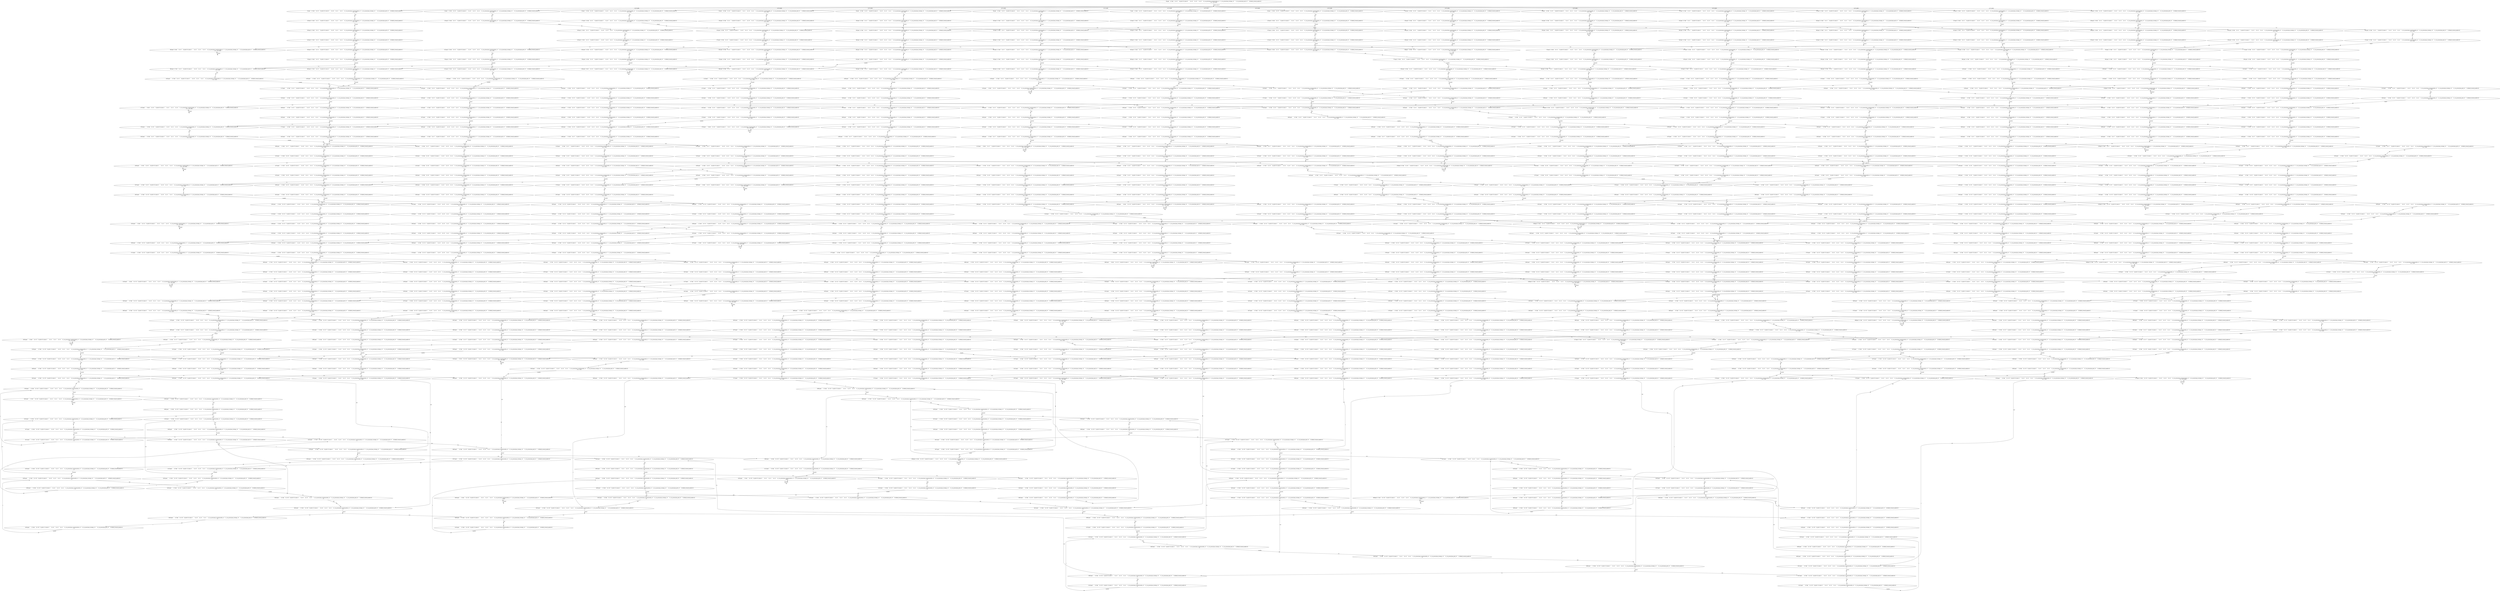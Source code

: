 digraph model {
	0 [ label = "0[!goal	& !bad	& c=0	& pick=0	& mem=0	& x=0	& y=0	& o=0	& _loc_prism2jani_countermodule_=0	& _loc_prism2jani_strategy_=0	& _loc_prism2jani_grid_=0	& default_reward_model=0]
: {(c < 20), init}" ];
	1 [ label = "1[!goal	& !bad	& c=0	& pick=0	& mem=0	& x=0	& y=0	& o=1	& _loc_prism2jani_countermodule_=0	& _loc_prism2jani_strategy_=0	& _loc_prism2jani_grid_=0	& default_reward_model=0]
: {(c < 20)}" ];
	2 [ label = "2[!goal	& !bad	& c=0	& pick=0	& mem=0	& x=0	& y=1	& o=1	& _loc_prism2jani_countermodule_=0	& _loc_prism2jani_strategy_=0	& _loc_prism2jani_grid_=0	& default_reward_model=0]
: {(c < 20)}" ];
	3 [ label = "3[!goal	& !bad	& c=0	& pick=0	& mem=0	& x=0	& y=2	& o=1	& _loc_prism2jani_countermodule_=0	& _loc_prism2jani_strategy_=0	& _loc_prism2jani_grid_=0	& default_reward_model=0]
: {(c < 20)}" ];
	4 [ label = "4[!goal	& !bad	& c=0	& pick=0	& mem=0	& x=0	& y=3	& o=1	& _loc_prism2jani_countermodule_=0	& _loc_prism2jani_strategy_=0	& _loc_prism2jani_grid_=0	& default_reward_model=0]
: {(c < 20)}" ];
	5 [ label = "5[!goal	& !bad	& c=0	& pick=0	& mem=0	& x=1	& y=0	& o=1	& _loc_prism2jani_countermodule_=0	& _loc_prism2jani_strategy_=0	& _loc_prism2jani_grid_=0	& default_reward_model=0]
: {(c < 20)}" ];
	6 [ label = "6[!goal	& !bad	& c=0	& pick=0	& mem=0	& x=1	& y=2	& o=1	& _loc_prism2jani_countermodule_=0	& _loc_prism2jani_strategy_=0	& _loc_prism2jani_grid_=0	& default_reward_model=0]
: {(c < 20)}" ];
	7 [ label = "7[!goal	& !bad	& c=0	& pick=0	& mem=0	& x=1	& y=3	& o=1	& _loc_prism2jani_countermodule_=0	& _loc_prism2jani_strategy_=0	& _loc_prism2jani_grid_=0	& default_reward_model=0]
: {(c < 20)}" ];
	8 [ label = "8[!goal	& !bad	& c=0	& pick=0	& mem=0	& x=2	& y=0	& o=1	& _loc_prism2jani_countermodule_=0	& _loc_prism2jani_strategy_=0	& _loc_prism2jani_grid_=0	& default_reward_model=0]
: {(c < 20)}" ];
	9 [ label = "9[!goal	& !bad	& c=0	& pick=0	& mem=0	& x=2	& y=1	& o=1	& _loc_prism2jani_countermodule_=0	& _loc_prism2jani_strategy_=0	& _loc_prism2jani_grid_=0	& default_reward_model=0]
: {(c < 20)}" ];
	10 [ label = "10[!goal	& !bad	& c=0	& pick=0	& mem=0	& x=2	& y=2	& o=1	& _loc_prism2jani_countermodule_=0	& _loc_prism2jani_strategy_=0	& _loc_prism2jani_grid_=0	& default_reward_model=0]
: {(c < 20)}" ];
	11 [ label = "11[!goal	& !bad	& c=0	& pick=0	& mem=0	& x=2	& y=3	& o=1	& _loc_prism2jani_countermodule_=0	& _loc_prism2jani_strategy_=0	& _loc_prism2jani_grid_=0	& default_reward_model=0]
: {(c < 20)}" ];
	12 [ label = "12[!goal	& !bad	& c=0	& pick=0	& mem=0	& x=3	& y=1	& o=1	& _loc_prism2jani_countermodule_=0	& _loc_prism2jani_strategy_=0	& _loc_prism2jani_grid_=0	& default_reward_model=0]
: {(c < 20)}" ];
	13 [ label = "13[!goal	& !bad	& c=0	& pick=0	& mem=0	& x=3	& y=2	& o=1	& _loc_prism2jani_countermodule_=0	& _loc_prism2jani_strategy_=0	& _loc_prism2jani_grid_=0	& default_reward_model=0]
: {(c < 20)}" ];
	14 [ label = "14[!goal	& !bad	& c=0	& pick=0	& mem=0	& x=3	& y=3	& o=1	& _loc_prism2jani_countermodule_=0	& _loc_prism2jani_strategy_=0	& _loc_prism2jani_grid_=0	& default_reward_model=0]
: {(c < 20)}" ];
	15 [ label = "15[!goal	& !bad	& c=1	& pick=4	& mem=2	& x=0	& y=0	& o=1	& _loc_prism2jani_countermodule_=0	& _loc_prism2jani_strategy_=0	& _loc_prism2jani_grid_=0	& default_reward_model=0]
: {(c < 20)}" ];
	16 [ label = "16[!goal	& !bad	& c=1	& pick=4	& mem=2	& x=0	& y=1	& o=1	& _loc_prism2jani_countermodule_=0	& _loc_prism2jani_strategy_=0	& _loc_prism2jani_grid_=0	& default_reward_model=0]
: {(c < 20)}" ];
	17 [ label = "17[!goal	& !bad	& c=1	& pick=4	& mem=2	& x=0	& y=2	& o=1	& _loc_prism2jani_countermodule_=0	& _loc_prism2jani_strategy_=0	& _loc_prism2jani_grid_=0	& default_reward_model=0]
: {(c < 20)}" ];
	18 [ label = "18[!goal	& !bad	& c=1	& pick=4	& mem=2	& x=0	& y=3	& o=1	& _loc_prism2jani_countermodule_=0	& _loc_prism2jani_strategy_=0	& _loc_prism2jani_grid_=0	& default_reward_model=0]
: {(c < 20)}" ];
	19 [ label = "19[!goal	& !bad	& c=1	& pick=4	& mem=2	& x=1	& y=0	& o=1	& _loc_prism2jani_countermodule_=0	& _loc_prism2jani_strategy_=0	& _loc_prism2jani_grid_=0	& default_reward_model=0]
: {(c < 20)}" ];
	20 [ label = "20[!goal	& !bad	& c=1	& pick=4	& mem=2	& x=1	& y=2	& o=1	& _loc_prism2jani_countermodule_=0	& _loc_prism2jani_strategy_=0	& _loc_prism2jani_grid_=0	& default_reward_model=0]
: {(c < 20)}" ];
	21 [ label = "21[!goal	& !bad	& c=1	& pick=4	& mem=2	& x=1	& y=3	& o=1	& _loc_prism2jani_countermodule_=0	& _loc_prism2jani_strategy_=0	& _loc_prism2jani_grid_=0	& default_reward_model=0]
: {(c < 20)}" ];
	22 [ label = "22[!goal	& !bad	& c=1	& pick=4	& mem=2	& x=2	& y=0	& o=1	& _loc_prism2jani_countermodule_=0	& _loc_prism2jani_strategy_=0	& _loc_prism2jani_grid_=0	& default_reward_model=0]
: {(c < 20)}" ];
	23 [ label = "23[!goal	& !bad	& c=1	& pick=4	& mem=2	& x=2	& y=1	& o=1	& _loc_prism2jani_countermodule_=0	& _loc_prism2jani_strategy_=0	& _loc_prism2jani_grid_=0	& default_reward_model=0]
: {(c < 20)}" ];
	24 [ label = "24[!goal	& !bad	& c=1	& pick=4	& mem=2	& x=2	& y=2	& o=1	& _loc_prism2jani_countermodule_=0	& _loc_prism2jani_strategy_=0	& _loc_prism2jani_grid_=0	& default_reward_model=0]
: {(c < 20)}" ];
	25 [ label = "25[!goal	& !bad	& c=1	& pick=4	& mem=2	& x=2	& y=3	& o=1	& _loc_prism2jani_countermodule_=0	& _loc_prism2jani_strategy_=0	& _loc_prism2jani_grid_=0	& default_reward_model=0]
: {(c < 20)}" ];
	26 [ label = "26[!goal	& !bad	& c=1	& pick=4	& mem=2	& x=3	& y=1	& o=1	& _loc_prism2jani_countermodule_=0	& _loc_prism2jani_strategy_=0	& _loc_prism2jani_grid_=0	& default_reward_model=0]
: {(c < 20)}" ];
	27 [ label = "27[!goal	& !bad	& c=1	& pick=4	& mem=2	& x=3	& y=2	& o=1	& _loc_prism2jani_countermodule_=0	& _loc_prism2jani_strategy_=0	& _loc_prism2jani_grid_=0	& default_reward_model=0]
: {(c < 20)}" ];
	28 [ label = "28[!goal	& !bad	& c=1	& pick=4	& mem=2	& x=3	& y=3	& o=1	& _loc_prism2jani_countermodule_=0	& _loc_prism2jani_strategy_=0	& _loc_prism2jani_grid_=0	& default_reward_model=0]
: {(c < 20)}" ];
	29 [ label = "29[!goal	& !bad	& c=1	& pick=0	& mem=2	& x=0	& y=1	& o=1	& _loc_prism2jani_countermodule_=0	& _loc_prism2jani_strategy_=0	& _loc_prism2jani_grid_=0	& default_reward_model=0]
: {(c < 20)}" ];
	30 [ label = "30[!goal	& !bad	& c=1	& pick=0	& mem=2	& x=0	& y=0	& o=1	& _loc_prism2jani_countermodule_=0	& _loc_prism2jani_strategy_=0	& _loc_prism2jani_grid_=0	& default_reward_model=0]
: {(c < 20)}" ];
	31 [ label = "31[!goal	& !bad	& c=1	& pick=0	& mem=2	& x=1	& y=0	& o=1	& _loc_prism2jani_countermodule_=0	& _loc_prism2jani_strategy_=0	& _loc_prism2jani_grid_=0	& default_reward_model=0]
: {(c < 20)}" ];
	32 [ label = "32[!goal	& !bad	& c=1	& pick=0	& mem=2	& x=0	& y=2	& o=1	& _loc_prism2jani_countermodule_=0	& _loc_prism2jani_strategy_=0	& _loc_prism2jani_grid_=0	& default_reward_model=0]
: {(c < 20)}" ];
	33 [ label = "33[!goal	& bad	& c=1	& pick=0	& mem=2	& x=1	& y=1	& o=3	& _loc_prism2jani_countermodule_=0	& _loc_prism2jani_strategy_=0	& _loc_prism2jani_grid_=0	& default_reward_model=0]
: {(c < 20), bad}" ];
	34 [ label = "34[!goal	& !bad	& c=1	& pick=0	& mem=2	& x=0	& y=3	& o=1	& _loc_prism2jani_countermodule_=0	& _loc_prism2jani_strategy_=0	& _loc_prism2jani_grid_=0	& default_reward_model=0]
: {(c < 20)}" ];
	35 [ label = "35[!goal	& !bad	& c=1	& pick=0	& mem=2	& x=1	& y=2	& o=1	& _loc_prism2jani_countermodule_=0	& _loc_prism2jani_strategy_=0	& _loc_prism2jani_grid_=0	& default_reward_model=0]
: {(c < 20)}" ];
	36 [ label = "36[!goal	& !bad	& c=1	& pick=0	& mem=2	& x=1	& y=3	& o=1	& _loc_prism2jani_countermodule_=0	& _loc_prism2jani_strategy_=0	& _loc_prism2jani_grid_=0	& default_reward_model=0]
: {(c < 20)}" ];
	37 [ label = "37[!goal	& !bad	& c=1	& pick=0	& mem=2	& x=2	& y=0	& o=1	& _loc_prism2jani_countermodule_=0	& _loc_prism2jani_strategy_=0	& _loc_prism2jani_grid_=0	& default_reward_model=0]
: {(c < 20)}" ];
	38 [ label = "38[!goal	& !bad	& c=1	& pick=0	& mem=2	& x=2	& y=2	& o=1	& _loc_prism2jani_countermodule_=0	& _loc_prism2jani_strategy_=0	& _loc_prism2jani_grid_=0	& default_reward_model=0]
: {(c < 20)}" ];
	39 [ label = "39[!goal	& !bad	& c=1	& pick=0	& mem=2	& x=2	& y=3	& o=1	& _loc_prism2jani_countermodule_=0	& _loc_prism2jani_strategy_=0	& _loc_prism2jani_grid_=0	& default_reward_model=0]
: {(c < 20)}" ];
	40 [ label = "40[!goal	& !bad	& c=1	& pick=0	& mem=2	& x=2	& y=1	& o=1	& _loc_prism2jani_countermodule_=0	& _loc_prism2jani_strategy_=0	& _loc_prism2jani_grid_=0	& default_reward_model=0]
: {(c < 20)}" ];
	41 [ label = "41[!goal	& !bad	& c=1	& pick=0	& mem=2	& x=3	& y=1	& o=1	& _loc_prism2jani_countermodule_=0	& _loc_prism2jani_strategy_=0	& _loc_prism2jani_grid_=0	& default_reward_model=0]
: {(c < 20)}" ];
	42 [ label = "42[!goal	& !bad	& c=1	& pick=0	& mem=2	& x=3	& y=2	& o=1	& _loc_prism2jani_countermodule_=0	& _loc_prism2jani_strategy_=0	& _loc_prism2jani_grid_=0	& default_reward_model=0]
: {(c < 20)}" ];
	43 [ label = "43[!goal	& !bad	& c=1	& pick=0	& mem=2	& x=3	& y=3	& o=1	& _loc_prism2jani_countermodule_=0	& _loc_prism2jani_strategy_=0	& _loc_prism2jani_grid_=0	& default_reward_model=0]
: {(c < 20)}" ];
	44 [ label = "44[!goal	& !bad	& c=2	& pick=2	& mem=1	& x=0	& y=1	& o=1	& _loc_prism2jani_countermodule_=0	& _loc_prism2jani_strategy_=0	& _loc_prism2jani_grid_=0	& default_reward_model=0]
: {(c < 20)}" ];
	45 [ label = "45[!goal	& !bad	& c=2	& pick=2	& mem=1	& x=0	& y=0	& o=1	& _loc_prism2jani_countermodule_=0	& _loc_prism2jani_strategy_=0	& _loc_prism2jani_grid_=0	& default_reward_model=0]
: {(c < 20)}" ];
	46 [ label = "46[!goal	& !bad	& c=2	& pick=2	& mem=1	& x=1	& y=0	& o=1	& _loc_prism2jani_countermodule_=0	& _loc_prism2jani_strategy_=0	& _loc_prism2jani_grid_=0	& default_reward_model=0]
: {(c < 20)}" ];
	47 [ label = "47[!goal	& !bad	& c=2	& pick=2	& mem=1	& x=0	& y=2	& o=1	& _loc_prism2jani_countermodule_=0	& _loc_prism2jani_strategy_=0	& _loc_prism2jani_grid_=0	& default_reward_model=0]
: {(c < 20)}" ];
	48 [ label = "48[!goal	& !bad	& c=2	& pick=2	& mem=1	& x=0	& y=3	& o=1	& _loc_prism2jani_countermodule_=0	& _loc_prism2jani_strategy_=0	& _loc_prism2jani_grid_=0	& default_reward_model=0]
: {(c < 20)}" ];
	49 [ label = "49[!goal	& !bad	& c=2	& pick=2	& mem=1	& x=1	& y=2	& o=1	& _loc_prism2jani_countermodule_=0	& _loc_prism2jani_strategy_=0	& _loc_prism2jani_grid_=0	& default_reward_model=0]
: {(c < 20)}" ];
	50 [ label = "50[!goal	& !bad	& c=2	& pick=2	& mem=1	& x=1	& y=3	& o=1	& _loc_prism2jani_countermodule_=0	& _loc_prism2jani_strategy_=0	& _loc_prism2jani_grid_=0	& default_reward_model=0]
: {(c < 20)}" ];
	51 [ label = "51[!goal	& !bad	& c=2	& pick=2	& mem=1	& x=2	& y=0	& o=1	& _loc_prism2jani_countermodule_=0	& _loc_prism2jani_strategy_=0	& _loc_prism2jani_grid_=0	& default_reward_model=0]
: {(c < 20)}" ];
	52 [ label = "52[!goal	& !bad	& c=2	& pick=2	& mem=1	& x=2	& y=2	& o=1	& _loc_prism2jani_countermodule_=0	& _loc_prism2jani_strategy_=0	& _loc_prism2jani_grid_=0	& default_reward_model=0]
: {(c < 20)}" ];
	53 [ label = "53[!goal	& !bad	& c=2	& pick=2	& mem=1	& x=2	& y=3	& o=1	& _loc_prism2jani_countermodule_=0	& _loc_prism2jani_strategy_=0	& _loc_prism2jani_grid_=0	& default_reward_model=0]
: {(c < 20)}" ];
	54 [ label = "54[!goal	& !bad	& c=2	& pick=2	& mem=1	& x=2	& y=1	& o=1	& _loc_prism2jani_countermodule_=0	& _loc_prism2jani_strategy_=0	& _loc_prism2jani_grid_=0	& default_reward_model=0]
: {(c < 20)}" ];
	55 [ label = "55[!goal	& !bad	& c=2	& pick=2	& mem=1	& x=3	& y=1	& o=1	& _loc_prism2jani_countermodule_=0	& _loc_prism2jani_strategy_=0	& _loc_prism2jani_grid_=0	& default_reward_model=0]
: {(c < 20)}" ];
	56 [ label = "56[!goal	& !bad	& c=2	& pick=2	& mem=1	& x=3	& y=2	& o=1	& _loc_prism2jani_countermodule_=0	& _loc_prism2jani_strategy_=0	& _loc_prism2jani_grid_=0	& default_reward_model=0]
: {(c < 20)}" ];
	57 [ label = "57[!goal	& !bad	& c=2	& pick=2	& mem=1	& x=3	& y=3	& o=1	& _loc_prism2jani_countermodule_=0	& _loc_prism2jani_strategy_=0	& _loc_prism2jani_grid_=0	& default_reward_model=0]
: {(c < 20)}" ];
	58 [ label = "58[!goal	& bad	& c=2	& pick=0	& mem=1	& x=1	& y=1	& o=3	& _loc_prism2jani_countermodule_=0	& _loc_prism2jani_strategy_=0	& _loc_prism2jani_grid_=0	& default_reward_model=0]
: {(c < 20), bad}" ];
	59 [ label = "59[!goal	& !bad	& c=2	& pick=0	& mem=1	& x=0	& y=1	& o=1	& _loc_prism2jani_countermodule_=0	& _loc_prism2jani_strategy_=0	& _loc_prism2jani_grid_=0	& default_reward_model=0]
: {(c < 20)}" ];
	60 [ label = "60[!goal	& !bad	& c=2	& pick=0	& mem=1	& x=1	& y=0	& o=1	& _loc_prism2jani_countermodule_=0	& _loc_prism2jani_strategy_=0	& _loc_prism2jani_grid_=0	& default_reward_model=0]
: {(c < 20)}" ];
	61 [ label = "61[!goal	& !bad	& c=2	& pick=0	& mem=1	& x=0	& y=0	& o=1	& _loc_prism2jani_countermodule_=0	& _loc_prism2jani_strategy_=0	& _loc_prism2jani_grid_=0	& default_reward_model=0]
: {(c < 20)}" ];
	62 [ label = "62[!goal	& !bad	& c=2	& pick=0	& mem=1	& x=2	& y=0	& o=1	& _loc_prism2jani_countermodule_=0	& _loc_prism2jani_strategy_=0	& _loc_prism2jani_grid_=0	& default_reward_model=0]
: {(c < 20)}" ];
	63 [ label = "63[!goal	& !bad	& c=2	& pick=0	& mem=1	& x=1	& y=2	& o=1	& _loc_prism2jani_countermodule_=0	& _loc_prism2jani_strategy_=0	& _loc_prism2jani_grid_=0	& default_reward_model=0]
: {(c < 20)}" ];
	64 [ label = "64[!goal	& !bad	& c=2	& pick=0	& mem=1	& x=0	& y=2	& o=1	& _loc_prism2jani_countermodule_=0	& _loc_prism2jani_strategy_=0	& _loc_prism2jani_grid_=0	& default_reward_model=0]
: {(c < 20)}" ];
	65 [ label = "65[!goal	& !bad	& c=2	& pick=0	& mem=1	& x=1	& y=3	& o=1	& _loc_prism2jani_countermodule_=0	& _loc_prism2jani_strategy_=0	& _loc_prism2jani_grid_=0	& default_reward_model=0]
: {(c < 20)}" ];
	66 [ label = "66[!goal	& !bad	& c=2	& pick=0	& mem=1	& x=0	& y=3	& o=1	& _loc_prism2jani_countermodule_=0	& _loc_prism2jani_strategy_=0	& _loc_prism2jani_grid_=0	& default_reward_model=0]
: {(c < 20)}" ];
	67 [ label = "67[!goal	& !bad	& c=2	& pick=0	& mem=1	& x=2	& y=2	& o=1	& _loc_prism2jani_countermodule_=0	& _loc_prism2jani_strategy_=0	& _loc_prism2jani_grid_=0	& default_reward_model=0]
: {(c < 20)}" ];
	68 [ label = "68[!goal	& !bad	& c=2	& pick=0	& mem=1	& x=2	& y=3	& o=1	& _loc_prism2jani_countermodule_=0	& _loc_prism2jani_strategy_=0	& _loc_prism2jani_grid_=0	& default_reward_model=0]
: {(c < 20)}" ];
	69 [ label = "69[goal	& !bad	& c=2	& pick=0	& mem=1	& x=3	& y=0	& o=2	& _loc_prism2jani_countermodule_=0	& _loc_prism2jani_strategy_=0	& _loc_prism2jani_grid_=0	& default_reward_model=0]
: {(c < 20), goal}" ];
	70 [ label = "70[!goal	& !bad	& c=2	& pick=0	& mem=1	& x=3	& y=2	& o=1	& _loc_prism2jani_countermodule_=0	& _loc_prism2jani_strategy_=0	& _loc_prism2jani_grid_=0	& default_reward_model=0]
: {(c < 20)}" ];
	71 [ label = "71[!goal	& !bad	& c=2	& pick=0	& mem=1	& x=3	& y=3	& o=1	& _loc_prism2jani_countermodule_=0	& _loc_prism2jani_strategy_=0	& _loc_prism2jani_grid_=0	& default_reward_model=0]
: {(c < 20)}" ];
	72 [ label = "72[!goal	& !bad	& c=2	& pick=0	& mem=1	& x=3	& y=1	& o=1	& _loc_prism2jani_countermodule_=0	& _loc_prism2jani_strategy_=0	& _loc_prism2jani_grid_=0	& default_reward_model=0]
: {(c < 20)}" ];
	73 [ label = "73[!goal	& !bad	& c=2	& pick=0	& mem=1	& x=2	& y=1	& o=1	& _loc_prism2jani_countermodule_=0	& _loc_prism2jani_strategy_=0	& _loc_prism2jani_grid_=0	& default_reward_model=0]
: {(c < 20)}" ];
	74 [ label = "74[!goal	& !bad	& c=3	& pick=1	& mem=3	& x=0	& y=1	& o=1	& _loc_prism2jani_countermodule_=0	& _loc_prism2jani_strategy_=0	& _loc_prism2jani_grid_=0	& default_reward_model=0]
: {(c < 20)}" ];
	75 [ label = "75[!goal	& !bad	& c=3	& pick=1	& mem=3	& x=1	& y=0	& o=1	& _loc_prism2jani_countermodule_=0	& _loc_prism2jani_strategy_=0	& _loc_prism2jani_grid_=0	& default_reward_model=0]
: {(c < 20)}" ];
	76 [ label = "76[!goal	& !bad	& c=3	& pick=1	& mem=3	& x=0	& y=0	& o=1	& _loc_prism2jani_countermodule_=0	& _loc_prism2jani_strategy_=0	& _loc_prism2jani_grid_=0	& default_reward_model=0]
: {(c < 20)}" ];
	77 [ label = "77[!goal	& !bad	& c=3	& pick=1	& mem=3	& x=2	& y=0	& o=1	& _loc_prism2jani_countermodule_=0	& _loc_prism2jani_strategy_=0	& _loc_prism2jani_grid_=0	& default_reward_model=0]
: {(c < 20)}" ];
	78 [ label = "78[!goal	& !bad	& c=3	& pick=1	& mem=3	& x=1	& y=2	& o=1	& _loc_prism2jani_countermodule_=0	& _loc_prism2jani_strategy_=0	& _loc_prism2jani_grid_=0	& default_reward_model=0]
: {(c < 20)}" ];
	79 [ label = "79[!goal	& !bad	& c=3	& pick=1	& mem=3	& x=0	& y=2	& o=1	& _loc_prism2jani_countermodule_=0	& _loc_prism2jani_strategy_=0	& _loc_prism2jani_grid_=0	& default_reward_model=0]
: {(c < 20)}" ];
	80 [ label = "80[!goal	& !bad	& c=3	& pick=1	& mem=3	& x=1	& y=3	& o=1	& _loc_prism2jani_countermodule_=0	& _loc_prism2jani_strategy_=0	& _loc_prism2jani_grid_=0	& default_reward_model=0]
: {(c < 20)}" ];
	81 [ label = "81[!goal	& !bad	& c=3	& pick=1	& mem=3	& x=0	& y=3	& o=1	& _loc_prism2jani_countermodule_=0	& _loc_prism2jani_strategy_=0	& _loc_prism2jani_grid_=0	& default_reward_model=0]
: {(c < 20)}" ];
	82 [ label = "82[!goal	& !bad	& c=3	& pick=1	& mem=3	& x=2	& y=2	& o=1	& _loc_prism2jani_countermodule_=0	& _loc_prism2jani_strategy_=0	& _loc_prism2jani_grid_=0	& default_reward_model=0]
: {(c < 20)}" ];
	83 [ label = "83[!goal	& !bad	& c=3	& pick=1	& mem=3	& x=2	& y=3	& o=1	& _loc_prism2jani_countermodule_=0	& _loc_prism2jani_strategy_=0	& _loc_prism2jani_grid_=0	& default_reward_model=0]
: {(c < 20)}" ];
	84 [ label = "84[!goal	& !bad	& c=3	& pick=1	& mem=3	& x=3	& y=2	& o=1	& _loc_prism2jani_countermodule_=0	& _loc_prism2jani_strategy_=0	& _loc_prism2jani_grid_=0	& default_reward_model=0]
: {(c < 20)}" ];
	85 [ label = "85[!goal	& !bad	& c=3	& pick=1	& mem=3	& x=3	& y=3	& o=1	& _loc_prism2jani_countermodule_=0	& _loc_prism2jani_strategy_=0	& _loc_prism2jani_grid_=0	& default_reward_model=0]
: {(c < 20)}" ];
	86 [ label = "86[!goal	& !bad	& c=3	& pick=1	& mem=3	& x=3	& y=1	& o=1	& _loc_prism2jani_countermodule_=0	& _loc_prism2jani_strategy_=0	& _loc_prism2jani_grid_=0	& default_reward_model=0]
: {(c < 20)}" ];
	87 [ label = "87[!goal	& !bad	& c=3	& pick=1	& mem=3	& x=2	& y=1	& o=1	& _loc_prism2jani_countermodule_=0	& _loc_prism2jani_strategy_=0	& _loc_prism2jani_grid_=0	& default_reward_model=0]
: {(c < 20)}" ];
	88 [ label = "88[!goal	& !bad	& c=3	& pick=0	& mem=3	& x=0	& y=2	& o=1	& _loc_prism2jani_countermodule_=0	& _loc_prism2jani_strategy_=0	& _loc_prism2jani_grid_=0	& default_reward_model=0]
: {(c < 20)}" ];
	89 [ label = "89[!goal	& !bad	& c=3	& pick=0	& mem=3	& x=0	& y=1	& o=1	& _loc_prism2jani_countermodule_=0	& _loc_prism2jani_strategy_=0	& _loc_prism2jani_grid_=0	& default_reward_model=0]
: {(c < 20)}" ];
	90 [ label = "90[!goal	& bad	& c=3	& pick=0	& mem=3	& x=1	& y=1	& o=3	& _loc_prism2jani_countermodule_=0	& _loc_prism2jani_strategy_=0	& _loc_prism2jani_grid_=0	& default_reward_model=0]
: {(c < 20), bad}" ];
	91 [ label = "91[!goal	& !bad	& c=3	& pick=0	& mem=3	& x=0	& y=0	& o=1	& _loc_prism2jani_countermodule_=0	& _loc_prism2jani_strategy_=0	& _loc_prism2jani_grid_=0	& default_reward_model=0]
: {(c < 20)}" ];
	92 [ label = "92[!goal	& !bad	& c=3	& pick=0	& mem=3	& x=1	& y=0	& o=1	& _loc_prism2jani_countermodule_=0	& _loc_prism2jani_strategy_=0	& _loc_prism2jani_grid_=0	& default_reward_model=0]
: {(c < 20)}" ];
	93 [ label = "93[!goal	& !bad	& c=3	& pick=0	& mem=3	& x=2	& y=0	& o=1	& _loc_prism2jani_countermodule_=0	& _loc_prism2jani_strategy_=0	& _loc_prism2jani_grid_=0	& default_reward_model=0]
: {(c < 20)}" ];
	94 [ label = "94[!goal	& !bad	& c=3	& pick=0	& mem=3	& x=2	& y=1	& o=1	& _loc_prism2jani_countermodule_=0	& _loc_prism2jani_strategy_=0	& _loc_prism2jani_grid_=0	& default_reward_model=0]
: {(c < 20)}" ];
	95 [ label = "95[!goal	& !bad	& c=3	& pick=0	& mem=3	& x=1	& y=3	& o=1	& _loc_prism2jani_countermodule_=0	& _loc_prism2jani_strategy_=0	& _loc_prism2jani_grid_=0	& default_reward_model=0]
: {(c < 20)}" ];
	96 [ label = "96[!goal	& !bad	& c=3	& pick=0	& mem=3	& x=1	& y=2	& o=1	& _loc_prism2jani_countermodule_=0	& _loc_prism2jani_strategy_=0	& _loc_prism2jani_grid_=0	& default_reward_model=0]
: {(c < 20)}" ];
	97 [ label = "97[!goal	& !bad	& c=3	& pick=0	& mem=3	& x=2	& y=2	& o=1	& _loc_prism2jani_countermodule_=0	& _loc_prism2jani_strategy_=0	& _loc_prism2jani_grid_=0	& default_reward_model=0]
: {(c < 20)}" ];
	98 [ label = "98[!goal	& !bad	& c=3	& pick=0	& mem=3	& x=0	& y=3	& o=1	& _loc_prism2jani_countermodule_=0	& _loc_prism2jani_strategy_=0	& _loc_prism2jani_grid_=0	& default_reward_model=0]
: {(c < 20)}" ];
	99 [ label = "99[!goal	& !bad	& c=3	& pick=0	& mem=3	& x=2	& y=3	& o=1	& _loc_prism2jani_countermodule_=0	& _loc_prism2jani_strategy_=0	& _loc_prism2jani_grid_=0	& default_reward_model=0]
: {(c < 20)}" ];
	100 [ label = "100[!goal	& !bad	& c=3	& pick=0	& mem=3	& x=3	& y=2	& o=1	& _loc_prism2jani_countermodule_=0	& _loc_prism2jani_strategy_=0	& _loc_prism2jani_grid_=0	& default_reward_model=0]
: {(c < 20)}" ];
	101 [ label = "101[!goal	& !bad	& c=3	& pick=0	& mem=3	& x=3	& y=3	& o=1	& _loc_prism2jani_countermodule_=0	& _loc_prism2jani_strategy_=0	& _loc_prism2jani_grid_=0	& default_reward_model=0]
: {(c < 20)}" ];
	102 [ label = "102[!goal	& !bad	& c=3	& pick=0	& mem=3	& x=3	& y=1	& o=1	& _loc_prism2jani_countermodule_=0	& _loc_prism2jani_strategy_=0	& _loc_prism2jani_grid_=0	& default_reward_model=0]
: {(c < 20)}" ];
	103 [ label = "103[!goal	& !bad	& c=4	& pick=3	& mem=2	& x=0	& y=2	& o=1	& _loc_prism2jani_countermodule_=0	& _loc_prism2jani_strategy_=0	& _loc_prism2jani_grid_=0	& default_reward_model=0]
: {(c < 20)}" ];
	104 [ label = "104[!goal	& !bad	& c=4	& pick=3	& mem=2	& x=0	& y=1	& o=1	& _loc_prism2jani_countermodule_=0	& _loc_prism2jani_strategy_=0	& _loc_prism2jani_grid_=0	& default_reward_model=0]
: {(c < 20)}" ];
	105 [ label = "105[!goal	& !bad	& c=4	& pick=3	& mem=2	& x=0	& y=0	& o=1	& _loc_prism2jani_countermodule_=0	& _loc_prism2jani_strategy_=0	& _loc_prism2jani_grid_=0	& default_reward_model=0]
: {(c < 20)}" ];
	106 [ label = "106[!goal	& !bad	& c=4	& pick=3	& mem=2	& x=1	& y=0	& o=1	& _loc_prism2jani_countermodule_=0	& _loc_prism2jani_strategy_=0	& _loc_prism2jani_grid_=0	& default_reward_model=0]
: {(c < 20)}" ];
	107 [ label = "107[!goal	& !bad	& c=4	& pick=3	& mem=2	& x=2	& y=0	& o=1	& _loc_prism2jani_countermodule_=0	& _loc_prism2jani_strategy_=0	& _loc_prism2jani_grid_=0	& default_reward_model=0]
: {(c < 20)}" ];
	108 [ label = "108[!goal	& !bad	& c=4	& pick=3	& mem=2	& x=2	& y=1	& o=1	& _loc_prism2jani_countermodule_=0	& _loc_prism2jani_strategy_=0	& _loc_prism2jani_grid_=0	& default_reward_model=0]
: {(c < 20)}" ];
	109 [ label = "109[!goal	& !bad	& c=4	& pick=3	& mem=2	& x=1	& y=3	& o=1	& _loc_prism2jani_countermodule_=0	& _loc_prism2jani_strategy_=0	& _loc_prism2jani_grid_=0	& default_reward_model=0]
: {(c < 20)}" ];
	110 [ label = "110[!goal	& !bad	& c=4	& pick=3	& mem=2	& x=1	& y=2	& o=1	& _loc_prism2jani_countermodule_=0	& _loc_prism2jani_strategy_=0	& _loc_prism2jani_grid_=0	& default_reward_model=0]
: {(c < 20)}" ];
	111 [ label = "111[!goal	& !bad	& c=4	& pick=3	& mem=2	& x=2	& y=2	& o=1	& _loc_prism2jani_countermodule_=0	& _loc_prism2jani_strategy_=0	& _loc_prism2jani_grid_=0	& default_reward_model=0]
: {(c < 20)}" ];
	112 [ label = "112[!goal	& !bad	& c=4	& pick=3	& mem=2	& x=0	& y=3	& o=1	& _loc_prism2jani_countermodule_=0	& _loc_prism2jani_strategy_=0	& _loc_prism2jani_grid_=0	& default_reward_model=0]
: {(c < 20)}" ];
	113 [ label = "113[!goal	& !bad	& c=4	& pick=3	& mem=2	& x=2	& y=3	& o=1	& _loc_prism2jani_countermodule_=0	& _loc_prism2jani_strategy_=0	& _loc_prism2jani_grid_=0	& default_reward_model=0]
: {(c < 20)}" ];
	114 [ label = "114[!goal	& !bad	& c=4	& pick=3	& mem=2	& x=3	& y=2	& o=1	& _loc_prism2jani_countermodule_=0	& _loc_prism2jani_strategy_=0	& _loc_prism2jani_grid_=0	& default_reward_model=0]
: {(c < 20)}" ];
	115 [ label = "115[!goal	& !bad	& c=4	& pick=3	& mem=2	& x=3	& y=3	& o=1	& _loc_prism2jani_countermodule_=0	& _loc_prism2jani_strategy_=0	& _loc_prism2jani_grid_=0	& default_reward_model=0]
: {(c < 20)}" ];
	116 [ label = "116[!goal	& !bad	& c=4	& pick=3	& mem=2	& x=3	& y=1	& o=1	& _loc_prism2jani_countermodule_=0	& _loc_prism2jani_strategy_=0	& _loc_prism2jani_grid_=0	& default_reward_model=0]
: {(c < 20)}" ];
	117 [ label = "117[!goal	& !bad	& c=4	& pick=0	& mem=2	& x=0	& y=1	& o=1	& _loc_prism2jani_countermodule_=0	& _loc_prism2jani_strategy_=0	& _loc_prism2jani_grid_=0	& default_reward_model=0]
: {(c < 20)}" ];
	118 [ label = "118[!goal	& !bad	& c=4	& pick=0	& mem=2	& x=0	& y=2	& o=1	& _loc_prism2jani_countermodule_=0	& _loc_prism2jani_strategy_=0	& _loc_prism2jani_grid_=0	& default_reward_model=0]
: {(c < 20)}" ];
	119 [ label = "119[!goal	& !bad	& c=4	& pick=0	& mem=2	& x=0	& y=0	& o=1	& _loc_prism2jani_countermodule_=0	& _loc_prism2jani_strategy_=0	& _loc_prism2jani_grid_=0	& default_reward_model=0]
: {(c < 20)}" ];
	120 [ label = "120[!goal	& !bad	& c=4	& pick=0	& mem=2	& x=1	& y=0	& o=1	& _loc_prism2jani_countermodule_=0	& _loc_prism2jani_strategy_=0	& _loc_prism2jani_grid_=0	& default_reward_model=0]
: {(c < 20)}" ];
	121 [ label = "121[!goal	& !bad	& c=4	& pick=0	& mem=2	& x=2	& y=0	& o=1	& _loc_prism2jani_countermodule_=0	& _loc_prism2jani_strategy_=0	& _loc_prism2jani_grid_=0	& default_reward_model=0]
: {(c < 20)}" ];
	122 [ label = "122[!goal	& !bad	& c=4	& pick=0	& mem=2	& x=2	& y=1	& o=1	& _loc_prism2jani_countermodule_=0	& _loc_prism2jani_strategy_=0	& _loc_prism2jani_grid_=0	& default_reward_model=0]
: {(c < 20)}" ];
	123 [ label = "123[!goal	& !bad	& c=4	& pick=0	& mem=2	& x=1	& y=2	& o=1	& _loc_prism2jani_countermodule_=0	& _loc_prism2jani_strategy_=0	& _loc_prism2jani_grid_=0	& default_reward_model=0]
: {(c < 20)}" ];
	124 [ label = "124[!goal	& !bad	& c=4	& pick=0	& mem=2	& x=1	& y=3	& o=1	& _loc_prism2jani_countermodule_=0	& _loc_prism2jani_strategy_=0	& _loc_prism2jani_grid_=0	& default_reward_model=0]
: {(c < 20)}" ];
	125 [ label = "125[!goal	& bad	& c=4	& pick=0	& mem=2	& x=1	& y=1	& o=3	& _loc_prism2jani_countermodule_=0	& _loc_prism2jani_strategy_=0	& _loc_prism2jani_grid_=0	& default_reward_model=0]
: {(c < 20), bad}" ];
	126 [ label = "126[!goal	& !bad	& c=4	& pick=0	& mem=2	& x=2	& y=2	& o=1	& _loc_prism2jani_countermodule_=0	& _loc_prism2jani_strategy_=0	& _loc_prism2jani_grid_=0	& default_reward_model=0]
: {(c < 20)}" ];
	127 [ label = "127[!goal	& !bad	& c=4	& pick=0	& mem=2	& x=0	& y=3	& o=1	& _loc_prism2jani_countermodule_=0	& _loc_prism2jani_strategy_=0	& _loc_prism2jani_grid_=0	& default_reward_model=0]
: {(c < 20)}" ];
	128 [ label = "128[!goal	& !bad	& c=4	& pick=0	& mem=2	& x=2	& y=3	& o=1	& _loc_prism2jani_countermodule_=0	& _loc_prism2jani_strategy_=0	& _loc_prism2jani_grid_=0	& default_reward_model=0]
: {(c < 20)}" ];
	129 [ label = "129[!goal	& !bad	& c=4	& pick=0	& mem=2	& x=3	& y=1	& o=1	& _loc_prism2jani_countermodule_=0	& _loc_prism2jani_strategy_=0	& _loc_prism2jani_grid_=0	& default_reward_model=0]
: {(c < 20)}" ];
	130 [ label = "130[!goal	& !bad	& c=4	& pick=0	& mem=2	& x=3	& y=2	& o=1	& _loc_prism2jani_countermodule_=0	& _loc_prism2jani_strategy_=0	& _loc_prism2jani_grid_=0	& default_reward_model=0]
: {(c < 20)}" ];
	131 [ label = "131[!goal	& !bad	& c=4	& pick=0	& mem=2	& x=3	& y=3	& o=1	& _loc_prism2jani_countermodule_=0	& _loc_prism2jani_strategy_=0	& _loc_prism2jani_grid_=0	& default_reward_model=0]
: {(c < 20)}" ];
	132 [ label = "132[goal	& !bad	& c=4	& pick=0	& mem=2	& x=3	& y=0	& o=2	& _loc_prism2jani_countermodule_=0	& _loc_prism2jani_strategy_=0	& _loc_prism2jani_grid_=0	& default_reward_model=0]
: {(c < 20), goal}" ];
	133 [ label = "133[!goal	& !bad	& c=5	& pick=2	& mem=1	& x=0	& y=1	& o=1	& _loc_prism2jani_countermodule_=0	& _loc_prism2jani_strategy_=0	& _loc_prism2jani_grid_=0	& default_reward_model=0]
: {(c < 20)}" ];
	134 [ label = "134[!goal	& !bad	& c=5	& pick=2	& mem=1	& x=0	& y=2	& o=1	& _loc_prism2jani_countermodule_=0	& _loc_prism2jani_strategy_=0	& _loc_prism2jani_grid_=0	& default_reward_model=0]
: {(c < 20)}" ];
	135 [ label = "135[!goal	& !bad	& c=5	& pick=2	& mem=1	& x=0	& y=0	& o=1	& _loc_prism2jani_countermodule_=0	& _loc_prism2jani_strategy_=0	& _loc_prism2jani_grid_=0	& default_reward_model=0]
: {(c < 20)}" ];
	136 [ label = "136[!goal	& !bad	& c=5	& pick=2	& mem=1	& x=1	& y=0	& o=1	& _loc_prism2jani_countermodule_=0	& _loc_prism2jani_strategy_=0	& _loc_prism2jani_grid_=0	& default_reward_model=0]
: {(c < 20)}" ];
	137 [ label = "137[!goal	& !bad	& c=5	& pick=2	& mem=1	& x=2	& y=0	& o=1	& _loc_prism2jani_countermodule_=0	& _loc_prism2jani_strategy_=0	& _loc_prism2jani_grid_=0	& default_reward_model=0]
: {(c < 20)}" ];
	138 [ label = "138[!goal	& !bad	& c=5	& pick=2	& mem=1	& x=2	& y=1	& o=1	& _loc_prism2jani_countermodule_=0	& _loc_prism2jani_strategy_=0	& _loc_prism2jani_grid_=0	& default_reward_model=0]
: {(c < 20)}" ];
	139 [ label = "139[!goal	& !bad	& c=5	& pick=2	& mem=1	& x=1	& y=2	& o=1	& _loc_prism2jani_countermodule_=0	& _loc_prism2jani_strategy_=0	& _loc_prism2jani_grid_=0	& default_reward_model=0]
: {(c < 20)}" ];
	140 [ label = "140[!goal	& !bad	& c=5	& pick=2	& mem=1	& x=1	& y=3	& o=1	& _loc_prism2jani_countermodule_=0	& _loc_prism2jani_strategy_=0	& _loc_prism2jani_grid_=0	& default_reward_model=0]
: {(c < 20)}" ];
	141 [ label = "141[!goal	& !bad	& c=5	& pick=2	& mem=1	& x=2	& y=2	& o=1	& _loc_prism2jani_countermodule_=0	& _loc_prism2jani_strategy_=0	& _loc_prism2jani_grid_=0	& default_reward_model=0]
: {(c < 20)}" ];
	142 [ label = "142[!goal	& !bad	& c=5	& pick=2	& mem=1	& x=0	& y=3	& o=1	& _loc_prism2jani_countermodule_=0	& _loc_prism2jani_strategy_=0	& _loc_prism2jani_grid_=0	& default_reward_model=0]
: {(c < 20)}" ];
	143 [ label = "143[!goal	& !bad	& c=5	& pick=2	& mem=1	& x=2	& y=3	& o=1	& _loc_prism2jani_countermodule_=0	& _loc_prism2jani_strategy_=0	& _loc_prism2jani_grid_=0	& default_reward_model=0]
: {(c < 20)}" ];
	144 [ label = "144[!goal	& !bad	& c=5	& pick=2	& mem=1	& x=3	& y=1	& o=1	& _loc_prism2jani_countermodule_=0	& _loc_prism2jani_strategy_=0	& _loc_prism2jani_grid_=0	& default_reward_model=0]
: {(c < 20)}" ];
	145 [ label = "145[!goal	& !bad	& c=5	& pick=2	& mem=1	& x=3	& y=2	& o=1	& _loc_prism2jani_countermodule_=0	& _loc_prism2jani_strategy_=0	& _loc_prism2jani_grid_=0	& default_reward_model=0]
: {(c < 20)}" ];
	146 [ label = "146[!goal	& !bad	& c=5	& pick=2	& mem=1	& x=3	& y=3	& o=1	& _loc_prism2jani_countermodule_=0	& _loc_prism2jani_strategy_=0	& _loc_prism2jani_grid_=0	& default_reward_model=0]
: {(c < 20)}" ];
	147 [ label = "147[!goal	& bad	& c=5	& pick=0	& mem=1	& x=1	& y=1	& o=3	& _loc_prism2jani_countermodule_=0	& _loc_prism2jani_strategy_=0	& _loc_prism2jani_grid_=0	& default_reward_model=0]
: {(c < 20), bad}" ];
	148 [ label = "148[!goal	& !bad	& c=5	& pick=0	& mem=1	& x=0	& y=1	& o=1	& _loc_prism2jani_countermodule_=0	& _loc_prism2jani_strategy_=0	& _loc_prism2jani_grid_=0	& default_reward_model=0]
: {(c < 20)}" ];
	149 [ label = "149[!goal	& !bad	& c=5	& pick=0	& mem=1	& x=1	& y=2	& o=1	& _loc_prism2jani_countermodule_=0	& _loc_prism2jani_strategy_=0	& _loc_prism2jani_grid_=0	& default_reward_model=0]
: {(c < 20)}" ];
	150 [ label = "150[!goal	& !bad	& c=5	& pick=0	& mem=1	& x=0	& y=2	& o=1	& _loc_prism2jani_countermodule_=0	& _loc_prism2jani_strategy_=0	& _loc_prism2jani_grid_=0	& default_reward_model=0]
: {(c < 20)}" ];
	151 [ label = "151[!goal	& !bad	& c=5	& pick=0	& mem=1	& x=1	& y=0	& o=1	& _loc_prism2jani_countermodule_=0	& _loc_prism2jani_strategy_=0	& _loc_prism2jani_grid_=0	& default_reward_model=0]
: {(c < 20)}" ];
	152 [ label = "152[!goal	& !bad	& c=5	& pick=0	& mem=1	& x=0	& y=0	& o=1	& _loc_prism2jani_countermodule_=0	& _loc_prism2jani_strategy_=0	& _loc_prism2jani_grid_=0	& default_reward_model=0]
: {(c < 20)}" ];
	153 [ label = "153[!goal	& !bad	& c=5	& pick=0	& mem=1	& x=2	& y=0	& o=1	& _loc_prism2jani_countermodule_=0	& _loc_prism2jani_strategy_=0	& _loc_prism2jani_grid_=0	& default_reward_model=0]
: {(c < 20)}" ];
	154 [ label = "154[goal	& !bad	& c=5	& pick=0	& mem=1	& x=3	& y=0	& o=2	& _loc_prism2jani_countermodule_=0	& _loc_prism2jani_strategy_=0	& _loc_prism2jani_grid_=0	& default_reward_model=0]
: {(c < 20), goal}" ];
	155 [ label = "155[!goal	& !bad	& c=5	& pick=0	& mem=1	& x=3	& y=1	& o=1	& _loc_prism2jani_countermodule_=0	& _loc_prism2jani_strategy_=0	& _loc_prism2jani_grid_=0	& default_reward_model=0]
: {(c < 20)}" ];
	156 [ label = "156[!goal	& !bad	& c=5	& pick=0	& mem=1	& x=2	& y=1	& o=1	& _loc_prism2jani_countermodule_=0	& _loc_prism2jani_strategy_=0	& _loc_prism2jani_grid_=0	& default_reward_model=0]
: {(c < 20)}" ];
	157 [ label = "157[!goal	& !bad	& c=5	& pick=0	& mem=1	& x=2	& y=2	& o=1	& _loc_prism2jani_countermodule_=0	& _loc_prism2jani_strategy_=0	& _loc_prism2jani_grid_=0	& default_reward_model=0]
: {(c < 20)}" ];
	158 [ label = "158[!goal	& !bad	& c=5	& pick=0	& mem=1	& x=2	& y=3	& o=1	& _loc_prism2jani_countermodule_=0	& _loc_prism2jani_strategy_=0	& _loc_prism2jani_grid_=0	& default_reward_model=0]
: {(c < 20)}" ];
	159 [ label = "159[!goal	& !bad	& c=5	& pick=0	& mem=1	& x=1	& y=3	& o=1	& _loc_prism2jani_countermodule_=0	& _loc_prism2jani_strategy_=0	& _loc_prism2jani_grid_=0	& default_reward_model=0]
: {(c < 20)}" ];
	160 [ label = "160[!goal	& !bad	& c=5	& pick=0	& mem=1	& x=3	& y=2	& o=1	& _loc_prism2jani_countermodule_=0	& _loc_prism2jani_strategy_=0	& _loc_prism2jani_grid_=0	& default_reward_model=0]
: {(c < 20)}" ];
	161 [ label = "161[!goal	& !bad	& c=5	& pick=0	& mem=1	& x=0	& y=3	& o=1	& _loc_prism2jani_countermodule_=0	& _loc_prism2jani_strategy_=0	& _loc_prism2jani_grid_=0	& default_reward_model=0]
: {(c < 20)}" ];
	162 [ label = "162[!goal	& !bad	& c=5	& pick=0	& mem=1	& x=3	& y=3	& o=1	& _loc_prism2jani_countermodule_=0	& _loc_prism2jani_strategy_=0	& _loc_prism2jani_grid_=0	& default_reward_model=0]
: {(c < 20)}" ];
	163 [ label = "163[!goal	& !bad	& c=6	& pick=1	& mem=3	& x=0	& y=1	& o=1	& _loc_prism2jani_countermodule_=0	& _loc_prism2jani_strategy_=0	& _loc_prism2jani_grid_=0	& default_reward_model=0]
: {(c < 20)}" ];
	164 [ label = "164[!goal	& !bad	& c=6	& pick=1	& mem=3	& x=1	& y=2	& o=1	& _loc_prism2jani_countermodule_=0	& _loc_prism2jani_strategy_=0	& _loc_prism2jani_grid_=0	& default_reward_model=0]
: {(c < 20)}" ];
	165 [ label = "165[!goal	& !bad	& c=6	& pick=1	& mem=3	& x=0	& y=2	& o=1	& _loc_prism2jani_countermodule_=0	& _loc_prism2jani_strategy_=0	& _loc_prism2jani_grid_=0	& default_reward_model=0]
: {(c < 20)}" ];
	166 [ label = "166[!goal	& !bad	& c=6	& pick=1	& mem=3	& x=1	& y=0	& o=1	& _loc_prism2jani_countermodule_=0	& _loc_prism2jani_strategy_=0	& _loc_prism2jani_grid_=0	& default_reward_model=0]
: {(c < 20)}" ];
	167 [ label = "167[!goal	& !bad	& c=6	& pick=1	& mem=3	& x=0	& y=0	& o=1	& _loc_prism2jani_countermodule_=0	& _loc_prism2jani_strategy_=0	& _loc_prism2jani_grid_=0	& default_reward_model=0]
: {(c < 20)}" ];
	168 [ label = "168[!goal	& !bad	& c=6	& pick=1	& mem=3	& x=2	& y=0	& o=1	& _loc_prism2jani_countermodule_=0	& _loc_prism2jani_strategy_=0	& _loc_prism2jani_grid_=0	& default_reward_model=0]
: {(c < 20)}" ];
	169 [ label = "169[!goal	& !bad	& c=6	& pick=1	& mem=3	& x=3	& y=1	& o=1	& _loc_prism2jani_countermodule_=0	& _loc_prism2jani_strategy_=0	& _loc_prism2jani_grid_=0	& default_reward_model=0]
: {(c < 20)}" ];
	170 [ label = "170[!goal	& !bad	& c=6	& pick=1	& mem=3	& x=2	& y=1	& o=1	& _loc_prism2jani_countermodule_=0	& _loc_prism2jani_strategy_=0	& _loc_prism2jani_grid_=0	& default_reward_model=0]
: {(c < 20)}" ];
	171 [ label = "171[!goal	& !bad	& c=6	& pick=1	& mem=3	& x=2	& y=2	& o=1	& _loc_prism2jani_countermodule_=0	& _loc_prism2jani_strategy_=0	& _loc_prism2jani_grid_=0	& default_reward_model=0]
: {(c < 20)}" ];
	172 [ label = "172[!goal	& !bad	& c=6	& pick=1	& mem=3	& x=2	& y=3	& o=1	& _loc_prism2jani_countermodule_=0	& _loc_prism2jani_strategy_=0	& _loc_prism2jani_grid_=0	& default_reward_model=0]
: {(c < 20)}" ];
	173 [ label = "173[!goal	& !bad	& c=6	& pick=1	& mem=3	& x=1	& y=3	& o=1	& _loc_prism2jani_countermodule_=0	& _loc_prism2jani_strategy_=0	& _loc_prism2jani_grid_=0	& default_reward_model=0]
: {(c < 20)}" ];
	174 [ label = "174[!goal	& !bad	& c=6	& pick=1	& mem=3	& x=3	& y=2	& o=1	& _loc_prism2jani_countermodule_=0	& _loc_prism2jani_strategy_=0	& _loc_prism2jani_grid_=0	& default_reward_model=0]
: {(c < 20)}" ];
	175 [ label = "175[!goal	& !bad	& c=6	& pick=1	& mem=3	& x=0	& y=3	& o=1	& _loc_prism2jani_countermodule_=0	& _loc_prism2jani_strategy_=0	& _loc_prism2jani_grid_=0	& default_reward_model=0]
: {(c < 20)}" ];
	176 [ label = "176[!goal	& !bad	& c=6	& pick=1	& mem=3	& x=3	& y=3	& o=1	& _loc_prism2jani_countermodule_=0	& _loc_prism2jani_strategy_=0	& _loc_prism2jani_grid_=0	& default_reward_model=0]
: {(c < 20)}" ];
	177 [ label = "177[!goal	& !bad	& c=6	& pick=0	& mem=3	& x=0	& y=2	& o=1	& _loc_prism2jani_countermodule_=0	& _loc_prism2jani_strategy_=0	& _loc_prism2jani_grid_=0	& default_reward_model=0]
: {(c < 20)}" ];
	178 [ label = "178[!goal	& !bad	& c=6	& pick=0	& mem=3	& x=0	& y=1	& o=1	& _loc_prism2jani_countermodule_=0	& _loc_prism2jani_strategy_=0	& _loc_prism2jani_grid_=0	& default_reward_model=0]
: {(c < 20)}" ];
	179 [ label = "179[!goal	& bad	& c=6	& pick=0	& mem=3	& x=1	& y=1	& o=3	& _loc_prism2jani_countermodule_=0	& _loc_prism2jani_strategy_=0	& _loc_prism2jani_grid_=0	& default_reward_model=0]
: {(c < 20), bad}" ];
	180 [ label = "180[!goal	& !bad	& c=6	& pick=0	& mem=3	& x=0	& y=0	& o=1	& _loc_prism2jani_countermodule_=0	& _loc_prism2jani_strategy_=0	& _loc_prism2jani_grid_=0	& default_reward_model=0]
: {(c < 20)}" ];
	181 [ label = "181[!goal	& !bad	& c=6	& pick=0	& mem=3	& x=1	& y=3	& o=1	& _loc_prism2jani_countermodule_=0	& _loc_prism2jani_strategy_=0	& _loc_prism2jani_grid_=0	& default_reward_model=0]
: {(c < 20)}" ];
	182 [ label = "182[!goal	& !bad	& c=6	& pick=0	& mem=3	& x=1	& y=2	& o=1	& _loc_prism2jani_countermodule_=0	& _loc_prism2jani_strategy_=0	& _loc_prism2jani_grid_=0	& default_reward_model=0]
: {(c < 20)}" ];
	183 [ label = "183[!goal	& !bad	& c=6	& pick=0	& mem=3	& x=2	& y=2	& o=1	& _loc_prism2jani_countermodule_=0	& _loc_prism2jani_strategy_=0	& _loc_prism2jani_grid_=0	& default_reward_model=0]
: {(c < 20)}" ];
	184 [ label = "184[!goal	& !bad	& c=6	& pick=0	& mem=3	& x=0	& y=3	& o=1	& _loc_prism2jani_countermodule_=0	& _loc_prism2jani_strategy_=0	& _loc_prism2jani_grid_=0	& default_reward_model=0]
: {(c < 20)}" ];
	185 [ label = "185[!goal	& !bad	& c=6	& pick=0	& mem=3	& x=1	& y=0	& o=1	& _loc_prism2jani_countermodule_=0	& _loc_prism2jani_strategy_=0	& _loc_prism2jani_grid_=0	& default_reward_model=0]
: {(c < 20)}" ];
	186 [ label = "186[!goal	& !bad	& c=6	& pick=0	& mem=3	& x=2	& y=0	& o=1	& _loc_prism2jani_countermodule_=0	& _loc_prism2jani_strategy_=0	& _loc_prism2jani_grid_=0	& default_reward_model=0]
: {(c < 20)}" ];
	187 [ label = "187[!goal	& !bad	& c=6	& pick=0	& mem=3	& x=2	& y=1	& o=1	& _loc_prism2jani_countermodule_=0	& _loc_prism2jani_strategy_=0	& _loc_prism2jani_grid_=0	& default_reward_model=0]
: {(c < 20)}" ];
	188 [ label = "188[!goal	& !bad	& c=6	& pick=0	& mem=3	& x=3	& y=2	& o=1	& _loc_prism2jani_countermodule_=0	& _loc_prism2jani_strategy_=0	& _loc_prism2jani_grid_=0	& default_reward_model=0]
: {(c < 20)}" ];
	189 [ label = "189[!goal	& !bad	& c=6	& pick=0	& mem=3	& x=3	& y=1	& o=1	& _loc_prism2jani_countermodule_=0	& _loc_prism2jani_strategy_=0	& _loc_prism2jani_grid_=0	& default_reward_model=0]
: {(c < 20)}" ];
	190 [ label = "190[!goal	& !bad	& c=6	& pick=0	& mem=3	& x=2	& y=3	& o=1	& _loc_prism2jani_countermodule_=0	& _loc_prism2jani_strategy_=0	& _loc_prism2jani_grid_=0	& default_reward_model=0]
: {(c < 20)}" ];
	191 [ label = "191[!goal	& !bad	& c=6	& pick=0	& mem=3	& x=3	& y=3	& o=1	& _loc_prism2jani_countermodule_=0	& _loc_prism2jani_strategy_=0	& _loc_prism2jani_grid_=0	& default_reward_model=0]
: {(c < 20)}" ];
	192 [ label = "192[!goal	& !bad	& c=7	& pick=3	& mem=2	& x=0	& y=2	& o=1	& _loc_prism2jani_countermodule_=0	& _loc_prism2jani_strategy_=0	& _loc_prism2jani_grid_=0	& default_reward_model=0]
: {(c < 20)}" ];
	193 [ label = "193[!goal	& !bad	& c=7	& pick=3	& mem=2	& x=0	& y=1	& o=1	& _loc_prism2jani_countermodule_=0	& _loc_prism2jani_strategy_=0	& _loc_prism2jani_grid_=0	& default_reward_model=0]
: {(c < 20)}" ];
	194 [ label = "194[!goal	& !bad	& c=7	& pick=3	& mem=2	& x=0	& y=0	& o=1	& _loc_prism2jani_countermodule_=0	& _loc_prism2jani_strategy_=0	& _loc_prism2jani_grid_=0	& default_reward_model=0]
: {(c < 20)}" ];
	195 [ label = "195[!goal	& !bad	& c=7	& pick=3	& mem=2	& x=1	& y=3	& o=1	& _loc_prism2jani_countermodule_=0	& _loc_prism2jani_strategy_=0	& _loc_prism2jani_grid_=0	& default_reward_model=0]
: {(c < 20)}" ];
	196 [ label = "196[!goal	& !bad	& c=7	& pick=3	& mem=2	& x=1	& y=2	& o=1	& _loc_prism2jani_countermodule_=0	& _loc_prism2jani_strategy_=0	& _loc_prism2jani_grid_=0	& default_reward_model=0]
: {(c < 20)}" ];
	197 [ label = "197[!goal	& !bad	& c=7	& pick=3	& mem=2	& x=2	& y=2	& o=1	& _loc_prism2jani_countermodule_=0	& _loc_prism2jani_strategy_=0	& _loc_prism2jani_grid_=0	& default_reward_model=0]
: {(c < 20)}" ];
	198 [ label = "198[!goal	& !bad	& c=7	& pick=3	& mem=2	& x=0	& y=3	& o=1	& _loc_prism2jani_countermodule_=0	& _loc_prism2jani_strategy_=0	& _loc_prism2jani_grid_=0	& default_reward_model=0]
: {(c < 20)}" ];
	199 [ label = "199[!goal	& !bad	& c=7	& pick=3	& mem=2	& x=1	& y=0	& o=1	& _loc_prism2jani_countermodule_=0	& _loc_prism2jani_strategy_=0	& _loc_prism2jani_grid_=0	& default_reward_model=0]
: {(c < 20)}" ];
	200 [ label = "200[!goal	& !bad	& c=7	& pick=3	& mem=2	& x=2	& y=0	& o=1	& _loc_prism2jani_countermodule_=0	& _loc_prism2jani_strategy_=0	& _loc_prism2jani_grid_=0	& default_reward_model=0]
: {(c < 20)}" ];
	201 [ label = "201[!goal	& !bad	& c=7	& pick=3	& mem=2	& x=2	& y=1	& o=1	& _loc_prism2jani_countermodule_=0	& _loc_prism2jani_strategy_=0	& _loc_prism2jani_grid_=0	& default_reward_model=0]
: {(c < 20)}" ];
	202 [ label = "202[!goal	& !bad	& c=7	& pick=3	& mem=2	& x=3	& y=2	& o=1	& _loc_prism2jani_countermodule_=0	& _loc_prism2jani_strategy_=0	& _loc_prism2jani_grid_=0	& default_reward_model=0]
: {(c < 20)}" ];
	203 [ label = "203[!goal	& !bad	& c=7	& pick=3	& mem=2	& x=3	& y=1	& o=1	& _loc_prism2jani_countermodule_=0	& _loc_prism2jani_strategy_=0	& _loc_prism2jani_grid_=0	& default_reward_model=0]
: {(c < 20)}" ];
	204 [ label = "204[!goal	& !bad	& c=7	& pick=3	& mem=2	& x=2	& y=3	& o=1	& _loc_prism2jani_countermodule_=0	& _loc_prism2jani_strategy_=0	& _loc_prism2jani_grid_=0	& default_reward_model=0]
: {(c < 20)}" ];
	205 [ label = "205[!goal	& !bad	& c=7	& pick=3	& mem=2	& x=3	& y=3	& o=1	& _loc_prism2jani_countermodule_=0	& _loc_prism2jani_strategy_=0	& _loc_prism2jani_grid_=0	& default_reward_model=0]
: {(c < 20)}" ];
	206 [ label = "206[!goal	& !bad	& c=7	& pick=0	& mem=2	& x=0	& y=1	& o=1	& _loc_prism2jani_countermodule_=0	& _loc_prism2jani_strategy_=0	& _loc_prism2jani_grid_=0	& default_reward_model=0]
: {(c < 20)}" ];
	207 [ label = "207[!goal	& !bad	& c=7	& pick=0	& mem=2	& x=0	& y=2	& o=1	& _loc_prism2jani_countermodule_=0	& _loc_prism2jani_strategy_=0	& _loc_prism2jani_grid_=0	& default_reward_model=0]
: {(c < 20)}" ];
	208 [ label = "208[!goal	& !bad	& c=7	& pick=0	& mem=2	& x=0	& y=0	& o=1	& _loc_prism2jani_countermodule_=0	& _loc_prism2jani_strategy_=0	& _loc_prism2jani_grid_=0	& default_reward_model=0]
: {(c < 20)}" ];
	209 [ label = "209[!goal	& !bad	& c=7	& pick=0	& mem=2	& x=1	& y=2	& o=1	& _loc_prism2jani_countermodule_=0	& _loc_prism2jani_strategy_=0	& _loc_prism2jani_grid_=0	& default_reward_model=0]
: {(c < 20)}" ];
	210 [ label = "210[!goal	& !bad	& c=7	& pick=0	& mem=2	& x=1	& y=3	& o=1	& _loc_prism2jani_countermodule_=0	& _loc_prism2jani_strategy_=0	& _loc_prism2jani_grid_=0	& default_reward_model=0]
: {(c < 20)}" ];
	211 [ label = "211[!goal	& bad	& c=7	& pick=0	& mem=2	& x=1	& y=1	& o=3	& _loc_prism2jani_countermodule_=0	& _loc_prism2jani_strategy_=0	& _loc_prism2jani_grid_=0	& default_reward_model=0]
: {(c < 20), bad}" ];
	212 [ label = "212[!goal	& !bad	& c=7	& pick=0	& mem=2	& x=2	& y=1	& o=1	& _loc_prism2jani_countermodule_=0	& _loc_prism2jani_strategy_=0	& _loc_prism2jani_grid_=0	& default_reward_model=0]
: {(c < 20)}" ];
	213 [ label = "213[!goal	& !bad	& c=7	& pick=0	& mem=2	& x=2	& y=2	& o=1	& _loc_prism2jani_countermodule_=0	& _loc_prism2jani_strategy_=0	& _loc_prism2jani_grid_=0	& default_reward_model=0]
: {(c < 20)}" ];
	214 [ label = "214[!goal	& !bad	& c=7	& pick=0	& mem=2	& x=0	& y=3	& o=1	& _loc_prism2jani_countermodule_=0	& _loc_prism2jani_strategy_=0	& _loc_prism2jani_grid_=0	& default_reward_model=0]
: {(c < 20)}" ];
	215 [ label = "215[!goal	& !bad	& c=7	& pick=0	& mem=2	& x=1	& y=0	& o=1	& _loc_prism2jani_countermodule_=0	& _loc_prism2jani_strategy_=0	& _loc_prism2jani_grid_=0	& default_reward_model=0]
: {(c < 20)}" ];
	216 [ label = "216[!goal	& !bad	& c=7	& pick=0	& mem=2	& x=2	& y=0	& o=1	& _loc_prism2jani_countermodule_=0	& _loc_prism2jani_strategy_=0	& _loc_prism2jani_grid_=0	& default_reward_model=0]
: {(c < 20)}" ];
	217 [ label = "217[!goal	& !bad	& c=7	& pick=0	& mem=2	& x=3	& y=1	& o=1	& _loc_prism2jani_countermodule_=0	& _loc_prism2jani_strategy_=0	& _loc_prism2jani_grid_=0	& default_reward_model=0]
: {(c < 20)}" ];
	218 [ label = "218[!goal	& !bad	& c=7	& pick=0	& mem=2	& x=3	& y=2	& o=1	& _loc_prism2jani_countermodule_=0	& _loc_prism2jani_strategy_=0	& _loc_prism2jani_grid_=0	& default_reward_model=0]
: {(c < 20)}" ];
	219 [ label = "219[goal	& !bad	& c=7	& pick=0	& mem=2	& x=3	& y=0	& o=2	& _loc_prism2jani_countermodule_=0	& _loc_prism2jani_strategy_=0	& _loc_prism2jani_grid_=0	& default_reward_model=0]
: {(c < 20), goal}" ];
	220 [ label = "220[!goal	& !bad	& c=7	& pick=0	& mem=2	& x=2	& y=3	& o=1	& _loc_prism2jani_countermodule_=0	& _loc_prism2jani_strategy_=0	& _loc_prism2jani_grid_=0	& default_reward_model=0]
: {(c < 20)}" ];
	221 [ label = "221[!goal	& !bad	& c=7	& pick=0	& mem=2	& x=3	& y=3	& o=1	& _loc_prism2jani_countermodule_=0	& _loc_prism2jani_strategy_=0	& _loc_prism2jani_grid_=0	& default_reward_model=0]
: {(c < 20)}" ];
	222 [ label = "222[!goal	& !bad	& c=8	& pick=2	& mem=1	& x=0	& y=1	& o=1	& _loc_prism2jani_countermodule_=0	& _loc_prism2jani_strategy_=0	& _loc_prism2jani_grid_=0	& default_reward_model=0]
: {(c < 20)}" ];
	223 [ label = "223[!goal	& !bad	& c=8	& pick=2	& mem=1	& x=0	& y=2	& o=1	& _loc_prism2jani_countermodule_=0	& _loc_prism2jani_strategy_=0	& _loc_prism2jani_grid_=0	& default_reward_model=0]
: {(c < 20)}" ];
	224 [ label = "224[!goal	& !bad	& c=8	& pick=2	& mem=1	& x=0	& y=0	& o=1	& _loc_prism2jani_countermodule_=0	& _loc_prism2jani_strategy_=0	& _loc_prism2jani_grid_=0	& default_reward_model=0]
: {(c < 20)}" ];
	225 [ label = "225[!goal	& !bad	& c=8	& pick=2	& mem=1	& x=1	& y=2	& o=1	& _loc_prism2jani_countermodule_=0	& _loc_prism2jani_strategy_=0	& _loc_prism2jani_grid_=0	& default_reward_model=0]
: {(c < 20)}" ];
	226 [ label = "226[!goal	& !bad	& c=8	& pick=2	& mem=1	& x=1	& y=3	& o=1	& _loc_prism2jani_countermodule_=0	& _loc_prism2jani_strategy_=0	& _loc_prism2jani_grid_=0	& default_reward_model=0]
: {(c < 20)}" ];
	227 [ label = "227[!goal	& !bad	& c=8	& pick=2	& mem=1	& x=2	& y=1	& o=1	& _loc_prism2jani_countermodule_=0	& _loc_prism2jani_strategy_=0	& _loc_prism2jani_grid_=0	& default_reward_model=0]
: {(c < 20)}" ];
	228 [ label = "228[!goal	& !bad	& c=8	& pick=2	& mem=1	& x=2	& y=2	& o=1	& _loc_prism2jani_countermodule_=0	& _loc_prism2jani_strategy_=0	& _loc_prism2jani_grid_=0	& default_reward_model=0]
: {(c < 20)}" ];
	229 [ label = "229[!goal	& !bad	& c=8	& pick=2	& mem=1	& x=0	& y=3	& o=1	& _loc_prism2jani_countermodule_=0	& _loc_prism2jani_strategy_=0	& _loc_prism2jani_grid_=0	& default_reward_model=0]
: {(c < 20)}" ];
	230 [ label = "230[!goal	& !bad	& c=8	& pick=2	& mem=1	& x=1	& y=0	& o=1	& _loc_prism2jani_countermodule_=0	& _loc_prism2jani_strategy_=0	& _loc_prism2jani_grid_=0	& default_reward_model=0]
: {(c < 20)}" ];
	231 [ label = "231[!goal	& !bad	& c=8	& pick=2	& mem=1	& x=2	& y=0	& o=1	& _loc_prism2jani_countermodule_=0	& _loc_prism2jani_strategy_=0	& _loc_prism2jani_grid_=0	& default_reward_model=0]
: {(c < 20)}" ];
	232 [ label = "232[!goal	& !bad	& c=8	& pick=2	& mem=1	& x=3	& y=1	& o=1	& _loc_prism2jani_countermodule_=0	& _loc_prism2jani_strategy_=0	& _loc_prism2jani_grid_=0	& default_reward_model=0]
: {(c < 20)}" ];
	233 [ label = "233[!goal	& !bad	& c=8	& pick=2	& mem=1	& x=3	& y=2	& o=1	& _loc_prism2jani_countermodule_=0	& _loc_prism2jani_strategy_=0	& _loc_prism2jani_grid_=0	& default_reward_model=0]
: {(c < 20)}" ];
	234 [ label = "234[!goal	& !bad	& c=8	& pick=2	& mem=1	& x=2	& y=3	& o=1	& _loc_prism2jani_countermodule_=0	& _loc_prism2jani_strategy_=0	& _loc_prism2jani_grid_=0	& default_reward_model=0]
: {(c < 20)}" ];
	235 [ label = "235[!goal	& !bad	& c=8	& pick=2	& mem=1	& x=3	& y=3	& o=1	& _loc_prism2jani_countermodule_=0	& _loc_prism2jani_strategy_=0	& _loc_prism2jani_grid_=0	& default_reward_model=0]
: {(c < 20)}" ];
	236 [ label = "236[!goal	& bad	& c=8	& pick=0	& mem=1	& x=1	& y=1	& o=3	& _loc_prism2jani_countermodule_=0	& _loc_prism2jani_strategy_=0	& _loc_prism2jani_grid_=0	& default_reward_model=0]
: {(c < 20), bad}" ];
	237 [ label = "237[!goal	& !bad	& c=8	& pick=0	& mem=1	& x=0	& y=1	& o=1	& _loc_prism2jani_countermodule_=0	& _loc_prism2jani_strategy_=0	& _loc_prism2jani_grid_=0	& default_reward_model=0]
: {(c < 20)}" ];
	238 [ label = "238[!goal	& !bad	& c=8	& pick=0	& mem=1	& x=1	& y=2	& o=1	& _loc_prism2jani_countermodule_=0	& _loc_prism2jani_strategy_=0	& _loc_prism2jani_grid_=0	& default_reward_model=0]
: {(c < 20)}" ];
	239 [ label = "239[!goal	& !bad	& c=8	& pick=0	& mem=1	& x=0	& y=2	& o=1	& _loc_prism2jani_countermodule_=0	& _loc_prism2jani_strategy_=0	& _loc_prism2jani_grid_=0	& default_reward_model=0]
: {(c < 20)}" ];
	240 [ label = "240[!goal	& !bad	& c=8	& pick=0	& mem=1	& x=1	& y=0	& o=1	& _loc_prism2jani_countermodule_=0	& _loc_prism2jani_strategy_=0	& _loc_prism2jani_grid_=0	& default_reward_model=0]
: {(c < 20)}" ];
	241 [ label = "241[!goal	& !bad	& c=8	& pick=0	& mem=1	& x=0	& y=0	& o=1	& _loc_prism2jani_countermodule_=0	& _loc_prism2jani_strategy_=0	& _loc_prism2jani_grid_=0	& default_reward_model=0]
: {(c < 20)}" ];
	242 [ label = "242[!goal	& !bad	& c=8	& pick=0	& mem=1	& x=2	& y=2	& o=1	& _loc_prism2jani_countermodule_=0	& _loc_prism2jani_strategy_=0	& _loc_prism2jani_grid_=0	& default_reward_model=0]
: {(c < 20)}" ];
	243 [ label = "243[!goal	& !bad	& c=8	& pick=0	& mem=1	& x=2	& y=3	& o=1	& _loc_prism2jani_countermodule_=0	& _loc_prism2jani_strategy_=0	& _loc_prism2jani_grid_=0	& default_reward_model=0]
: {(c < 20)}" ];
	244 [ label = "244[!goal	& !bad	& c=8	& pick=0	& mem=1	& x=1	& y=3	& o=1	& _loc_prism2jani_countermodule_=0	& _loc_prism2jani_strategy_=0	& _loc_prism2jani_grid_=0	& default_reward_model=0]
: {(c < 20)}" ];
	245 [ label = "245[!goal	& !bad	& c=8	& pick=0	& mem=1	& x=3	& y=1	& o=1	& _loc_prism2jani_countermodule_=0	& _loc_prism2jani_strategy_=0	& _loc_prism2jani_grid_=0	& default_reward_model=0]
: {(c < 20)}" ];
	246 [ label = "246[!goal	& !bad	& c=8	& pick=0	& mem=1	& x=2	& y=1	& o=1	& _loc_prism2jani_countermodule_=0	& _loc_prism2jani_strategy_=0	& _loc_prism2jani_grid_=0	& default_reward_model=0]
: {(c < 20)}" ];
	247 [ label = "247[!goal	& !bad	& c=8	& pick=0	& mem=1	& x=3	& y=2	& o=1	& _loc_prism2jani_countermodule_=0	& _loc_prism2jani_strategy_=0	& _loc_prism2jani_grid_=0	& default_reward_model=0]
: {(c < 20)}" ];
	248 [ label = "248[!goal	& !bad	& c=8	& pick=0	& mem=1	& x=0	& y=3	& o=1	& _loc_prism2jani_countermodule_=0	& _loc_prism2jani_strategy_=0	& _loc_prism2jani_grid_=0	& default_reward_model=0]
: {(c < 20)}" ];
	249 [ label = "249[!goal	& !bad	& c=8	& pick=0	& mem=1	& x=2	& y=0	& o=1	& _loc_prism2jani_countermodule_=0	& _loc_prism2jani_strategy_=0	& _loc_prism2jani_grid_=0	& default_reward_model=0]
: {(c < 20)}" ];
	250 [ label = "250[goal	& !bad	& c=8	& pick=0	& mem=1	& x=3	& y=0	& o=2	& _loc_prism2jani_countermodule_=0	& _loc_prism2jani_strategy_=0	& _loc_prism2jani_grid_=0	& default_reward_model=0]
: {(c < 20), goal}" ];
	251 [ label = "251[!goal	& !bad	& c=8	& pick=0	& mem=1	& x=3	& y=3	& o=1	& _loc_prism2jani_countermodule_=0	& _loc_prism2jani_strategy_=0	& _loc_prism2jani_grid_=0	& default_reward_model=0]
: {(c < 20)}" ];
	252 [ label = "252[!goal	& !bad	& c=9	& pick=1	& mem=3	& x=0	& y=1	& o=1	& _loc_prism2jani_countermodule_=0	& _loc_prism2jani_strategy_=0	& _loc_prism2jani_grid_=0	& default_reward_model=0]
: {(c < 20)}" ];
	253 [ label = "253[!goal	& !bad	& c=9	& pick=1	& mem=3	& x=1	& y=2	& o=1	& _loc_prism2jani_countermodule_=0	& _loc_prism2jani_strategy_=0	& _loc_prism2jani_grid_=0	& default_reward_model=0]
: {(c < 20)}" ];
	254 [ label = "254[!goal	& !bad	& c=9	& pick=1	& mem=3	& x=0	& y=2	& o=1	& _loc_prism2jani_countermodule_=0	& _loc_prism2jani_strategy_=0	& _loc_prism2jani_grid_=0	& default_reward_model=0]
: {(c < 20)}" ];
	255 [ label = "255[!goal	& !bad	& c=9	& pick=1	& mem=3	& x=1	& y=0	& o=1	& _loc_prism2jani_countermodule_=0	& _loc_prism2jani_strategy_=0	& _loc_prism2jani_grid_=0	& default_reward_model=0]
: {(c < 20)}" ];
	256 [ label = "256[!goal	& !bad	& c=9	& pick=1	& mem=3	& x=0	& y=0	& o=1	& _loc_prism2jani_countermodule_=0	& _loc_prism2jani_strategy_=0	& _loc_prism2jani_grid_=0	& default_reward_model=0]
: {(c < 20)}" ];
	257 [ label = "257[!goal	& !bad	& c=9	& pick=1	& mem=3	& x=2	& y=2	& o=1	& _loc_prism2jani_countermodule_=0	& _loc_prism2jani_strategy_=0	& _loc_prism2jani_grid_=0	& default_reward_model=0]
: {(c < 20)}" ];
	258 [ label = "258[!goal	& !bad	& c=9	& pick=1	& mem=3	& x=2	& y=3	& o=1	& _loc_prism2jani_countermodule_=0	& _loc_prism2jani_strategy_=0	& _loc_prism2jani_grid_=0	& default_reward_model=0]
: {(c < 20)}" ];
	259 [ label = "259[!goal	& !bad	& c=9	& pick=1	& mem=3	& x=1	& y=3	& o=1	& _loc_prism2jani_countermodule_=0	& _loc_prism2jani_strategy_=0	& _loc_prism2jani_grid_=0	& default_reward_model=0]
: {(c < 20)}" ];
	260 [ label = "260[!goal	& !bad	& c=9	& pick=1	& mem=3	& x=3	& y=1	& o=1	& _loc_prism2jani_countermodule_=0	& _loc_prism2jani_strategy_=0	& _loc_prism2jani_grid_=0	& default_reward_model=0]
: {(c < 20)}" ];
	261 [ label = "261[!goal	& !bad	& c=9	& pick=1	& mem=3	& x=2	& y=1	& o=1	& _loc_prism2jani_countermodule_=0	& _loc_prism2jani_strategy_=0	& _loc_prism2jani_grid_=0	& default_reward_model=0]
: {(c < 20)}" ];
	262 [ label = "262[!goal	& !bad	& c=9	& pick=1	& mem=3	& x=3	& y=2	& o=1	& _loc_prism2jani_countermodule_=0	& _loc_prism2jani_strategy_=0	& _loc_prism2jani_grid_=0	& default_reward_model=0]
: {(c < 20)}" ];
	263 [ label = "263[!goal	& !bad	& c=9	& pick=1	& mem=3	& x=0	& y=3	& o=1	& _loc_prism2jani_countermodule_=0	& _loc_prism2jani_strategy_=0	& _loc_prism2jani_grid_=0	& default_reward_model=0]
: {(c < 20)}" ];
	264 [ label = "264[!goal	& !bad	& c=9	& pick=1	& mem=3	& x=2	& y=0	& o=1	& _loc_prism2jani_countermodule_=0	& _loc_prism2jani_strategy_=0	& _loc_prism2jani_grid_=0	& default_reward_model=0]
: {(c < 20)}" ];
	265 [ label = "265[!goal	& !bad	& c=9	& pick=1	& mem=3	& x=3	& y=3	& o=1	& _loc_prism2jani_countermodule_=0	& _loc_prism2jani_strategy_=0	& _loc_prism2jani_grid_=0	& default_reward_model=0]
: {(c < 20)}" ];
	266 [ label = "266[!goal	& !bad	& c=9	& pick=0	& mem=3	& x=0	& y=2	& o=1	& _loc_prism2jani_countermodule_=0	& _loc_prism2jani_strategy_=0	& _loc_prism2jani_grid_=0	& default_reward_model=0]
: {(c < 20)}" ];
	267 [ label = "267[!goal	& !bad	& c=9	& pick=0	& mem=3	& x=0	& y=1	& o=1	& _loc_prism2jani_countermodule_=0	& _loc_prism2jani_strategy_=0	& _loc_prism2jani_grid_=0	& default_reward_model=0]
: {(c < 20)}" ];
	268 [ label = "268[!goal	& bad	& c=9	& pick=0	& mem=3	& x=1	& y=1	& o=3	& _loc_prism2jani_countermodule_=0	& _loc_prism2jani_strategy_=0	& _loc_prism2jani_grid_=0	& default_reward_model=0]
: {(c < 20), bad}" ];
	269 [ label = "269[!goal	& !bad	& c=9	& pick=0	& mem=3	& x=0	& y=0	& o=1	& _loc_prism2jani_countermodule_=0	& _loc_prism2jani_strategy_=0	& _loc_prism2jani_grid_=0	& default_reward_model=0]
: {(c < 20)}" ];
	270 [ label = "270[!goal	& !bad	& c=9	& pick=0	& mem=3	& x=1	& y=3	& o=1	& _loc_prism2jani_countermodule_=0	& _loc_prism2jani_strategy_=0	& _loc_prism2jani_grid_=0	& default_reward_model=0]
: {(c < 20)}" ];
	271 [ label = "271[!goal	& !bad	& c=9	& pick=0	& mem=3	& x=1	& y=2	& o=1	& _loc_prism2jani_countermodule_=0	& _loc_prism2jani_strategy_=0	& _loc_prism2jani_grid_=0	& default_reward_model=0]
: {(c < 20)}" ];
	272 [ label = "272[!goal	& !bad	& c=9	& pick=0	& mem=3	& x=2	& y=2	& o=1	& _loc_prism2jani_countermodule_=0	& _loc_prism2jani_strategy_=0	& _loc_prism2jani_grid_=0	& default_reward_model=0]
: {(c < 20)}" ];
	273 [ label = "273[!goal	& !bad	& c=9	& pick=0	& mem=3	& x=0	& y=3	& o=1	& _loc_prism2jani_countermodule_=0	& _loc_prism2jani_strategy_=0	& _loc_prism2jani_grid_=0	& default_reward_model=0]
: {(c < 20)}" ];
	274 [ label = "274[!goal	& !bad	& c=9	& pick=0	& mem=3	& x=1	& y=0	& o=1	& _loc_prism2jani_countermodule_=0	& _loc_prism2jani_strategy_=0	& _loc_prism2jani_grid_=0	& default_reward_model=0]
: {(c < 20)}" ];
	275 [ label = "275[!goal	& !bad	& c=9	& pick=0	& mem=3	& x=2	& y=0	& o=1	& _loc_prism2jani_countermodule_=0	& _loc_prism2jani_strategy_=0	& _loc_prism2jani_grid_=0	& default_reward_model=0]
: {(c < 20)}" ];
	276 [ label = "276[!goal	& !bad	& c=9	& pick=0	& mem=3	& x=2	& y=3	& o=1	& _loc_prism2jani_countermodule_=0	& _loc_prism2jani_strategy_=0	& _loc_prism2jani_grid_=0	& default_reward_model=0]
: {(c < 20)}" ];
	277 [ label = "277[!goal	& !bad	& c=9	& pick=0	& mem=3	& x=3	& y=2	& o=1	& _loc_prism2jani_countermodule_=0	& _loc_prism2jani_strategy_=0	& _loc_prism2jani_grid_=0	& default_reward_model=0]
: {(c < 20)}" ];
	278 [ label = "278[!goal	& !bad	& c=9	& pick=0	& mem=3	& x=2	& y=1	& o=1	& _loc_prism2jani_countermodule_=0	& _loc_prism2jani_strategy_=0	& _loc_prism2jani_grid_=0	& default_reward_model=0]
: {(c < 20)}" ];
	279 [ label = "279[!goal	& !bad	& c=9	& pick=0	& mem=3	& x=3	& y=3	& o=1	& _loc_prism2jani_countermodule_=0	& _loc_prism2jani_strategy_=0	& _loc_prism2jani_grid_=0	& default_reward_model=0]
: {(c < 20)}" ];
	280 [ label = "280[!goal	& !bad	& c=9	& pick=0	& mem=3	& x=3	& y=1	& o=1	& _loc_prism2jani_countermodule_=0	& _loc_prism2jani_strategy_=0	& _loc_prism2jani_grid_=0	& default_reward_model=0]
: {(c < 20)}" ];
	281 [ label = "281[!goal	& !bad	& c=10	& pick=3	& mem=2	& x=0	& y=2	& o=1	& _loc_prism2jani_countermodule_=0	& _loc_prism2jani_strategy_=0	& _loc_prism2jani_grid_=0	& default_reward_model=0]
: {(c < 20)}" ];
	282 [ label = "282[!goal	& !bad	& c=10	& pick=3	& mem=2	& x=0	& y=1	& o=1	& _loc_prism2jani_countermodule_=0	& _loc_prism2jani_strategy_=0	& _loc_prism2jani_grid_=0	& default_reward_model=0]
: {(c < 20)}" ];
	283 [ label = "283[!goal	& !bad	& c=10	& pick=3	& mem=2	& x=0	& y=0	& o=1	& _loc_prism2jani_countermodule_=0	& _loc_prism2jani_strategy_=0	& _loc_prism2jani_grid_=0	& default_reward_model=0]
: {(c < 20)}" ];
	284 [ label = "284[!goal	& !bad	& c=10	& pick=3	& mem=2	& x=1	& y=3	& o=1	& _loc_prism2jani_countermodule_=0	& _loc_prism2jani_strategy_=0	& _loc_prism2jani_grid_=0	& default_reward_model=0]
: {(c < 20)}" ];
	285 [ label = "285[!goal	& !bad	& c=10	& pick=3	& mem=2	& x=1	& y=2	& o=1	& _loc_prism2jani_countermodule_=0	& _loc_prism2jani_strategy_=0	& _loc_prism2jani_grid_=0	& default_reward_model=0]
: {(c < 20)}" ];
	286 [ label = "286[!goal	& !bad	& c=10	& pick=3	& mem=2	& x=2	& y=2	& o=1	& _loc_prism2jani_countermodule_=0	& _loc_prism2jani_strategy_=0	& _loc_prism2jani_grid_=0	& default_reward_model=0]
: {(c < 20)}" ];
	287 [ label = "287[!goal	& !bad	& c=10	& pick=3	& mem=2	& x=0	& y=3	& o=1	& _loc_prism2jani_countermodule_=0	& _loc_prism2jani_strategy_=0	& _loc_prism2jani_grid_=0	& default_reward_model=0]
: {(c < 20)}" ];
	288 [ label = "288[!goal	& !bad	& c=10	& pick=3	& mem=2	& x=1	& y=0	& o=1	& _loc_prism2jani_countermodule_=0	& _loc_prism2jani_strategy_=0	& _loc_prism2jani_grid_=0	& default_reward_model=0]
: {(c < 20)}" ];
	289 [ label = "289[!goal	& !bad	& c=10	& pick=3	& mem=2	& x=2	& y=0	& o=1	& _loc_prism2jani_countermodule_=0	& _loc_prism2jani_strategy_=0	& _loc_prism2jani_grid_=0	& default_reward_model=0]
: {(c < 20)}" ];
	290 [ label = "290[!goal	& !bad	& c=10	& pick=3	& mem=2	& x=2	& y=3	& o=1	& _loc_prism2jani_countermodule_=0	& _loc_prism2jani_strategy_=0	& _loc_prism2jani_grid_=0	& default_reward_model=0]
: {(c < 20)}" ];
	291 [ label = "291[!goal	& !bad	& c=10	& pick=3	& mem=2	& x=3	& y=2	& o=1	& _loc_prism2jani_countermodule_=0	& _loc_prism2jani_strategy_=0	& _loc_prism2jani_grid_=0	& default_reward_model=0]
: {(c < 20)}" ];
	292 [ label = "292[!goal	& !bad	& c=10	& pick=3	& mem=2	& x=2	& y=1	& o=1	& _loc_prism2jani_countermodule_=0	& _loc_prism2jani_strategy_=0	& _loc_prism2jani_grid_=0	& default_reward_model=0]
: {(c < 20)}" ];
	293 [ label = "293[!goal	& !bad	& c=10	& pick=3	& mem=2	& x=3	& y=3	& o=1	& _loc_prism2jani_countermodule_=0	& _loc_prism2jani_strategy_=0	& _loc_prism2jani_grid_=0	& default_reward_model=0]
: {(c < 20)}" ];
	294 [ label = "294[!goal	& !bad	& c=10	& pick=3	& mem=2	& x=3	& y=1	& o=1	& _loc_prism2jani_countermodule_=0	& _loc_prism2jani_strategy_=0	& _loc_prism2jani_grid_=0	& default_reward_model=0]
: {(c < 20)}" ];
	295 [ label = "295[!goal	& !bad	& c=10	& pick=0	& mem=2	& x=0	& y=1	& o=1	& _loc_prism2jani_countermodule_=0	& _loc_prism2jani_strategy_=0	& _loc_prism2jani_grid_=0	& default_reward_model=0]
: {(c < 20)}" ];
	296 [ label = "296[!goal	& !bad	& c=10	& pick=0	& mem=2	& x=0	& y=2	& o=1	& _loc_prism2jani_countermodule_=0	& _loc_prism2jani_strategy_=0	& _loc_prism2jani_grid_=0	& default_reward_model=0]
: {(c < 20)}" ];
	297 [ label = "297[!goal	& !bad	& c=10	& pick=0	& mem=2	& x=0	& y=0	& o=1	& _loc_prism2jani_countermodule_=0	& _loc_prism2jani_strategy_=0	& _loc_prism2jani_grid_=0	& default_reward_model=0]
: {(c < 20)}" ];
	298 [ label = "298[!goal	& !bad	& c=10	& pick=0	& mem=2	& x=1	& y=2	& o=1	& _loc_prism2jani_countermodule_=0	& _loc_prism2jani_strategy_=0	& _loc_prism2jani_grid_=0	& default_reward_model=0]
: {(c < 20)}" ];
	299 [ label = "299[!goal	& !bad	& c=10	& pick=0	& mem=2	& x=1	& y=3	& o=1	& _loc_prism2jani_countermodule_=0	& _loc_prism2jani_strategy_=0	& _loc_prism2jani_grid_=0	& default_reward_model=0]
: {(c < 20)}" ];
	300 [ label = "300[!goal	& bad	& c=10	& pick=0	& mem=2	& x=1	& y=1	& o=3	& _loc_prism2jani_countermodule_=0	& _loc_prism2jani_strategy_=0	& _loc_prism2jani_grid_=0	& default_reward_model=0]
: {(c < 20), bad}" ];
	301 [ label = "301[!goal	& !bad	& c=10	& pick=0	& mem=2	& x=2	& y=1	& o=1	& _loc_prism2jani_countermodule_=0	& _loc_prism2jani_strategy_=0	& _loc_prism2jani_grid_=0	& default_reward_model=0]
: {(c < 20)}" ];
	302 [ label = "302[!goal	& !bad	& c=10	& pick=0	& mem=2	& x=2	& y=2	& o=1	& _loc_prism2jani_countermodule_=0	& _loc_prism2jani_strategy_=0	& _loc_prism2jani_grid_=0	& default_reward_model=0]
: {(c < 20)}" ];
	303 [ label = "303[!goal	& !bad	& c=10	& pick=0	& mem=2	& x=0	& y=3	& o=1	& _loc_prism2jani_countermodule_=0	& _loc_prism2jani_strategy_=0	& _loc_prism2jani_grid_=0	& default_reward_model=0]
: {(c < 20)}" ];
	304 [ label = "304[!goal	& !bad	& c=10	& pick=0	& mem=2	& x=1	& y=0	& o=1	& _loc_prism2jani_countermodule_=0	& _loc_prism2jani_strategy_=0	& _loc_prism2jani_grid_=0	& default_reward_model=0]
: {(c < 20)}" ];
	305 [ label = "305[!goal	& !bad	& c=10	& pick=0	& mem=2	& x=2	& y=0	& o=1	& _loc_prism2jani_countermodule_=0	& _loc_prism2jani_strategy_=0	& _loc_prism2jani_grid_=0	& default_reward_model=0]
: {(c < 20)}" ];
	306 [ label = "306[!goal	& !bad	& c=10	& pick=0	& mem=2	& x=2	& y=3	& o=1	& _loc_prism2jani_countermodule_=0	& _loc_prism2jani_strategy_=0	& _loc_prism2jani_grid_=0	& default_reward_model=0]
: {(c < 20)}" ];
	307 [ label = "307[!goal	& !bad	& c=10	& pick=0	& mem=2	& x=3	& y=1	& o=1	& _loc_prism2jani_countermodule_=0	& _loc_prism2jani_strategy_=0	& _loc_prism2jani_grid_=0	& default_reward_model=0]
: {(c < 20)}" ];
	308 [ label = "308[!goal	& !bad	& c=10	& pick=0	& mem=2	& x=3	& y=2	& o=1	& _loc_prism2jani_countermodule_=0	& _loc_prism2jani_strategy_=0	& _loc_prism2jani_grid_=0	& default_reward_model=0]
: {(c < 20)}" ];
	309 [ label = "309[!goal	& !bad	& c=10	& pick=0	& mem=2	& x=3	& y=3	& o=1	& _loc_prism2jani_countermodule_=0	& _loc_prism2jani_strategy_=0	& _loc_prism2jani_grid_=0	& default_reward_model=0]
: {(c < 20)}" ];
	310 [ label = "310[goal	& !bad	& c=10	& pick=0	& mem=2	& x=3	& y=0	& o=2	& _loc_prism2jani_countermodule_=0	& _loc_prism2jani_strategy_=0	& _loc_prism2jani_grid_=0	& default_reward_model=0]
: {(c < 20), goal}" ];
	311 [ label = "311[!goal	& !bad	& c=11	& pick=2	& mem=1	& x=0	& y=1	& o=1	& _loc_prism2jani_countermodule_=0	& _loc_prism2jani_strategy_=0	& _loc_prism2jani_grid_=0	& default_reward_model=0]
: {(c < 20)}" ];
	312 [ label = "312[!goal	& !bad	& c=11	& pick=2	& mem=1	& x=0	& y=2	& o=1	& _loc_prism2jani_countermodule_=0	& _loc_prism2jani_strategy_=0	& _loc_prism2jani_grid_=0	& default_reward_model=0]
: {(c < 20)}" ];
	313 [ label = "313[!goal	& !bad	& c=11	& pick=2	& mem=1	& x=0	& y=0	& o=1	& _loc_prism2jani_countermodule_=0	& _loc_prism2jani_strategy_=0	& _loc_prism2jani_grid_=0	& default_reward_model=0]
: {(c < 20)}" ];
	314 [ label = "314[!goal	& !bad	& c=11	& pick=2	& mem=1	& x=1	& y=2	& o=1	& _loc_prism2jani_countermodule_=0	& _loc_prism2jani_strategy_=0	& _loc_prism2jani_grid_=0	& default_reward_model=0]
: {(c < 20)}" ];
	315 [ label = "315[!goal	& !bad	& c=11	& pick=2	& mem=1	& x=1	& y=3	& o=1	& _loc_prism2jani_countermodule_=0	& _loc_prism2jani_strategy_=0	& _loc_prism2jani_grid_=0	& default_reward_model=0]
: {(c < 20)}" ];
	316 [ label = "316[!goal	& !bad	& c=11	& pick=2	& mem=1	& x=2	& y=1	& o=1	& _loc_prism2jani_countermodule_=0	& _loc_prism2jani_strategy_=0	& _loc_prism2jani_grid_=0	& default_reward_model=0]
: {(c < 20)}" ];
	317 [ label = "317[!goal	& !bad	& c=11	& pick=2	& mem=1	& x=2	& y=2	& o=1	& _loc_prism2jani_countermodule_=0	& _loc_prism2jani_strategy_=0	& _loc_prism2jani_grid_=0	& default_reward_model=0]
: {(c < 20)}" ];
	318 [ label = "318[!goal	& !bad	& c=11	& pick=2	& mem=1	& x=0	& y=3	& o=1	& _loc_prism2jani_countermodule_=0	& _loc_prism2jani_strategy_=0	& _loc_prism2jani_grid_=0	& default_reward_model=0]
: {(c < 20)}" ];
	319 [ label = "319[!goal	& !bad	& c=11	& pick=2	& mem=1	& x=1	& y=0	& o=1	& _loc_prism2jani_countermodule_=0	& _loc_prism2jani_strategy_=0	& _loc_prism2jani_grid_=0	& default_reward_model=0]
: {(c < 20)}" ];
	320 [ label = "320[!goal	& !bad	& c=11	& pick=2	& mem=1	& x=2	& y=0	& o=1	& _loc_prism2jani_countermodule_=0	& _loc_prism2jani_strategy_=0	& _loc_prism2jani_grid_=0	& default_reward_model=0]
: {(c < 20)}" ];
	321 [ label = "321[!goal	& !bad	& c=11	& pick=2	& mem=1	& x=2	& y=3	& o=1	& _loc_prism2jani_countermodule_=0	& _loc_prism2jani_strategy_=0	& _loc_prism2jani_grid_=0	& default_reward_model=0]
: {(c < 20)}" ];
	322 [ label = "322[!goal	& !bad	& c=11	& pick=2	& mem=1	& x=3	& y=1	& o=1	& _loc_prism2jani_countermodule_=0	& _loc_prism2jani_strategy_=0	& _loc_prism2jani_grid_=0	& default_reward_model=0]
: {(c < 20)}" ];
	323 [ label = "323[!goal	& !bad	& c=11	& pick=2	& mem=1	& x=3	& y=2	& o=1	& _loc_prism2jani_countermodule_=0	& _loc_prism2jani_strategy_=0	& _loc_prism2jani_grid_=0	& default_reward_model=0]
: {(c < 20)}" ];
	324 [ label = "324[!goal	& !bad	& c=11	& pick=2	& mem=1	& x=3	& y=3	& o=1	& _loc_prism2jani_countermodule_=0	& _loc_prism2jani_strategy_=0	& _loc_prism2jani_grid_=0	& default_reward_model=0]
: {(c < 20)}" ];
	325 [ label = "325[!goal	& bad	& c=11	& pick=0	& mem=1	& x=1	& y=1	& o=3	& _loc_prism2jani_countermodule_=0	& _loc_prism2jani_strategy_=0	& _loc_prism2jani_grid_=0	& default_reward_model=0]
: {(c < 20), bad}" ];
	326 [ label = "326[!goal	& !bad	& c=11	& pick=0	& mem=1	& x=0	& y=1	& o=1	& _loc_prism2jani_countermodule_=0	& _loc_prism2jani_strategy_=0	& _loc_prism2jani_grid_=0	& default_reward_model=0]
: {(c < 20)}" ];
	327 [ label = "327[!goal	& !bad	& c=11	& pick=0	& mem=1	& x=1	& y=2	& o=1	& _loc_prism2jani_countermodule_=0	& _loc_prism2jani_strategy_=0	& _loc_prism2jani_grid_=0	& default_reward_model=0]
: {(c < 20)}" ];
	328 [ label = "328[!goal	& !bad	& c=11	& pick=0	& mem=1	& x=0	& y=2	& o=1	& _loc_prism2jani_countermodule_=0	& _loc_prism2jani_strategy_=0	& _loc_prism2jani_grid_=0	& default_reward_model=0]
: {(c < 20)}" ];
	329 [ label = "329[!goal	& !bad	& c=11	& pick=0	& mem=1	& x=1	& y=0	& o=1	& _loc_prism2jani_countermodule_=0	& _loc_prism2jani_strategy_=0	& _loc_prism2jani_grid_=0	& default_reward_model=0]
: {(c < 20)}" ];
	330 [ label = "330[!goal	& !bad	& c=11	& pick=0	& mem=1	& x=0	& y=0	& o=1	& _loc_prism2jani_countermodule_=0	& _loc_prism2jani_strategy_=0	& _loc_prism2jani_grid_=0	& default_reward_model=0]
: {(c < 20)}" ];
	331 [ label = "331[!goal	& !bad	& c=11	& pick=0	& mem=1	& x=2	& y=2	& o=1	& _loc_prism2jani_countermodule_=0	& _loc_prism2jani_strategy_=0	& _loc_prism2jani_grid_=0	& default_reward_model=0]
: {(c < 20)}" ];
	332 [ label = "332[!goal	& !bad	& c=11	& pick=0	& mem=1	& x=2	& y=3	& o=1	& _loc_prism2jani_countermodule_=0	& _loc_prism2jani_strategy_=0	& _loc_prism2jani_grid_=0	& default_reward_model=0]
: {(c < 20)}" ];
	333 [ label = "333[!goal	& !bad	& c=11	& pick=0	& mem=1	& x=1	& y=3	& o=1	& _loc_prism2jani_countermodule_=0	& _loc_prism2jani_strategy_=0	& _loc_prism2jani_grid_=0	& default_reward_model=0]
: {(c < 20)}" ];
	334 [ label = "334[!goal	& !bad	& c=11	& pick=0	& mem=1	& x=3	& y=1	& o=1	& _loc_prism2jani_countermodule_=0	& _loc_prism2jani_strategy_=0	& _loc_prism2jani_grid_=0	& default_reward_model=0]
: {(c < 20)}" ];
	335 [ label = "335[!goal	& !bad	& c=11	& pick=0	& mem=1	& x=2	& y=1	& o=1	& _loc_prism2jani_countermodule_=0	& _loc_prism2jani_strategy_=0	& _loc_prism2jani_grid_=0	& default_reward_model=0]
: {(c < 20)}" ];
	336 [ label = "336[!goal	& !bad	& c=11	& pick=0	& mem=1	& x=3	& y=2	& o=1	& _loc_prism2jani_countermodule_=0	& _loc_prism2jani_strategy_=0	& _loc_prism2jani_grid_=0	& default_reward_model=0]
: {(c < 20)}" ];
	337 [ label = "337[!goal	& !bad	& c=11	& pick=0	& mem=1	& x=0	& y=3	& o=1	& _loc_prism2jani_countermodule_=0	& _loc_prism2jani_strategy_=0	& _loc_prism2jani_grid_=0	& default_reward_model=0]
: {(c < 20)}" ];
	338 [ label = "338[!goal	& !bad	& c=11	& pick=0	& mem=1	& x=2	& y=0	& o=1	& _loc_prism2jani_countermodule_=0	& _loc_prism2jani_strategy_=0	& _loc_prism2jani_grid_=0	& default_reward_model=0]
: {(c < 20)}" ];
	339 [ label = "339[goal	& !bad	& c=11	& pick=0	& mem=1	& x=3	& y=0	& o=2	& _loc_prism2jani_countermodule_=0	& _loc_prism2jani_strategy_=0	& _loc_prism2jani_grid_=0	& default_reward_model=0]
: {(c < 20), goal}" ];
	340 [ label = "340[!goal	& !bad	& c=11	& pick=0	& mem=1	& x=3	& y=3	& o=1	& _loc_prism2jani_countermodule_=0	& _loc_prism2jani_strategy_=0	& _loc_prism2jani_grid_=0	& default_reward_model=0]
: {(c < 20)}" ];
	341 [ label = "341[!goal	& !bad	& c=12	& pick=1	& mem=3	& x=0	& y=1	& o=1	& _loc_prism2jani_countermodule_=0	& _loc_prism2jani_strategy_=0	& _loc_prism2jani_grid_=0	& default_reward_model=0]
: {(c < 20)}" ];
	342 [ label = "342[!goal	& !bad	& c=12	& pick=1	& mem=3	& x=1	& y=2	& o=1	& _loc_prism2jani_countermodule_=0	& _loc_prism2jani_strategy_=0	& _loc_prism2jani_grid_=0	& default_reward_model=0]
: {(c < 20)}" ];
	343 [ label = "343[!goal	& !bad	& c=12	& pick=1	& mem=3	& x=0	& y=2	& o=1	& _loc_prism2jani_countermodule_=0	& _loc_prism2jani_strategy_=0	& _loc_prism2jani_grid_=0	& default_reward_model=0]
: {(c < 20)}" ];
	344 [ label = "344[!goal	& !bad	& c=12	& pick=1	& mem=3	& x=1	& y=0	& o=1	& _loc_prism2jani_countermodule_=0	& _loc_prism2jani_strategy_=0	& _loc_prism2jani_grid_=0	& default_reward_model=0]
: {(c < 20)}" ];
	345 [ label = "345[!goal	& !bad	& c=12	& pick=1	& mem=3	& x=0	& y=0	& o=1	& _loc_prism2jani_countermodule_=0	& _loc_prism2jani_strategy_=0	& _loc_prism2jani_grid_=0	& default_reward_model=0]
: {(c < 20)}" ];
	346 [ label = "346[!goal	& !bad	& c=12	& pick=1	& mem=3	& x=2	& y=2	& o=1	& _loc_prism2jani_countermodule_=0	& _loc_prism2jani_strategy_=0	& _loc_prism2jani_grid_=0	& default_reward_model=0]
: {(c < 20)}" ];
	347 [ label = "347[!goal	& !bad	& c=12	& pick=1	& mem=3	& x=2	& y=3	& o=1	& _loc_prism2jani_countermodule_=0	& _loc_prism2jani_strategy_=0	& _loc_prism2jani_grid_=0	& default_reward_model=0]
: {(c < 20)}" ];
	348 [ label = "348[!goal	& !bad	& c=12	& pick=1	& mem=3	& x=1	& y=3	& o=1	& _loc_prism2jani_countermodule_=0	& _loc_prism2jani_strategy_=0	& _loc_prism2jani_grid_=0	& default_reward_model=0]
: {(c < 20)}" ];
	349 [ label = "349[!goal	& !bad	& c=12	& pick=1	& mem=3	& x=3	& y=1	& o=1	& _loc_prism2jani_countermodule_=0	& _loc_prism2jani_strategy_=0	& _loc_prism2jani_grid_=0	& default_reward_model=0]
: {(c < 20)}" ];
	350 [ label = "350[!goal	& !bad	& c=12	& pick=1	& mem=3	& x=2	& y=1	& o=1	& _loc_prism2jani_countermodule_=0	& _loc_prism2jani_strategy_=0	& _loc_prism2jani_grid_=0	& default_reward_model=0]
: {(c < 20)}" ];
	351 [ label = "351[!goal	& !bad	& c=12	& pick=1	& mem=3	& x=3	& y=2	& o=1	& _loc_prism2jani_countermodule_=0	& _loc_prism2jani_strategy_=0	& _loc_prism2jani_grid_=0	& default_reward_model=0]
: {(c < 20)}" ];
	352 [ label = "352[!goal	& !bad	& c=12	& pick=1	& mem=3	& x=0	& y=3	& o=1	& _loc_prism2jani_countermodule_=0	& _loc_prism2jani_strategy_=0	& _loc_prism2jani_grid_=0	& default_reward_model=0]
: {(c < 20)}" ];
	353 [ label = "353[!goal	& !bad	& c=12	& pick=1	& mem=3	& x=2	& y=0	& o=1	& _loc_prism2jani_countermodule_=0	& _loc_prism2jani_strategy_=0	& _loc_prism2jani_grid_=0	& default_reward_model=0]
: {(c < 20)}" ];
	354 [ label = "354[!goal	& !bad	& c=12	& pick=1	& mem=3	& x=3	& y=3	& o=1	& _loc_prism2jani_countermodule_=0	& _loc_prism2jani_strategy_=0	& _loc_prism2jani_grid_=0	& default_reward_model=0]
: {(c < 20)}" ];
	355 [ label = "355[!goal	& !bad	& c=12	& pick=0	& mem=3	& x=0	& y=2	& o=1	& _loc_prism2jani_countermodule_=0	& _loc_prism2jani_strategy_=0	& _loc_prism2jani_grid_=0	& default_reward_model=0]
: {(c < 20)}" ];
	356 [ label = "356[!goal	& !bad	& c=12	& pick=0	& mem=3	& x=0	& y=1	& o=1	& _loc_prism2jani_countermodule_=0	& _loc_prism2jani_strategy_=0	& _loc_prism2jani_grid_=0	& default_reward_model=0]
: {(c < 20)}" ];
	357 [ label = "357[!goal	& bad	& c=12	& pick=0	& mem=3	& x=1	& y=1	& o=3	& _loc_prism2jani_countermodule_=0	& _loc_prism2jani_strategy_=0	& _loc_prism2jani_grid_=0	& default_reward_model=0]
: {(c < 20), bad}" ];
	358 [ label = "358[!goal	& !bad	& c=12	& pick=0	& mem=3	& x=0	& y=0	& o=1	& _loc_prism2jani_countermodule_=0	& _loc_prism2jani_strategy_=0	& _loc_prism2jani_grid_=0	& default_reward_model=0]
: {(c < 20)}" ];
	359 [ label = "359[!goal	& !bad	& c=12	& pick=0	& mem=3	& x=1	& y=3	& o=1	& _loc_prism2jani_countermodule_=0	& _loc_prism2jani_strategy_=0	& _loc_prism2jani_grid_=0	& default_reward_model=0]
: {(c < 20)}" ];
	360 [ label = "360[!goal	& !bad	& c=12	& pick=0	& mem=3	& x=1	& y=2	& o=1	& _loc_prism2jani_countermodule_=0	& _loc_prism2jani_strategy_=0	& _loc_prism2jani_grid_=0	& default_reward_model=0]
: {(c < 20)}" ];
	361 [ label = "361[!goal	& !bad	& c=12	& pick=0	& mem=3	& x=2	& y=2	& o=1	& _loc_prism2jani_countermodule_=0	& _loc_prism2jani_strategy_=0	& _loc_prism2jani_grid_=0	& default_reward_model=0]
: {(c < 20)}" ];
	362 [ label = "362[!goal	& !bad	& c=12	& pick=0	& mem=3	& x=0	& y=3	& o=1	& _loc_prism2jani_countermodule_=0	& _loc_prism2jani_strategy_=0	& _loc_prism2jani_grid_=0	& default_reward_model=0]
: {(c < 20)}" ];
	363 [ label = "363[!goal	& !bad	& c=12	& pick=0	& mem=3	& x=1	& y=0	& o=1	& _loc_prism2jani_countermodule_=0	& _loc_prism2jani_strategy_=0	& _loc_prism2jani_grid_=0	& default_reward_model=0]
: {(c < 20)}" ];
	364 [ label = "364[!goal	& !bad	& c=12	& pick=0	& mem=3	& x=2	& y=0	& o=1	& _loc_prism2jani_countermodule_=0	& _loc_prism2jani_strategy_=0	& _loc_prism2jani_grid_=0	& default_reward_model=0]
: {(c < 20)}" ];
	365 [ label = "365[!goal	& !bad	& c=12	& pick=0	& mem=3	& x=2	& y=3	& o=1	& _loc_prism2jani_countermodule_=0	& _loc_prism2jani_strategy_=0	& _loc_prism2jani_grid_=0	& default_reward_model=0]
: {(c < 20)}" ];
	366 [ label = "366[!goal	& !bad	& c=12	& pick=0	& mem=3	& x=3	& y=2	& o=1	& _loc_prism2jani_countermodule_=0	& _loc_prism2jani_strategy_=0	& _loc_prism2jani_grid_=0	& default_reward_model=0]
: {(c < 20)}" ];
	367 [ label = "367[!goal	& !bad	& c=12	& pick=0	& mem=3	& x=2	& y=1	& o=1	& _loc_prism2jani_countermodule_=0	& _loc_prism2jani_strategy_=0	& _loc_prism2jani_grid_=0	& default_reward_model=0]
: {(c < 20)}" ];
	368 [ label = "368[!goal	& !bad	& c=12	& pick=0	& mem=3	& x=3	& y=3	& o=1	& _loc_prism2jani_countermodule_=0	& _loc_prism2jani_strategy_=0	& _loc_prism2jani_grid_=0	& default_reward_model=0]
: {(c < 20)}" ];
	369 [ label = "369[!goal	& !bad	& c=12	& pick=0	& mem=3	& x=3	& y=1	& o=1	& _loc_prism2jani_countermodule_=0	& _loc_prism2jani_strategy_=0	& _loc_prism2jani_grid_=0	& default_reward_model=0]
: {(c < 20)}" ];
	370 [ label = "370[!goal	& !bad	& c=13	& pick=3	& mem=2	& x=0	& y=2	& o=1	& _loc_prism2jani_countermodule_=0	& _loc_prism2jani_strategy_=0	& _loc_prism2jani_grid_=0	& default_reward_model=0]
: {(c < 20)}" ];
	371 [ label = "371[!goal	& !bad	& c=13	& pick=3	& mem=2	& x=0	& y=1	& o=1	& _loc_prism2jani_countermodule_=0	& _loc_prism2jani_strategy_=0	& _loc_prism2jani_grid_=0	& default_reward_model=0]
: {(c < 20)}" ];
	372 [ label = "372[!goal	& !bad	& c=13	& pick=3	& mem=2	& x=0	& y=0	& o=1	& _loc_prism2jani_countermodule_=0	& _loc_prism2jani_strategy_=0	& _loc_prism2jani_grid_=0	& default_reward_model=0]
: {(c < 20)}" ];
	373 [ label = "373[!goal	& !bad	& c=13	& pick=3	& mem=2	& x=1	& y=3	& o=1	& _loc_prism2jani_countermodule_=0	& _loc_prism2jani_strategy_=0	& _loc_prism2jani_grid_=0	& default_reward_model=0]
: {(c < 20)}" ];
	374 [ label = "374[!goal	& !bad	& c=13	& pick=3	& mem=2	& x=1	& y=2	& o=1	& _loc_prism2jani_countermodule_=0	& _loc_prism2jani_strategy_=0	& _loc_prism2jani_grid_=0	& default_reward_model=0]
: {(c < 20)}" ];
	375 [ label = "375[!goal	& !bad	& c=13	& pick=3	& mem=2	& x=2	& y=2	& o=1	& _loc_prism2jani_countermodule_=0	& _loc_prism2jani_strategy_=0	& _loc_prism2jani_grid_=0	& default_reward_model=0]
: {(c < 20)}" ];
	376 [ label = "376[!goal	& !bad	& c=13	& pick=3	& mem=2	& x=0	& y=3	& o=1	& _loc_prism2jani_countermodule_=0	& _loc_prism2jani_strategy_=0	& _loc_prism2jani_grid_=0	& default_reward_model=0]
: {(c < 20)}" ];
	377 [ label = "377[!goal	& !bad	& c=13	& pick=3	& mem=2	& x=1	& y=0	& o=1	& _loc_prism2jani_countermodule_=0	& _loc_prism2jani_strategy_=0	& _loc_prism2jani_grid_=0	& default_reward_model=0]
: {(c < 20)}" ];
	378 [ label = "378[!goal	& !bad	& c=13	& pick=3	& mem=2	& x=2	& y=0	& o=1	& _loc_prism2jani_countermodule_=0	& _loc_prism2jani_strategy_=0	& _loc_prism2jani_grid_=0	& default_reward_model=0]
: {(c < 20)}" ];
	379 [ label = "379[!goal	& !bad	& c=13	& pick=3	& mem=2	& x=2	& y=3	& o=1	& _loc_prism2jani_countermodule_=0	& _loc_prism2jani_strategy_=0	& _loc_prism2jani_grid_=0	& default_reward_model=0]
: {(c < 20)}" ];
	380 [ label = "380[!goal	& !bad	& c=13	& pick=3	& mem=2	& x=3	& y=2	& o=1	& _loc_prism2jani_countermodule_=0	& _loc_prism2jani_strategy_=0	& _loc_prism2jani_grid_=0	& default_reward_model=0]
: {(c < 20)}" ];
	381 [ label = "381[!goal	& !bad	& c=13	& pick=3	& mem=2	& x=2	& y=1	& o=1	& _loc_prism2jani_countermodule_=0	& _loc_prism2jani_strategy_=0	& _loc_prism2jani_grid_=0	& default_reward_model=0]
: {(c < 20)}" ];
	382 [ label = "382[!goal	& !bad	& c=13	& pick=3	& mem=2	& x=3	& y=3	& o=1	& _loc_prism2jani_countermodule_=0	& _loc_prism2jani_strategy_=0	& _loc_prism2jani_grid_=0	& default_reward_model=0]
: {(c < 20)}" ];
	383 [ label = "383[!goal	& !bad	& c=13	& pick=3	& mem=2	& x=3	& y=1	& o=1	& _loc_prism2jani_countermodule_=0	& _loc_prism2jani_strategy_=0	& _loc_prism2jani_grid_=0	& default_reward_model=0]
: {(c < 20)}" ];
	384 [ label = "384[!goal	& !bad	& c=13	& pick=0	& mem=2	& x=0	& y=1	& o=1	& _loc_prism2jani_countermodule_=0	& _loc_prism2jani_strategy_=0	& _loc_prism2jani_grid_=0	& default_reward_model=0]
: {(c < 20)}" ];
	385 [ label = "385[!goal	& !bad	& c=13	& pick=0	& mem=2	& x=0	& y=2	& o=1	& _loc_prism2jani_countermodule_=0	& _loc_prism2jani_strategy_=0	& _loc_prism2jani_grid_=0	& default_reward_model=0]
: {(c < 20)}" ];
	386 [ label = "386[!goal	& !bad	& c=13	& pick=0	& mem=2	& x=0	& y=0	& o=1	& _loc_prism2jani_countermodule_=0	& _loc_prism2jani_strategy_=0	& _loc_prism2jani_grid_=0	& default_reward_model=0]
: {(c < 20)}" ];
	387 [ label = "387[!goal	& !bad	& c=13	& pick=0	& mem=2	& x=1	& y=2	& o=1	& _loc_prism2jani_countermodule_=0	& _loc_prism2jani_strategy_=0	& _loc_prism2jani_grid_=0	& default_reward_model=0]
: {(c < 20)}" ];
	388 [ label = "388[!goal	& !bad	& c=13	& pick=0	& mem=2	& x=1	& y=3	& o=1	& _loc_prism2jani_countermodule_=0	& _loc_prism2jani_strategy_=0	& _loc_prism2jani_grid_=0	& default_reward_model=0]
: {(c < 20)}" ];
	389 [ label = "389[!goal	& bad	& c=13	& pick=0	& mem=2	& x=1	& y=1	& o=3	& _loc_prism2jani_countermodule_=0	& _loc_prism2jani_strategy_=0	& _loc_prism2jani_grid_=0	& default_reward_model=0]
: {(c < 20), bad}" ];
	390 [ label = "390[!goal	& !bad	& c=13	& pick=0	& mem=2	& x=2	& y=1	& o=1	& _loc_prism2jani_countermodule_=0	& _loc_prism2jani_strategy_=0	& _loc_prism2jani_grid_=0	& default_reward_model=0]
: {(c < 20)}" ];
	391 [ label = "391[!goal	& !bad	& c=13	& pick=0	& mem=2	& x=2	& y=2	& o=1	& _loc_prism2jani_countermodule_=0	& _loc_prism2jani_strategy_=0	& _loc_prism2jani_grid_=0	& default_reward_model=0]
: {(c < 20)}" ];
	392 [ label = "392[!goal	& !bad	& c=13	& pick=0	& mem=2	& x=0	& y=3	& o=1	& _loc_prism2jani_countermodule_=0	& _loc_prism2jani_strategy_=0	& _loc_prism2jani_grid_=0	& default_reward_model=0]
: {(c < 20)}" ];
	393 [ label = "393[!goal	& !bad	& c=13	& pick=0	& mem=2	& x=1	& y=0	& o=1	& _loc_prism2jani_countermodule_=0	& _loc_prism2jani_strategy_=0	& _loc_prism2jani_grid_=0	& default_reward_model=0]
: {(c < 20)}" ];
	394 [ label = "394[!goal	& !bad	& c=13	& pick=0	& mem=2	& x=2	& y=0	& o=1	& _loc_prism2jani_countermodule_=0	& _loc_prism2jani_strategy_=0	& _loc_prism2jani_grid_=0	& default_reward_model=0]
: {(c < 20)}" ];
	395 [ label = "395[!goal	& !bad	& c=13	& pick=0	& mem=2	& x=2	& y=3	& o=1	& _loc_prism2jani_countermodule_=0	& _loc_prism2jani_strategy_=0	& _loc_prism2jani_grid_=0	& default_reward_model=0]
: {(c < 20)}" ];
	396 [ label = "396[!goal	& !bad	& c=13	& pick=0	& mem=2	& x=3	& y=1	& o=1	& _loc_prism2jani_countermodule_=0	& _loc_prism2jani_strategy_=0	& _loc_prism2jani_grid_=0	& default_reward_model=0]
: {(c < 20)}" ];
	397 [ label = "397[!goal	& !bad	& c=13	& pick=0	& mem=2	& x=3	& y=2	& o=1	& _loc_prism2jani_countermodule_=0	& _loc_prism2jani_strategy_=0	& _loc_prism2jani_grid_=0	& default_reward_model=0]
: {(c < 20)}" ];
	398 [ label = "398[!goal	& !bad	& c=13	& pick=0	& mem=2	& x=3	& y=3	& o=1	& _loc_prism2jani_countermodule_=0	& _loc_prism2jani_strategy_=0	& _loc_prism2jani_grid_=0	& default_reward_model=0]
: {(c < 20)}" ];
	399 [ label = "399[goal	& !bad	& c=13	& pick=0	& mem=2	& x=3	& y=0	& o=2	& _loc_prism2jani_countermodule_=0	& _loc_prism2jani_strategy_=0	& _loc_prism2jani_grid_=0	& default_reward_model=0]
: {(c < 20), goal}" ];
	400 [ label = "400[!goal	& !bad	& c=14	& pick=2	& mem=1	& x=0	& y=1	& o=1	& _loc_prism2jani_countermodule_=0	& _loc_prism2jani_strategy_=0	& _loc_prism2jani_grid_=0	& default_reward_model=0]
: {(c < 20)}" ];
	401 [ label = "401[!goal	& !bad	& c=14	& pick=2	& mem=1	& x=0	& y=2	& o=1	& _loc_prism2jani_countermodule_=0	& _loc_prism2jani_strategy_=0	& _loc_prism2jani_grid_=0	& default_reward_model=0]
: {(c < 20)}" ];
	402 [ label = "402[!goal	& !bad	& c=14	& pick=2	& mem=1	& x=0	& y=0	& o=1	& _loc_prism2jani_countermodule_=0	& _loc_prism2jani_strategy_=0	& _loc_prism2jani_grid_=0	& default_reward_model=0]
: {(c < 20)}" ];
	403 [ label = "403[!goal	& !bad	& c=14	& pick=2	& mem=1	& x=1	& y=2	& o=1	& _loc_prism2jani_countermodule_=0	& _loc_prism2jani_strategy_=0	& _loc_prism2jani_grid_=0	& default_reward_model=0]
: {(c < 20)}" ];
	404 [ label = "404[!goal	& !bad	& c=14	& pick=2	& mem=1	& x=1	& y=3	& o=1	& _loc_prism2jani_countermodule_=0	& _loc_prism2jani_strategy_=0	& _loc_prism2jani_grid_=0	& default_reward_model=0]
: {(c < 20)}" ];
	405 [ label = "405[!goal	& !bad	& c=14	& pick=2	& mem=1	& x=2	& y=1	& o=1	& _loc_prism2jani_countermodule_=0	& _loc_prism2jani_strategy_=0	& _loc_prism2jani_grid_=0	& default_reward_model=0]
: {(c < 20)}" ];
	406 [ label = "406[!goal	& !bad	& c=14	& pick=2	& mem=1	& x=2	& y=2	& o=1	& _loc_prism2jani_countermodule_=0	& _loc_prism2jani_strategy_=0	& _loc_prism2jani_grid_=0	& default_reward_model=0]
: {(c < 20)}" ];
	407 [ label = "407[!goal	& !bad	& c=14	& pick=2	& mem=1	& x=0	& y=3	& o=1	& _loc_prism2jani_countermodule_=0	& _loc_prism2jani_strategy_=0	& _loc_prism2jani_grid_=0	& default_reward_model=0]
: {(c < 20)}" ];
	408 [ label = "408[!goal	& !bad	& c=14	& pick=2	& mem=1	& x=1	& y=0	& o=1	& _loc_prism2jani_countermodule_=0	& _loc_prism2jani_strategy_=0	& _loc_prism2jani_grid_=0	& default_reward_model=0]
: {(c < 20)}" ];
	409 [ label = "409[!goal	& !bad	& c=14	& pick=2	& mem=1	& x=2	& y=0	& o=1	& _loc_prism2jani_countermodule_=0	& _loc_prism2jani_strategy_=0	& _loc_prism2jani_grid_=0	& default_reward_model=0]
: {(c < 20)}" ];
	410 [ label = "410[!goal	& !bad	& c=14	& pick=2	& mem=1	& x=2	& y=3	& o=1	& _loc_prism2jani_countermodule_=0	& _loc_prism2jani_strategy_=0	& _loc_prism2jani_grid_=0	& default_reward_model=0]
: {(c < 20)}" ];
	411 [ label = "411[!goal	& !bad	& c=14	& pick=2	& mem=1	& x=3	& y=1	& o=1	& _loc_prism2jani_countermodule_=0	& _loc_prism2jani_strategy_=0	& _loc_prism2jani_grid_=0	& default_reward_model=0]
: {(c < 20)}" ];
	412 [ label = "412[!goal	& !bad	& c=14	& pick=2	& mem=1	& x=3	& y=2	& o=1	& _loc_prism2jani_countermodule_=0	& _loc_prism2jani_strategy_=0	& _loc_prism2jani_grid_=0	& default_reward_model=0]
: {(c < 20)}" ];
	413 [ label = "413[!goal	& !bad	& c=14	& pick=2	& mem=1	& x=3	& y=3	& o=1	& _loc_prism2jani_countermodule_=0	& _loc_prism2jani_strategy_=0	& _loc_prism2jani_grid_=0	& default_reward_model=0]
: {(c < 20)}" ];
	414 [ label = "414[!goal	& bad	& c=14	& pick=0	& mem=1	& x=1	& y=1	& o=3	& _loc_prism2jani_countermodule_=0	& _loc_prism2jani_strategy_=0	& _loc_prism2jani_grid_=0	& default_reward_model=0]
: {(c < 20), bad}" ];
	415 [ label = "415[!goal	& !bad	& c=14	& pick=0	& mem=1	& x=0	& y=1	& o=1	& _loc_prism2jani_countermodule_=0	& _loc_prism2jani_strategy_=0	& _loc_prism2jani_grid_=0	& default_reward_model=0]
: {(c < 20)}" ];
	416 [ label = "416[!goal	& !bad	& c=14	& pick=0	& mem=1	& x=1	& y=2	& o=1	& _loc_prism2jani_countermodule_=0	& _loc_prism2jani_strategy_=0	& _loc_prism2jani_grid_=0	& default_reward_model=0]
: {(c < 20)}" ];
	417 [ label = "417[!goal	& !bad	& c=14	& pick=0	& mem=1	& x=0	& y=2	& o=1	& _loc_prism2jani_countermodule_=0	& _loc_prism2jani_strategy_=0	& _loc_prism2jani_grid_=0	& default_reward_model=0]
: {(c < 20)}" ];
	418 [ label = "418[!goal	& !bad	& c=14	& pick=0	& mem=1	& x=1	& y=0	& o=1	& _loc_prism2jani_countermodule_=0	& _loc_prism2jani_strategy_=0	& _loc_prism2jani_grid_=0	& default_reward_model=0]
: {(c < 20)}" ];
	419 [ label = "419[!goal	& !bad	& c=14	& pick=0	& mem=1	& x=0	& y=0	& o=1	& _loc_prism2jani_countermodule_=0	& _loc_prism2jani_strategy_=0	& _loc_prism2jani_grid_=0	& default_reward_model=0]
: {(c < 20)}" ];
	420 [ label = "420[!goal	& !bad	& c=14	& pick=0	& mem=1	& x=2	& y=2	& o=1	& _loc_prism2jani_countermodule_=0	& _loc_prism2jani_strategy_=0	& _loc_prism2jani_grid_=0	& default_reward_model=0]
: {(c < 20)}" ];
	421 [ label = "421[!goal	& !bad	& c=14	& pick=0	& mem=1	& x=2	& y=3	& o=1	& _loc_prism2jani_countermodule_=0	& _loc_prism2jani_strategy_=0	& _loc_prism2jani_grid_=0	& default_reward_model=0]
: {(c < 20)}" ];
	422 [ label = "422[!goal	& !bad	& c=14	& pick=0	& mem=1	& x=1	& y=3	& o=1	& _loc_prism2jani_countermodule_=0	& _loc_prism2jani_strategy_=0	& _loc_prism2jani_grid_=0	& default_reward_model=0]
: {(c < 20)}" ];
	423 [ label = "423[!goal	& !bad	& c=14	& pick=0	& mem=1	& x=3	& y=1	& o=1	& _loc_prism2jani_countermodule_=0	& _loc_prism2jani_strategy_=0	& _loc_prism2jani_grid_=0	& default_reward_model=0]
: {(c < 20)}" ];
	424 [ label = "424[!goal	& !bad	& c=14	& pick=0	& mem=1	& x=2	& y=1	& o=1	& _loc_prism2jani_countermodule_=0	& _loc_prism2jani_strategy_=0	& _loc_prism2jani_grid_=0	& default_reward_model=0]
: {(c < 20)}" ];
	425 [ label = "425[!goal	& !bad	& c=14	& pick=0	& mem=1	& x=3	& y=2	& o=1	& _loc_prism2jani_countermodule_=0	& _loc_prism2jani_strategy_=0	& _loc_prism2jani_grid_=0	& default_reward_model=0]
: {(c < 20)}" ];
	426 [ label = "426[!goal	& !bad	& c=14	& pick=0	& mem=1	& x=0	& y=3	& o=1	& _loc_prism2jani_countermodule_=0	& _loc_prism2jani_strategy_=0	& _loc_prism2jani_grid_=0	& default_reward_model=0]
: {(c < 20)}" ];
	427 [ label = "427[!goal	& !bad	& c=14	& pick=0	& mem=1	& x=2	& y=0	& o=1	& _loc_prism2jani_countermodule_=0	& _loc_prism2jani_strategy_=0	& _loc_prism2jani_grid_=0	& default_reward_model=0]
: {(c < 20)}" ];
	428 [ label = "428[goal	& !bad	& c=14	& pick=0	& mem=1	& x=3	& y=0	& o=2	& _loc_prism2jani_countermodule_=0	& _loc_prism2jani_strategy_=0	& _loc_prism2jani_grid_=0	& default_reward_model=0]
: {(c < 20), goal}" ];
	429 [ label = "429[!goal	& !bad	& c=14	& pick=0	& mem=1	& x=3	& y=3	& o=1	& _loc_prism2jani_countermodule_=0	& _loc_prism2jani_strategy_=0	& _loc_prism2jani_grid_=0	& default_reward_model=0]
: {(c < 20)}" ];
	430 [ label = "430[!goal	& !bad	& c=15	& pick=1	& mem=3	& x=0	& y=1	& o=1	& _loc_prism2jani_countermodule_=0	& _loc_prism2jani_strategy_=0	& _loc_prism2jani_grid_=0	& default_reward_model=0]
: {(c < 20)}" ];
	431 [ label = "431[!goal	& !bad	& c=15	& pick=1	& mem=3	& x=1	& y=2	& o=1	& _loc_prism2jani_countermodule_=0	& _loc_prism2jani_strategy_=0	& _loc_prism2jani_grid_=0	& default_reward_model=0]
: {(c < 20)}" ];
	432 [ label = "432[!goal	& !bad	& c=15	& pick=1	& mem=3	& x=0	& y=2	& o=1	& _loc_prism2jani_countermodule_=0	& _loc_prism2jani_strategy_=0	& _loc_prism2jani_grid_=0	& default_reward_model=0]
: {(c < 20)}" ];
	433 [ label = "433[!goal	& !bad	& c=15	& pick=1	& mem=3	& x=1	& y=0	& o=1	& _loc_prism2jani_countermodule_=0	& _loc_prism2jani_strategy_=0	& _loc_prism2jani_grid_=0	& default_reward_model=0]
: {(c < 20)}" ];
	434 [ label = "434[!goal	& !bad	& c=15	& pick=1	& mem=3	& x=0	& y=0	& o=1	& _loc_prism2jani_countermodule_=0	& _loc_prism2jani_strategy_=0	& _loc_prism2jani_grid_=0	& default_reward_model=0]
: {(c < 20)}" ];
	435 [ label = "435[!goal	& !bad	& c=15	& pick=1	& mem=3	& x=2	& y=2	& o=1	& _loc_prism2jani_countermodule_=0	& _loc_prism2jani_strategy_=0	& _loc_prism2jani_grid_=0	& default_reward_model=0]
: {(c < 20)}" ];
	436 [ label = "436[!goal	& !bad	& c=15	& pick=1	& mem=3	& x=2	& y=3	& o=1	& _loc_prism2jani_countermodule_=0	& _loc_prism2jani_strategy_=0	& _loc_prism2jani_grid_=0	& default_reward_model=0]
: {(c < 20)}" ];
	437 [ label = "437[!goal	& !bad	& c=15	& pick=1	& mem=3	& x=1	& y=3	& o=1	& _loc_prism2jani_countermodule_=0	& _loc_prism2jani_strategy_=0	& _loc_prism2jani_grid_=0	& default_reward_model=0]
: {(c < 20)}" ];
	438 [ label = "438[!goal	& !bad	& c=15	& pick=1	& mem=3	& x=3	& y=1	& o=1	& _loc_prism2jani_countermodule_=0	& _loc_prism2jani_strategy_=0	& _loc_prism2jani_grid_=0	& default_reward_model=0]
: {(c < 20)}" ];
	439 [ label = "439[!goal	& !bad	& c=15	& pick=1	& mem=3	& x=2	& y=1	& o=1	& _loc_prism2jani_countermodule_=0	& _loc_prism2jani_strategy_=0	& _loc_prism2jani_grid_=0	& default_reward_model=0]
: {(c < 20)}" ];
	440 [ label = "440[!goal	& !bad	& c=15	& pick=1	& mem=3	& x=3	& y=2	& o=1	& _loc_prism2jani_countermodule_=0	& _loc_prism2jani_strategy_=0	& _loc_prism2jani_grid_=0	& default_reward_model=0]
: {(c < 20)}" ];
	441 [ label = "441[!goal	& !bad	& c=15	& pick=1	& mem=3	& x=0	& y=3	& o=1	& _loc_prism2jani_countermodule_=0	& _loc_prism2jani_strategy_=0	& _loc_prism2jani_grid_=0	& default_reward_model=0]
: {(c < 20)}" ];
	442 [ label = "442[!goal	& !bad	& c=15	& pick=1	& mem=3	& x=2	& y=0	& o=1	& _loc_prism2jani_countermodule_=0	& _loc_prism2jani_strategy_=0	& _loc_prism2jani_grid_=0	& default_reward_model=0]
: {(c < 20)}" ];
	443 [ label = "443[!goal	& !bad	& c=15	& pick=1	& mem=3	& x=3	& y=3	& o=1	& _loc_prism2jani_countermodule_=0	& _loc_prism2jani_strategy_=0	& _loc_prism2jani_grid_=0	& default_reward_model=0]
: {(c < 20)}" ];
	444 [ label = "444[!goal	& !bad	& c=15	& pick=0	& mem=3	& x=0	& y=2	& o=1	& _loc_prism2jani_countermodule_=0	& _loc_prism2jani_strategy_=0	& _loc_prism2jani_grid_=0	& default_reward_model=0]
: {(c < 20)}" ];
	445 [ label = "445[!goal	& !bad	& c=15	& pick=0	& mem=3	& x=0	& y=1	& o=1	& _loc_prism2jani_countermodule_=0	& _loc_prism2jani_strategy_=0	& _loc_prism2jani_grid_=0	& default_reward_model=0]
: {(c < 20)}" ];
	446 [ label = "446[!goal	& bad	& c=15	& pick=0	& mem=3	& x=1	& y=1	& o=3	& _loc_prism2jani_countermodule_=0	& _loc_prism2jani_strategy_=0	& _loc_prism2jani_grid_=0	& default_reward_model=0]
: {(c < 20), bad}" ];
	447 [ label = "447[!goal	& !bad	& c=15	& pick=0	& mem=3	& x=0	& y=0	& o=1	& _loc_prism2jani_countermodule_=0	& _loc_prism2jani_strategy_=0	& _loc_prism2jani_grid_=0	& default_reward_model=0]
: {(c < 20)}" ];
	448 [ label = "448[!goal	& !bad	& c=15	& pick=0	& mem=3	& x=1	& y=3	& o=1	& _loc_prism2jani_countermodule_=0	& _loc_prism2jani_strategy_=0	& _loc_prism2jani_grid_=0	& default_reward_model=0]
: {(c < 20)}" ];
	449 [ label = "449[!goal	& !bad	& c=15	& pick=0	& mem=3	& x=1	& y=2	& o=1	& _loc_prism2jani_countermodule_=0	& _loc_prism2jani_strategy_=0	& _loc_prism2jani_grid_=0	& default_reward_model=0]
: {(c < 20)}" ];
	450 [ label = "450[!goal	& !bad	& c=15	& pick=0	& mem=3	& x=2	& y=2	& o=1	& _loc_prism2jani_countermodule_=0	& _loc_prism2jani_strategy_=0	& _loc_prism2jani_grid_=0	& default_reward_model=0]
: {(c < 20)}" ];
	451 [ label = "451[!goal	& !bad	& c=15	& pick=0	& mem=3	& x=0	& y=3	& o=1	& _loc_prism2jani_countermodule_=0	& _loc_prism2jani_strategy_=0	& _loc_prism2jani_grid_=0	& default_reward_model=0]
: {(c < 20)}" ];
	452 [ label = "452[!goal	& !bad	& c=15	& pick=0	& mem=3	& x=1	& y=0	& o=1	& _loc_prism2jani_countermodule_=0	& _loc_prism2jani_strategy_=0	& _loc_prism2jani_grid_=0	& default_reward_model=0]
: {(c < 20)}" ];
	453 [ label = "453[!goal	& !bad	& c=15	& pick=0	& mem=3	& x=2	& y=0	& o=1	& _loc_prism2jani_countermodule_=0	& _loc_prism2jani_strategy_=0	& _loc_prism2jani_grid_=0	& default_reward_model=0]
: {(c < 20)}" ];
	454 [ label = "454[!goal	& !bad	& c=15	& pick=0	& mem=3	& x=2	& y=3	& o=1	& _loc_prism2jani_countermodule_=0	& _loc_prism2jani_strategy_=0	& _loc_prism2jani_grid_=0	& default_reward_model=0]
: {(c < 20)}" ];
	455 [ label = "455[!goal	& !bad	& c=15	& pick=0	& mem=3	& x=3	& y=2	& o=1	& _loc_prism2jani_countermodule_=0	& _loc_prism2jani_strategy_=0	& _loc_prism2jani_grid_=0	& default_reward_model=0]
: {(c < 20)}" ];
	456 [ label = "456[!goal	& !bad	& c=15	& pick=0	& mem=3	& x=2	& y=1	& o=1	& _loc_prism2jani_countermodule_=0	& _loc_prism2jani_strategy_=0	& _loc_prism2jani_grid_=0	& default_reward_model=0]
: {(c < 20)}" ];
	457 [ label = "457[!goal	& !bad	& c=15	& pick=0	& mem=3	& x=3	& y=3	& o=1	& _loc_prism2jani_countermodule_=0	& _loc_prism2jani_strategy_=0	& _loc_prism2jani_grid_=0	& default_reward_model=0]
: {(c < 20)}" ];
	458 [ label = "458[!goal	& !bad	& c=15	& pick=0	& mem=3	& x=3	& y=1	& o=1	& _loc_prism2jani_countermodule_=0	& _loc_prism2jani_strategy_=0	& _loc_prism2jani_grid_=0	& default_reward_model=0]
: {(c < 20)}" ];
	459 [ label = "459[!goal	& !bad	& c=16	& pick=3	& mem=2	& x=0	& y=2	& o=1	& _loc_prism2jani_countermodule_=0	& _loc_prism2jani_strategy_=0	& _loc_prism2jani_grid_=0	& default_reward_model=0]
: {(c < 20)}" ];
	460 [ label = "460[!goal	& !bad	& c=16	& pick=3	& mem=2	& x=0	& y=1	& o=1	& _loc_prism2jani_countermodule_=0	& _loc_prism2jani_strategy_=0	& _loc_prism2jani_grid_=0	& default_reward_model=0]
: {(c < 20)}" ];
	461 [ label = "461[!goal	& !bad	& c=16	& pick=3	& mem=2	& x=0	& y=0	& o=1	& _loc_prism2jani_countermodule_=0	& _loc_prism2jani_strategy_=0	& _loc_prism2jani_grid_=0	& default_reward_model=0]
: {(c < 20)}" ];
	462 [ label = "462[!goal	& !bad	& c=16	& pick=3	& mem=2	& x=1	& y=3	& o=1	& _loc_prism2jani_countermodule_=0	& _loc_prism2jani_strategy_=0	& _loc_prism2jani_grid_=0	& default_reward_model=0]
: {(c < 20)}" ];
	463 [ label = "463[!goal	& !bad	& c=16	& pick=3	& mem=2	& x=1	& y=2	& o=1	& _loc_prism2jani_countermodule_=0	& _loc_prism2jani_strategy_=0	& _loc_prism2jani_grid_=0	& default_reward_model=0]
: {(c < 20)}" ];
	464 [ label = "464[!goal	& !bad	& c=16	& pick=3	& mem=2	& x=2	& y=2	& o=1	& _loc_prism2jani_countermodule_=0	& _loc_prism2jani_strategy_=0	& _loc_prism2jani_grid_=0	& default_reward_model=0]
: {(c < 20)}" ];
	465 [ label = "465[!goal	& !bad	& c=16	& pick=3	& mem=2	& x=0	& y=3	& o=1	& _loc_prism2jani_countermodule_=0	& _loc_prism2jani_strategy_=0	& _loc_prism2jani_grid_=0	& default_reward_model=0]
: {(c < 20)}" ];
	466 [ label = "466[!goal	& !bad	& c=16	& pick=3	& mem=2	& x=1	& y=0	& o=1	& _loc_prism2jani_countermodule_=0	& _loc_prism2jani_strategy_=0	& _loc_prism2jani_grid_=0	& default_reward_model=0]
: {(c < 20)}" ];
	467 [ label = "467[!goal	& !bad	& c=16	& pick=3	& mem=2	& x=2	& y=0	& o=1	& _loc_prism2jani_countermodule_=0	& _loc_prism2jani_strategy_=0	& _loc_prism2jani_grid_=0	& default_reward_model=0]
: {(c < 20)}" ];
	468 [ label = "468[!goal	& !bad	& c=16	& pick=3	& mem=2	& x=2	& y=3	& o=1	& _loc_prism2jani_countermodule_=0	& _loc_prism2jani_strategy_=0	& _loc_prism2jani_grid_=0	& default_reward_model=0]
: {(c < 20)}" ];
	469 [ label = "469[!goal	& !bad	& c=16	& pick=3	& mem=2	& x=3	& y=2	& o=1	& _loc_prism2jani_countermodule_=0	& _loc_prism2jani_strategy_=0	& _loc_prism2jani_grid_=0	& default_reward_model=0]
: {(c < 20)}" ];
	470 [ label = "470[!goal	& !bad	& c=16	& pick=3	& mem=2	& x=2	& y=1	& o=1	& _loc_prism2jani_countermodule_=0	& _loc_prism2jani_strategy_=0	& _loc_prism2jani_grid_=0	& default_reward_model=0]
: {(c < 20)}" ];
	471 [ label = "471[!goal	& !bad	& c=16	& pick=3	& mem=2	& x=3	& y=3	& o=1	& _loc_prism2jani_countermodule_=0	& _loc_prism2jani_strategy_=0	& _loc_prism2jani_grid_=0	& default_reward_model=0]
: {(c < 20)}" ];
	472 [ label = "472[!goal	& !bad	& c=16	& pick=3	& mem=2	& x=3	& y=1	& o=1	& _loc_prism2jani_countermodule_=0	& _loc_prism2jani_strategy_=0	& _loc_prism2jani_grid_=0	& default_reward_model=0]
: {(c < 20)}" ];
	473 [ label = "473[!goal	& !bad	& c=16	& pick=0	& mem=2	& x=0	& y=1	& o=1	& _loc_prism2jani_countermodule_=0	& _loc_prism2jani_strategy_=0	& _loc_prism2jani_grid_=0	& default_reward_model=0]
: {(c < 20)}" ];
	474 [ label = "474[!goal	& !bad	& c=16	& pick=0	& mem=2	& x=0	& y=2	& o=1	& _loc_prism2jani_countermodule_=0	& _loc_prism2jani_strategy_=0	& _loc_prism2jani_grid_=0	& default_reward_model=0]
: {(c < 20)}" ];
	475 [ label = "475[!goal	& !bad	& c=16	& pick=0	& mem=2	& x=0	& y=0	& o=1	& _loc_prism2jani_countermodule_=0	& _loc_prism2jani_strategy_=0	& _loc_prism2jani_grid_=0	& default_reward_model=0]
: {(c < 20)}" ];
	476 [ label = "476[!goal	& !bad	& c=16	& pick=0	& mem=2	& x=1	& y=2	& o=1	& _loc_prism2jani_countermodule_=0	& _loc_prism2jani_strategy_=0	& _loc_prism2jani_grid_=0	& default_reward_model=0]
: {(c < 20)}" ];
	477 [ label = "477[!goal	& !bad	& c=16	& pick=0	& mem=2	& x=1	& y=3	& o=1	& _loc_prism2jani_countermodule_=0	& _loc_prism2jani_strategy_=0	& _loc_prism2jani_grid_=0	& default_reward_model=0]
: {(c < 20)}" ];
	478 [ label = "478[!goal	& bad	& c=16	& pick=0	& mem=2	& x=1	& y=1	& o=3	& _loc_prism2jani_countermodule_=0	& _loc_prism2jani_strategy_=0	& _loc_prism2jani_grid_=0	& default_reward_model=0]
: {(c < 20), bad}" ];
	479 [ label = "479[!goal	& !bad	& c=16	& pick=0	& mem=2	& x=2	& y=1	& o=1	& _loc_prism2jani_countermodule_=0	& _loc_prism2jani_strategy_=0	& _loc_prism2jani_grid_=0	& default_reward_model=0]
: {(c < 20)}" ];
	480 [ label = "480[!goal	& !bad	& c=16	& pick=0	& mem=2	& x=2	& y=2	& o=1	& _loc_prism2jani_countermodule_=0	& _loc_prism2jani_strategy_=0	& _loc_prism2jani_grid_=0	& default_reward_model=0]
: {(c < 20)}" ];
	481 [ label = "481[!goal	& !bad	& c=16	& pick=0	& mem=2	& x=0	& y=3	& o=1	& _loc_prism2jani_countermodule_=0	& _loc_prism2jani_strategy_=0	& _loc_prism2jani_grid_=0	& default_reward_model=0]
: {(c < 20)}" ];
	482 [ label = "482[!goal	& !bad	& c=16	& pick=0	& mem=2	& x=1	& y=0	& o=1	& _loc_prism2jani_countermodule_=0	& _loc_prism2jani_strategy_=0	& _loc_prism2jani_grid_=0	& default_reward_model=0]
: {(c < 20)}" ];
	483 [ label = "483[!goal	& !bad	& c=16	& pick=0	& mem=2	& x=2	& y=0	& o=1	& _loc_prism2jani_countermodule_=0	& _loc_prism2jani_strategy_=0	& _loc_prism2jani_grid_=0	& default_reward_model=0]
: {(c < 20)}" ];
	484 [ label = "484[!goal	& !bad	& c=16	& pick=0	& mem=2	& x=2	& y=3	& o=1	& _loc_prism2jani_countermodule_=0	& _loc_prism2jani_strategy_=0	& _loc_prism2jani_grid_=0	& default_reward_model=0]
: {(c < 20)}" ];
	485 [ label = "485[!goal	& !bad	& c=16	& pick=0	& mem=2	& x=3	& y=1	& o=1	& _loc_prism2jani_countermodule_=0	& _loc_prism2jani_strategy_=0	& _loc_prism2jani_grid_=0	& default_reward_model=0]
: {(c < 20)}" ];
	486 [ label = "486[!goal	& !bad	& c=16	& pick=0	& mem=2	& x=3	& y=2	& o=1	& _loc_prism2jani_countermodule_=0	& _loc_prism2jani_strategy_=0	& _loc_prism2jani_grid_=0	& default_reward_model=0]
: {(c < 20)}" ];
	487 [ label = "487[!goal	& !bad	& c=16	& pick=0	& mem=2	& x=3	& y=3	& o=1	& _loc_prism2jani_countermodule_=0	& _loc_prism2jani_strategy_=0	& _loc_prism2jani_grid_=0	& default_reward_model=0]
: {(c < 20)}" ];
	488 [ label = "488[goal	& !bad	& c=16	& pick=0	& mem=2	& x=3	& y=0	& o=2	& _loc_prism2jani_countermodule_=0	& _loc_prism2jani_strategy_=0	& _loc_prism2jani_grid_=0	& default_reward_model=0]
: {(c < 20), goal}" ];
	489 [ label = "489[!goal	& !bad	& c=17	& pick=2	& mem=1	& x=0	& y=1	& o=1	& _loc_prism2jani_countermodule_=0	& _loc_prism2jani_strategy_=0	& _loc_prism2jani_grid_=0	& default_reward_model=0]
: {(c < 20)}" ];
	490 [ label = "490[!goal	& !bad	& c=17	& pick=2	& mem=1	& x=0	& y=2	& o=1	& _loc_prism2jani_countermodule_=0	& _loc_prism2jani_strategy_=0	& _loc_prism2jani_grid_=0	& default_reward_model=0]
: {(c < 20)}" ];
	491 [ label = "491[!goal	& !bad	& c=17	& pick=2	& mem=1	& x=0	& y=0	& o=1	& _loc_prism2jani_countermodule_=0	& _loc_prism2jani_strategy_=0	& _loc_prism2jani_grid_=0	& default_reward_model=0]
: {(c < 20)}" ];
	492 [ label = "492[!goal	& !bad	& c=17	& pick=2	& mem=1	& x=1	& y=2	& o=1	& _loc_prism2jani_countermodule_=0	& _loc_prism2jani_strategy_=0	& _loc_prism2jani_grid_=0	& default_reward_model=0]
: {(c < 20)}" ];
	493 [ label = "493[!goal	& !bad	& c=17	& pick=2	& mem=1	& x=1	& y=3	& o=1	& _loc_prism2jani_countermodule_=0	& _loc_prism2jani_strategy_=0	& _loc_prism2jani_grid_=0	& default_reward_model=0]
: {(c < 20)}" ];
	494 [ label = "494[!goal	& !bad	& c=17	& pick=2	& mem=1	& x=2	& y=1	& o=1	& _loc_prism2jani_countermodule_=0	& _loc_prism2jani_strategy_=0	& _loc_prism2jani_grid_=0	& default_reward_model=0]
: {(c < 20)}" ];
	495 [ label = "495[!goal	& !bad	& c=17	& pick=2	& mem=1	& x=2	& y=2	& o=1	& _loc_prism2jani_countermodule_=0	& _loc_prism2jani_strategy_=0	& _loc_prism2jani_grid_=0	& default_reward_model=0]
: {(c < 20)}" ];
	496 [ label = "496[!goal	& !bad	& c=17	& pick=2	& mem=1	& x=0	& y=3	& o=1	& _loc_prism2jani_countermodule_=0	& _loc_prism2jani_strategy_=0	& _loc_prism2jani_grid_=0	& default_reward_model=0]
: {(c < 20)}" ];
	497 [ label = "497[!goal	& !bad	& c=17	& pick=2	& mem=1	& x=1	& y=0	& o=1	& _loc_prism2jani_countermodule_=0	& _loc_prism2jani_strategy_=0	& _loc_prism2jani_grid_=0	& default_reward_model=0]
: {(c < 20)}" ];
	498 [ label = "498[!goal	& !bad	& c=17	& pick=2	& mem=1	& x=2	& y=0	& o=1	& _loc_prism2jani_countermodule_=0	& _loc_prism2jani_strategy_=0	& _loc_prism2jani_grid_=0	& default_reward_model=0]
: {(c < 20)}" ];
	499 [ label = "499[!goal	& !bad	& c=17	& pick=2	& mem=1	& x=2	& y=3	& o=1	& _loc_prism2jani_countermodule_=0	& _loc_prism2jani_strategy_=0	& _loc_prism2jani_grid_=0	& default_reward_model=0]
: {(c < 20)}" ];
	500 [ label = "500[!goal	& !bad	& c=17	& pick=2	& mem=1	& x=3	& y=1	& o=1	& _loc_prism2jani_countermodule_=0	& _loc_prism2jani_strategy_=0	& _loc_prism2jani_grid_=0	& default_reward_model=0]
: {(c < 20)}" ];
	501 [ label = "501[!goal	& !bad	& c=17	& pick=2	& mem=1	& x=3	& y=2	& o=1	& _loc_prism2jani_countermodule_=0	& _loc_prism2jani_strategy_=0	& _loc_prism2jani_grid_=0	& default_reward_model=0]
: {(c < 20)}" ];
	502 [ label = "502[!goal	& !bad	& c=17	& pick=2	& mem=1	& x=3	& y=3	& o=1	& _loc_prism2jani_countermodule_=0	& _loc_prism2jani_strategy_=0	& _loc_prism2jani_grid_=0	& default_reward_model=0]
: {(c < 20)}" ];
	503 [ label = "503[!goal	& bad	& c=17	& pick=0	& mem=1	& x=1	& y=1	& o=3	& _loc_prism2jani_countermodule_=0	& _loc_prism2jani_strategy_=0	& _loc_prism2jani_grid_=0	& default_reward_model=0]
: {(c < 20), bad}" ];
	504 [ label = "504[!goal	& !bad	& c=17	& pick=0	& mem=1	& x=0	& y=1	& o=1	& _loc_prism2jani_countermodule_=0	& _loc_prism2jani_strategy_=0	& _loc_prism2jani_grid_=0	& default_reward_model=0]
: {(c < 20)}" ];
	505 [ label = "505[!goal	& !bad	& c=17	& pick=0	& mem=1	& x=1	& y=2	& o=1	& _loc_prism2jani_countermodule_=0	& _loc_prism2jani_strategy_=0	& _loc_prism2jani_grid_=0	& default_reward_model=0]
: {(c < 20)}" ];
	506 [ label = "506[!goal	& !bad	& c=17	& pick=0	& mem=1	& x=0	& y=2	& o=1	& _loc_prism2jani_countermodule_=0	& _loc_prism2jani_strategy_=0	& _loc_prism2jani_grid_=0	& default_reward_model=0]
: {(c < 20)}" ];
	507 [ label = "507[!goal	& !bad	& c=17	& pick=0	& mem=1	& x=1	& y=0	& o=1	& _loc_prism2jani_countermodule_=0	& _loc_prism2jani_strategy_=0	& _loc_prism2jani_grid_=0	& default_reward_model=0]
: {(c < 20)}" ];
	508 [ label = "508[!goal	& !bad	& c=17	& pick=0	& mem=1	& x=0	& y=0	& o=1	& _loc_prism2jani_countermodule_=0	& _loc_prism2jani_strategy_=0	& _loc_prism2jani_grid_=0	& default_reward_model=0]
: {(c < 20)}" ];
	509 [ label = "509[!goal	& !bad	& c=17	& pick=0	& mem=1	& x=2	& y=2	& o=1	& _loc_prism2jani_countermodule_=0	& _loc_prism2jani_strategy_=0	& _loc_prism2jani_grid_=0	& default_reward_model=0]
: {(c < 20)}" ];
	510 [ label = "510[!goal	& !bad	& c=17	& pick=0	& mem=1	& x=2	& y=3	& o=1	& _loc_prism2jani_countermodule_=0	& _loc_prism2jani_strategy_=0	& _loc_prism2jani_grid_=0	& default_reward_model=0]
: {(c < 20)}" ];
	511 [ label = "511[!goal	& !bad	& c=17	& pick=0	& mem=1	& x=1	& y=3	& o=1	& _loc_prism2jani_countermodule_=0	& _loc_prism2jani_strategy_=0	& _loc_prism2jani_grid_=0	& default_reward_model=0]
: {(c < 20)}" ];
	512 [ label = "512[!goal	& !bad	& c=17	& pick=0	& mem=1	& x=3	& y=1	& o=1	& _loc_prism2jani_countermodule_=0	& _loc_prism2jani_strategy_=0	& _loc_prism2jani_grid_=0	& default_reward_model=0]
: {(c < 20)}" ];
	513 [ label = "513[!goal	& !bad	& c=17	& pick=0	& mem=1	& x=2	& y=1	& o=1	& _loc_prism2jani_countermodule_=0	& _loc_prism2jani_strategy_=0	& _loc_prism2jani_grid_=0	& default_reward_model=0]
: {(c < 20)}" ];
	514 [ label = "514[!goal	& !bad	& c=17	& pick=0	& mem=1	& x=3	& y=2	& o=1	& _loc_prism2jani_countermodule_=0	& _loc_prism2jani_strategy_=0	& _loc_prism2jani_grid_=0	& default_reward_model=0]
: {(c < 20)}" ];
	515 [ label = "515[!goal	& !bad	& c=17	& pick=0	& mem=1	& x=0	& y=3	& o=1	& _loc_prism2jani_countermodule_=0	& _loc_prism2jani_strategy_=0	& _loc_prism2jani_grid_=0	& default_reward_model=0]
: {(c < 20)}" ];
	516 [ label = "516[!goal	& !bad	& c=17	& pick=0	& mem=1	& x=2	& y=0	& o=1	& _loc_prism2jani_countermodule_=0	& _loc_prism2jani_strategy_=0	& _loc_prism2jani_grid_=0	& default_reward_model=0]
: {(c < 20)}" ];
	517 [ label = "517[goal	& !bad	& c=17	& pick=0	& mem=1	& x=3	& y=0	& o=2	& _loc_prism2jani_countermodule_=0	& _loc_prism2jani_strategy_=0	& _loc_prism2jani_grid_=0	& default_reward_model=0]
: {(c < 20), goal}" ];
	518 [ label = "518[!goal	& !bad	& c=17	& pick=0	& mem=1	& x=3	& y=3	& o=1	& _loc_prism2jani_countermodule_=0	& _loc_prism2jani_strategy_=0	& _loc_prism2jani_grid_=0	& default_reward_model=0]
: {(c < 20)}" ];
	519 [ label = "519[!goal	& !bad	& c=18	& pick=1	& mem=3	& x=0	& y=1	& o=1	& _loc_prism2jani_countermodule_=0	& _loc_prism2jani_strategy_=0	& _loc_prism2jani_grid_=0	& default_reward_model=0]
: {(c < 20)}" ];
	520 [ label = "520[!goal	& !bad	& c=18	& pick=1	& mem=3	& x=1	& y=2	& o=1	& _loc_prism2jani_countermodule_=0	& _loc_prism2jani_strategy_=0	& _loc_prism2jani_grid_=0	& default_reward_model=0]
: {(c < 20)}" ];
	521 [ label = "521[!goal	& !bad	& c=18	& pick=1	& mem=3	& x=0	& y=2	& o=1	& _loc_prism2jani_countermodule_=0	& _loc_prism2jani_strategy_=0	& _loc_prism2jani_grid_=0	& default_reward_model=0]
: {(c < 20)}" ];
	522 [ label = "522[!goal	& !bad	& c=18	& pick=1	& mem=3	& x=1	& y=0	& o=1	& _loc_prism2jani_countermodule_=0	& _loc_prism2jani_strategy_=0	& _loc_prism2jani_grid_=0	& default_reward_model=0]
: {(c < 20)}" ];
	523 [ label = "523[!goal	& !bad	& c=18	& pick=1	& mem=3	& x=0	& y=0	& o=1	& _loc_prism2jani_countermodule_=0	& _loc_prism2jani_strategy_=0	& _loc_prism2jani_grid_=0	& default_reward_model=0]
: {(c < 20)}" ];
	524 [ label = "524[!goal	& !bad	& c=18	& pick=1	& mem=3	& x=2	& y=2	& o=1	& _loc_prism2jani_countermodule_=0	& _loc_prism2jani_strategy_=0	& _loc_prism2jani_grid_=0	& default_reward_model=0]
: {(c < 20)}" ];
	525 [ label = "525[!goal	& !bad	& c=18	& pick=1	& mem=3	& x=2	& y=3	& o=1	& _loc_prism2jani_countermodule_=0	& _loc_prism2jani_strategy_=0	& _loc_prism2jani_grid_=0	& default_reward_model=0]
: {(c < 20)}" ];
	526 [ label = "526[!goal	& !bad	& c=18	& pick=1	& mem=3	& x=1	& y=3	& o=1	& _loc_prism2jani_countermodule_=0	& _loc_prism2jani_strategy_=0	& _loc_prism2jani_grid_=0	& default_reward_model=0]
: {(c < 20)}" ];
	527 [ label = "527[!goal	& !bad	& c=18	& pick=1	& mem=3	& x=3	& y=1	& o=1	& _loc_prism2jani_countermodule_=0	& _loc_prism2jani_strategy_=0	& _loc_prism2jani_grid_=0	& default_reward_model=0]
: {(c < 20)}" ];
	528 [ label = "528[!goal	& !bad	& c=18	& pick=1	& mem=3	& x=2	& y=1	& o=1	& _loc_prism2jani_countermodule_=0	& _loc_prism2jani_strategy_=0	& _loc_prism2jani_grid_=0	& default_reward_model=0]
: {(c < 20)}" ];
	529 [ label = "529[!goal	& !bad	& c=18	& pick=1	& mem=3	& x=3	& y=2	& o=1	& _loc_prism2jani_countermodule_=0	& _loc_prism2jani_strategy_=0	& _loc_prism2jani_grid_=0	& default_reward_model=0]
: {(c < 20)}" ];
	530 [ label = "530[!goal	& !bad	& c=18	& pick=1	& mem=3	& x=0	& y=3	& o=1	& _loc_prism2jani_countermodule_=0	& _loc_prism2jani_strategy_=0	& _loc_prism2jani_grid_=0	& default_reward_model=0]
: {(c < 20)}" ];
	531 [ label = "531[!goal	& !bad	& c=18	& pick=1	& mem=3	& x=2	& y=0	& o=1	& _loc_prism2jani_countermodule_=0	& _loc_prism2jani_strategy_=0	& _loc_prism2jani_grid_=0	& default_reward_model=0]
: {(c < 20)}" ];
	532 [ label = "532[!goal	& !bad	& c=18	& pick=1	& mem=3	& x=3	& y=3	& o=1	& _loc_prism2jani_countermodule_=0	& _loc_prism2jani_strategy_=0	& _loc_prism2jani_grid_=0	& default_reward_model=0]
: {(c < 20)}" ];
	533 [ label = "533[!goal	& !bad	& c=18	& pick=0	& mem=3	& x=0	& y=2	& o=1	& _loc_prism2jani_countermodule_=0	& _loc_prism2jani_strategy_=0	& _loc_prism2jani_grid_=0	& default_reward_model=0]
: {(c < 20)}" ];
	534 [ label = "534[!goal	& !bad	& c=18	& pick=0	& mem=3	& x=0	& y=1	& o=1	& _loc_prism2jani_countermodule_=0	& _loc_prism2jani_strategy_=0	& _loc_prism2jani_grid_=0	& default_reward_model=0]
: {(c < 20)}" ];
	535 [ label = "535[!goal	& bad	& c=18	& pick=0	& mem=3	& x=1	& y=1	& o=3	& _loc_prism2jani_countermodule_=0	& _loc_prism2jani_strategy_=0	& _loc_prism2jani_grid_=0	& default_reward_model=0]
: {(c < 20), bad}" ];
	536 [ label = "536[!goal	& !bad	& c=18	& pick=0	& mem=3	& x=0	& y=0	& o=1	& _loc_prism2jani_countermodule_=0	& _loc_prism2jani_strategy_=0	& _loc_prism2jani_grid_=0	& default_reward_model=0]
: {(c < 20)}" ];
	537 [ label = "537[!goal	& !bad	& c=18	& pick=0	& mem=3	& x=1	& y=3	& o=1	& _loc_prism2jani_countermodule_=0	& _loc_prism2jani_strategy_=0	& _loc_prism2jani_grid_=0	& default_reward_model=0]
: {(c < 20)}" ];
	538 [ label = "538[!goal	& !bad	& c=18	& pick=0	& mem=3	& x=1	& y=2	& o=1	& _loc_prism2jani_countermodule_=0	& _loc_prism2jani_strategy_=0	& _loc_prism2jani_grid_=0	& default_reward_model=0]
: {(c < 20)}" ];
	539 [ label = "539[!goal	& !bad	& c=18	& pick=0	& mem=3	& x=2	& y=2	& o=1	& _loc_prism2jani_countermodule_=0	& _loc_prism2jani_strategy_=0	& _loc_prism2jani_grid_=0	& default_reward_model=0]
: {(c < 20)}" ];
	540 [ label = "540[!goal	& !bad	& c=18	& pick=0	& mem=3	& x=0	& y=3	& o=1	& _loc_prism2jani_countermodule_=0	& _loc_prism2jani_strategy_=0	& _loc_prism2jani_grid_=0	& default_reward_model=0]
: {(c < 20)}" ];
	541 [ label = "541[!goal	& !bad	& c=18	& pick=0	& mem=3	& x=1	& y=0	& o=1	& _loc_prism2jani_countermodule_=0	& _loc_prism2jani_strategy_=0	& _loc_prism2jani_grid_=0	& default_reward_model=0]
: {(c < 20)}" ];
	542 [ label = "542[!goal	& !bad	& c=18	& pick=0	& mem=3	& x=2	& y=0	& o=1	& _loc_prism2jani_countermodule_=0	& _loc_prism2jani_strategy_=0	& _loc_prism2jani_grid_=0	& default_reward_model=0]
: {(c < 20)}" ];
	543 [ label = "543[!goal	& !bad	& c=18	& pick=0	& mem=3	& x=2	& y=3	& o=1	& _loc_prism2jani_countermodule_=0	& _loc_prism2jani_strategy_=0	& _loc_prism2jani_grid_=0	& default_reward_model=0]
: {(c < 20)}" ];
	544 [ label = "544[!goal	& !bad	& c=18	& pick=0	& mem=3	& x=3	& y=2	& o=1	& _loc_prism2jani_countermodule_=0	& _loc_prism2jani_strategy_=0	& _loc_prism2jani_grid_=0	& default_reward_model=0]
: {(c < 20)}" ];
	545 [ label = "545[!goal	& !bad	& c=18	& pick=0	& mem=3	& x=2	& y=1	& o=1	& _loc_prism2jani_countermodule_=0	& _loc_prism2jani_strategy_=0	& _loc_prism2jani_grid_=0	& default_reward_model=0]
: {(c < 20)}" ];
	546 [ label = "546[!goal	& !bad	& c=18	& pick=0	& mem=3	& x=3	& y=3	& o=1	& _loc_prism2jani_countermodule_=0	& _loc_prism2jani_strategy_=0	& _loc_prism2jani_grid_=0	& default_reward_model=0]
: {(c < 20)}" ];
	547 [ label = "547[!goal	& !bad	& c=18	& pick=0	& mem=3	& x=3	& y=1	& o=1	& _loc_prism2jani_countermodule_=0	& _loc_prism2jani_strategy_=0	& _loc_prism2jani_grid_=0	& default_reward_model=0]
: {(c < 20)}" ];
	548 [ label = "548[!goal	& !bad	& c=19	& pick=3	& mem=2	& x=0	& y=2	& o=1	& _loc_prism2jani_countermodule_=0	& _loc_prism2jani_strategy_=0	& _loc_prism2jani_grid_=0	& default_reward_model=0]
: {(c < 20)}" ];
	549 [ label = "549[!goal	& !bad	& c=19	& pick=3	& mem=2	& x=0	& y=1	& o=1	& _loc_prism2jani_countermodule_=0	& _loc_prism2jani_strategy_=0	& _loc_prism2jani_grid_=0	& default_reward_model=0]
: {(c < 20)}" ];
	550 [ label = "550[!goal	& !bad	& c=19	& pick=3	& mem=2	& x=0	& y=0	& o=1	& _loc_prism2jani_countermodule_=0	& _loc_prism2jani_strategy_=0	& _loc_prism2jani_grid_=0	& default_reward_model=0]
: {(c < 20)}" ];
	551 [ label = "551[!goal	& !bad	& c=19	& pick=3	& mem=2	& x=1	& y=3	& o=1	& _loc_prism2jani_countermodule_=0	& _loc_prism2jani_strategy_=0	& _loc_prism2jani_grid_=0	& default_reward_model=0]
: {(c < 20)}" ];
	552 [ label = "552[!goal	& !bad	& c=19	& pick=3	& mem=2	& x=1	& y=2	& o=1	& _loc_prism2jani_countermodule_=0	& _loc_prism2jani_strategy_=0	& _loc_prism2jani_grid_=0	& default_reward_model=0]
: {(c < 20)}" ];
	553 [ label = "553[!goal	& !bad	& c=19	& pick=3	& mem=2	& x=2	& y=2	& o=1	& _loc_prism2jani_countermodule_=0	& _loc_prism2jani_strategy_=0	& _loc_prism2jani_grid_=0	& default_reward_model=0]
: {(c < 20)}" ];
	554 [ label = "554[!goal	& !bad	& c=19	& pick=3	& mem=2	& x=0	& y=3	& o=1	& _loc_prism2jani_countermodule_=0	& _loc_prism2jani_strategy_=0	& _loc_prism2jani_grid_=0	& default_reward_model=0]
: {(c < 20)}" ];
	555 [ label = "555[!goal	& !bad	& c=19	& pick=3	& mem=2	& x=1	& y=0	& o=1	& _loc_prism2jani_countermodule_=0	& _loc_prism2jani_strategy_=0	& _loc_prism2jani_grid_=0	& default_reward_model=0]
: {(c < 20)}" ];
	556 [ label = "556[!goal	& !bad	& c=19	& pick=3	& mem=2	& x=2	& y=0	& o=1	& _loc_prism2jani_countermodule_=0	& _loc_prism2jani_strategy_=0	& _loc_prism2jani_grid_=0	& default_reward_model=0]
: {(c < 20)}" ];
	557 [ label = "557[!goal	& !bad	& c=19	& pick=3	& mem=2	& x=2	& y=3	& o=1	& _loc_prism2jani_countermodule_=0	& _loc_prism2jani_strategy_=0	& _loc_prism2jani_grid_=0	& default_reward_model=0]
: {(c < 20)}" ];
	558 [ label = "558[!goal	& !bad	& c=19	& pick=3	& mem=2	& x=3	& y=2	& o=1	& _loc_prism2jani_countermodule_=0	& _loc_prism2jani_strategy_=0	& _loc_prism2jani_grid_=0	& default_reward_model=0]
: {(c < 20)}" ];
	559 [ label = "559[!goal	& !bad	& c=19	& pick=3	& mem=2	& x=2	& y=1	& o=1	& _loc_prism2jani_countermodule_=0	& _loc_prism2jani_strategy_=0	& _loc_prism2jani_grid_=0	& default_reward_model=0]
: {(c < 20)}" ];
	560 [ label = "560[!goal	& !bad	& c=19	& pick=3	& mem=2	& x=3	& y=3	& o=1	& _loc_prism2jani_countermodule_=0	& _loc_prism2jani_strategy_=0	& _loc_prism2jani_grid_=0	& default_reward_model=0]
: {(c < 20)}" ];
	561 [ label = "561[!goal	& !bad	& c=19	& pick=3	& mem=2	& x=3	& y=1	& o=1	& _loc_prism2jani_countermodule_=0	& _loc_prism2jani_strategy_=0	& _loc_prism2jani_grid_=0	& default_reward_model=0]
: {(c < 20)}" ];
	562 [ label = "562[!goal	& !bad	& c=19	& pick=0	& mem=2	& x=0	& y=1	& o=1	& _loc_prism2jani_countermodule_=0	& _loc_prism2jani_strategy_=0	& _loc_prism2jani_grid_=0	& default_reward_model=0]
: {(c < 20)}" ];
	563 [ label = "563[!goal	& !bad	& c=19	& pick=0	& mem=2	& x=0	& y=2	& o=1	& _loc_prism2jani_countermodule_=0	& _loc_prism2jani_strategy_=0	& _loc_prism2jani_grid_=0	& default_reward_model=0]
: {(c < 20)}" ];
	564 [ label = "564[!goal	& !bad	& c=19	& pick=0	& mem=2	& x=0	& y=0	& o=1	& _loc_prism2jani_countermodule_=0	& _loc_prism2jani_strategy_=0	& _loc_prism2jani_grid_=0	& default_reward_model=0]
: {(c < 20)}" ];
	565 [ label = "565[!goal	& !bad	& c=19	& pick=0	& mem=2	& x=1	& y=2	& o=1	& _loc_prism2jani_countermodule_=0	& _loc_prism2jani_strategy_=0	& _loc_prism2jani_grid_=0	& default_reward_model=0]
: {(c < 20)}" ];
	566 [ label = "566[!goal	& !bad	& c=19	& pick=0	& mem=2	& x=1	& y=3	& o=1	& _loc_prism2jani_countermodule_=0	& _loc_prism2jani_strategy_=0	& _loc_prism2jani_grid_=0	& default_reward_model=0]
: {(c < 20)}" ];
	567 [ label = "567[!goal	& bad	& c=19	& pick=0	& mem=2	& x=1	& y=1	& o=3	& _loc_prism2jani_countermodule_=0	& _loc_prism2jani_strategy_=0	& _loc_prism2jani_grid_=0	& default_reward_model=0]
: {(c < 20), bad}" ];
	568 [ label = "568[!goal	& !bad	& c=19	& pick=0	& mem=2	& x=2	& y=1	& o=1	& _loc_prism2jani_countermodule_=0	& _loc_prism2jani_strategy_=0	& _loc_prism2jani_grid_=0	& default_reward_model=0]
: {(c < 20)}" ];
	569 [ label = "569[!goal	& !bad	& c=19	& pick=0	& mem=2	& x=2	& y=2	& o=1	& _loc_prism2jani_countermodule_=0	& _loc_prism2jani_strategy_=0	& _loc_prism2jani_grid_=0	& default_reward_model=0]
: {(c < 20)}" ];
	570 [ label = "570[!goal	& !bad	& c=19	& pick=0	& mem=2	& x=0	& y=3	& o=1	& _loc_prism2jani_countermodule_=0	& _loc_prism2jani_strategy_=0	& _loc_prism2jani_grid_=0	& default_reward_model=0]
: {(c < 20)}" ];
	571 [ label = "571[!goal	& !bad	& c=19	& pick=0	& mem=2	& x=1	& y=0	& o=1	& _loc_prism2jani_countermodule_=0	& _loc_prism2jani_strategy_=0	& _loc_prism2jani_grid_=0	& default_reward_model=0]
: {(c < 20)}" ];
	572 [ label = "572[!goal	& !bad	& c=19	& pick=0	& mem=2	& x=2	& y=0	& o=1	& _loc_prism2jani_countermodule_=0	& _loc_prism2jani_strategy_=0	& _loc_prism2jani_grid_=0	& default_reward_model=0]
: {(c < 20)}" ];
	573 [ label = "573[!goal	& !bad	& c=19	& pick=0	& mem=2	& x=2	& y=3	& o=1	& _loc_prism2jani_countermodule_=0	& _loc_prism2jani_strategy_=0	& _loc_prism2jani_grid_=0	& default_reward_model=0]
: {(c < 20)}" ];
	574 [ label = "574[!goal	& !bad	& c=19	& pick=0	& mem=2	& x=3	& y=1	& o=1	& _loc_prism2jani_countermodule_=0	& _loc_prism2jani_strategy_=0	& _loc_prism2jani_grid_=0	& default_reward_model=0]
: {(c < 20)}" ];
	575 [ label = "575[!goal	& !bad	& c=19	& pick=0	& mem=2	& x=3	& y=2	& o=1	& _loc_prism2jani_countermodule_=0	& _loc_prism2jani_strategy_=0	& _loc_prism2jani_grid_=0	& default_reward_model=0]
: {(c < 20)}" ];
	576 [ label = "576[!goal	& !bad	& c=19	& pick=0	& mem=2	& x=3	& y=3	& o=1	& _loc_prism2jani_countermodule_=0	& _loc_prism2jani_strategy_=0	& _loc_prism2jani_grid_=0	& default_reward_model=0]
: {(c < 20)}" ];
	577 [ label = "577[goal	& !bad	& c=19	& pick=0	& mem=2	& x=3	& y=0	& o=2	& _loc_prism2jani_countermodule_=0	& _loc_prism2jani_strategy_=0	& _loc_prism2jani_grid_=0	& default_reward_model=0]
: {(c < 20), goal}" ];
	578 [ label = "578[!goal	& !bad	& c=20	& pick=2	& mem=1	& x=0	& y=1	& o=1	& _loc_prism2jani_countermodule_=0	& _loc_prism2jani_strategy_=0	& _loc_prism2jani_grid_=0	& default_reward_model=0]
: {}" ];
	579 [ label = "579[!goal	& !bad	& c=20	& pick=2	& mem=1	& x=0	& y=2	& o=1	& _loc_prism2jani_countermodule_=0	& _loc_prism2jani_strategy_=0	& _loc_prism2jani_grid_=0	& default_reward_model=0]
: {}" ];
	580 [ label = "580[!goal	& !bad	& c=20	& pick=2	& mem=1	& x=0	& y=0	& o=1	& _loc_prism2jani_countermodule_=0	& _loc_prism2jani_strategy_=0	& _loc_prism2jani_grid_=0	& default_reward_model=0]
: {}" ];
	581 [ label = "581[!goal	& !bad	& c=20	& pick=2	& mem=1	& x=1	& y=2	& o=1	& _loc_prism2jani_countermodule_=0	& _loc_prism2jani_strategy_=0	& _loc_prism2jani_grid_=0	& default_reward_model=0]
: {}" ];
	582 [ label = "582[!goal	& !bad	& c=20	& pick=2	& mem=1	& x=1	& y=3	& o=1	& _loc_prism2jani_countermodule_=0	& _loc_prism2jani_strategy_=0	& _loc_prism2jani_grid_=0	& default_reward_model=0]
: {}" ];
	583 [ label = "583[!goal	& !bad	& c=20	& pick=2	& mem=1	& x=2	& y=1	& o=1	& _loc_prism2jani_countermodule_=0	& _loc_prism2jani_strategy_=0	& _loc_prism2jani_grid_=0	& default_reward_model=0]
: {}" ];
	584 [ label = "584[!goal	& !bad	& c=20	& pick=2	& mem=1	& x=2	& y=2	& o=1	& _loc_prism2jani_countermodule_=0	& _loc_prism2jani_strategy_=0	& _loc_prism2jani_grid_=0	& default_reward_model=0]
: {}" ];
	585 [ label = "585[!goal	& !bad	& c=20	& pick=2	& mem=1	& x=0	& y=3	& o=1	& _loc_prism2jani_countermodule_=0	& _loc_prism2jani_strategy_=0	& _loc_prism2jani_grid_=0	& default_reward_model=0]
: {}" ];
	586 [ label = "586[!goal	& !bad	& c=20	& pick=2	& mem=1	& x=1	& y=0	& o=1	& _loc_prism2jani_countermodule_=0	& _loc_prism2jani_strategy_=0	& _loc_prism2jani_grid_=0	& default_reward_model=0]
: {}" ];
	587 [ label = "587[!goal	& !bad	& c=20	& pick=2	& mem=1	& x=2	& y=0	& o=1	& _loc_prism2jani_countermodule_=0	& _loc_prism2jani_strategy_=0	& _loc_prism2jani_grid_=0	& default_reward_model=0]
: {}" ];
	588 [ label = "588[!goal	& !bad	& c=20	& pick=2	& mem=1	& x=2	& y=3	& o=1	& _loc_prism2jani_countermodule_=0	& _loc_prism2jani_strategy_=0	& _loc_prism2jani_grid_=0	& default_reward_model=0]
: {}" ];
	589 [ label = "589[!goal	& !bad	& c=20	& pick=2	& mem=1	& x=3	& y=1	& o=1	& _loc_prism2jani_countermodule_=0	& _loc_prism2jani_strategy_=0	& _loc_prism2jani_grid_=0	& default_reward_model=0]
: {}" ];
	590 [ label = "590[!goal	& !bad	& c=20	& pick=2	& mem=1	& x=3	& y=2	& o=1	& _loc_prism2jani_countermodule_=0	& _loc_prism2jani_strategy_=0	& _loc_prism2jani_grid_=0	& default_reward_model=0]
: {}" ];
	591 [ label = "591[!goal	& !bad	& c=20	& pick=2	& mem=1	& x=3	& y=3	& o=1	& _loc_prism2jani_countermodule_=0	& _loc_prism2jani_strategy_=0	& _loc_prism2jani_grid_=0	& default_reward_model=0]
: {}" ];
	592 [ label = "592[!goal	& bad	& c=20	& pick=0	& mem=1	& x=1	& y=1	& o=3	& _loc_prism2jani_countermodule_=0	& _loc_prism2jani_strategy_=0	& _loc_prism2jani_grid_=0	& default_reward_model=0]
: {bad}" ];
	593 [ label = "593[!goal	& !bad	& c=20	& pick=0	& mem=1	& x=0	& y=1	& o=1	& _loc_prism2jani_countermodule_=0	& _loc_prism2jani_strategy_=0	& _loc_prism2jani_grid_=0	& default_reward_model=0]
: {}" ];
	594 [ label = "594[!goal	& !bad	& c=20	& pick=0	& mem=1	& x=1	& y=2	& o=1	& _loc_prism2jani_countermodule_=0	& _loc_prism2jani_strategy_=0	& _loc_prism2jani_grid_=0	& default_reward_model=0]
: {}" ];
	595 [ label = "595[!goal	& !bad	& c=20	& pick=0	& mem=1	& x=0	& y=2	& o=1	& _loc_prism2jani_countermodule_=0	& _loc_prism2jani_strategy_=0	& _loc_prism2jani_grid_=0	& default_reward_model=0]
: {}" ];
	596 [ label = "596[!goal	& !bad	& c=20	& pick=0	& mem=1	& x=1	& y=0	& o=1	& _loc_prism2jani_countermodule_=0	& _loc_prism2jani_strategy_=0	& _loc_prism2jani_grid_=0	& default_reward_model=0]
: {}" ];
	597 [ label = "597[!goal	& !bad	& c=20	& pick=0	& mem=1	& x=0	& y=0	& o=1	& _loc_prism2jani_countermodule_=0	& _loc_prism2jani_strategy_=0	& _loc_prism2jani_grid_=0	& default_reward_model=0]
: {}" ];
	598 [ label = "598[!goal	& !bad	& c=20	& pick=0	& mem=1	& x=2	& y=2	& o=1	& _loc_prism2jani_countermodule_=0	& _loc_prism2jani_strategy_=0	& _loc_prism2jani_grid_=0	& default_reward_model=0]
: {}" ];
	599 [ label = "599[!goal	& !bad	& c=20	& pick=0	& mem=1	& x=2	& y=3	& o=1	& _loc_prism2jani_countermodule_=0	& _loc_prism2jani_strategy_=0	& _loc_prism2jani_grid_=0	& default_reward_model=0]
: {}" ];
	600 [ label = "600[!goal	& !bad	& c=20	& pick=0	& mem=1	& x=1	& y=3	& o=1	& _loc_prism2jani_countermodule_=0	& _loc_prism2jani_strategy_=0	& _loc_prism2jani_grid_=0	& default_reward_model=0]
: {}" ];
	601 [ label = "601[!goal	& !bad	& c=20	& pick=0	& mem=1	& x=3	& y=1	& o=1	& _loc_prism2jani_countermodule_=0	& _loc_prism2jani_strategy_=0	& _loc_prism2jani_grid_=0	& default_reward_model=0]
: {}" ];
	602 [ label = "602[!goal	& !bad	& c=20	& pick=0	& mem=1	& x=2	& y=1	& o=1	& _loc_prism2jani_countermodule_=0	& _loc_prism2jani_strategy_=0	& _loc_prism2jani_grid_=0	& default_reward_model=0]
: {}" ];
	603 [ label = "603[!goal	& !bad	& c=20	& pick=0	& mem=1	& x=3	& y=2	& o=1	& _loc_prism2jani_countermodule_=0	& _loc_prism2jani_strategy_=0	& _loc_prism2jani_grid_=0	& default_reward_model=0]
: {}" ];
	604 [ label = "604[!goal	& !bad	& c=20	& pick=0	& mem=1	& x=0	& y=3	& o=1	& _loc_prism2jani_countermodule_=0	& _loc_prism2jani_strategy_=0	& _loc_prism2jani_grid_=0	& default_reward_model=0]
: {}" ];
	605 [ label = "605[!goal	& !bad	& c=20	& pick=0	& mem=1	& x=2	& y=0	& o=1	& _loc_prism2jani_countermodule_=0	& _loc_prism2jani_strategy_=0	& _loc_prism2jani_grid_=0	& default_reward_model=0]
: {}" ];
	606 [ label = "606[goal	& !bad	& c=20	& pick=0	& mem=1	& x=3	& y=0	& o=2	& _loc_prism2jani_countermodule_=0	& _loc_prism2jani_strategy_=0	& _loc_prism2jani_grid_=0	& default_reward_model=0]
: {goal}" ];
	607 [ label = "607[!goal	& !bad	& c=20	& pick=0	& mem=1	& x=3	& y=3	& o=1	& _loc_prism2jani_countermodule_=0	& _loc_prism2jani_strategy_=0	& _loc_prism2jani_grid_=0	& default_reward_model=0]
: {}" ];
	608 [ label = "608[!goal	& !bad	& c=20	& pick=1	& mem=3	& x=0	& y=1	& o=1	& _loc_prism2jani_countermodule_=0	& _loc_prism2jani_strategy_=0	& _loc_prism2jani_grid_=0	& default_reward_model=0]
: {}" ];
	609 [ label = "609[!goal	& !bad	& c=20	& pick=1	& mem=3	& x=1	& y=2	& o=1	& _loc_prism2jani_countermodule_=0	& _loc_prism2jani_strategy_=0	& _loc_prism2jani_grid_=0	& default_reward_model=0]
: {}" ];
	610 [ label = "610[!goal	& !bad	& c=20	& pick=1	& mem=3	& x=0	& y=2	& o=1	& _loc_prism2jani_countermodule_=0	& _loc_prism2jani_strategy_=0	& _loc_prism2jani_grid_=0	& default_reward_model=0]
: {}" ];
	611 [ label = "611[!goal	& !bad	& c=20	& pick=1	& mem=3	& x=1	& y=0	& o=1	& _loc_prism2jani_countermodule_=0	& _loc_prism2jani_strategy_=0	& _loc_prism2jani_grid_=0	& default_reward_model=0]
: {}" ];
	612 [ label = "612[!goal	& !bad	& c=20	& pick=1	& mem=3	& x=0	& y=0	& o=1	& _loc_prism2jani_countermodule_=0	& _loc_prism2jani_strategy_=0	& _loc_prism2jani_grid_=0	& default_reward_model=0]
: {}" ];
	613 [ label = "613[!goal	& !bad	& c=20	& pick=1	& mem=3	& x=2	& y=2	& o=1	& _loc_prism2jani_countermodule_=0	& _loc_prism2jani_strategy_=0	& _loc_prism2jani_grid_=0	& default_reward_model=0]
: {}" ];
	614 [ label = "614[!goal	& !bad	& c=20	& pick=1	& mem=3	& x=2	& y=3	& o=1	& _loc_prism2jani_countermodule_=0	& _loc_prism2jani_strategy_=0	& _loc_prism2jani_grid_=0	& default_reward_model=0]
: {}" ];
	615 [ label = "615[!goal	& !bad	& c=20	& pick=1	& mem=3	& x=1	& y=3	& o=1	& _loc_prism2jani_countermodule_=0	& _loc_prism2jani_strategy_=0	& _loc_prism2jani_grid_=0	& default_reward_model=0]
: {}" ];
	616 [ label = "616[!goal	& !bad	& c=20	& pick=1	& mem=3	& x=3	& y=1	& o=1	& _loc_prism2jani_countermodule_=0	& _loc_prism2jani_strategy_=0	& _loc_prism2jani_grid_=0	& default_reward_model=0]
: {}" ];
	617 [ label = "617[!goal	& !bad	& c=20	& pick=1	& mem=3	& x=2	& y=1	& o=1	& _loc_prism2jani_countermodule_=0	& _loc_prism2jani_strategy_=0	& _loc_prism2jani_grid_=0	& default_reward_model=0]
: {}" ];
	618 [ label = "618[!goal	& !bad	& c=20	& pick=1	& mem=3	& x=3	& y=2	& o=1	& _loc_prism2jani_countermodule_=0	& _loc_prism2jani_strategy_=0	& _loc_prism2jani_grid_=0	& default_reward_model=0]
: {}" ];
	619 [ label = "619[!goal	& !bad	& c=20	& pick=1	& mem=3	& x=0	& y=3	& o=1	& _loc_prism2jani_countermodule_=0	& _loc_prism2jani_strategy_=0	& _loc_prism2jani_grid_=0	& default_reward_model=0]
: {}" ];
	620 [ label = "620[!goal	& !bad	& c=20	& pick=1	& mem=3	& x=2	& y=0	& o=1	& _loc_prism2jani_countermodule_=0	& _loc_prism2jani_strategy_=0	& _loc_prism2jani_grid_=0	& default_reward_model=0]
: {}" ];
	621 [ label = "621[!goal	& !bad	& c=20	& pick=1	& mem=3	& x=3	& y=3	& o=1	& _loc_prism2jani_countermodule_=0	& _loc_prism2jani_strategy_=0	& _loc_prism2jani_grid_=0	& default_reward_model=0]
: {}" ];
	622 [ label = "622[!goal	& !bad	& c=20	& pick=0	& mem=3	& x=0	& y=2	& o=1	& _loc_prism2jani_countermodule_=0	& _loc_prism2jani_strategy_=0	& _loc_prism2jani_grid_=0	& default_reward_model=0]
: {}" ];
	623 [ label = "623[!goal	& !bad	& c=20	& pick=0	& mem=3	& x=0	& y=1	& o=1	& _loc_prism2jani_countermodule_=0	& _loc_prism2jani_strategy_=0	& _loc_prism2jani_grid_=0	& default_reward_model=0]
: {}" ];
	624 [ label = "624[!goal	& bad	& c=20	& pick=0	& mem=3	& x=1	& y=1	& o=3	& _loc_prism2jani_countermodule_=0	& _loc_prism2jani_strategy_=0	& _loc_prism2jani_grid_=0	& default_reward_model=0]
: {bad}" ];
	625 [ label = "625[!goal	& !bad	& c=20	& pick=0	& mem=3	& x=0	& y=0	& o=1	& _loc_prism2jani_countermodule_=0	& _loc_prism2jani_strategy_=0	& _loc_prism2jani_grid_=0	& default_reward_model=0]
: {}" ];
	626 [ label = "626[!goal	& !bad	& c=20	& pick=0	& mem=3	& x=1	& y=3	& o=1	& _loc_prism2jani_countermodule_=0	& _loc_prism2jani_strategy_=0	& _loc_prism2jani_grid_=0	& default_reward_model=0]
: {}" ];
	627 [ label = "627[!goal	& !bad	& c=20	& pick=0	& mem=3	& x=1	& y=2	& o=1	& _loc_prism2jani_countermodule_=0	& _loc_prism2jani_strategy_=0	& _loc_prism2jani_grid_=0	& default_reward_model=0]
: {}" ];
	628 [ label = "628[!goal	& !bad	& c=20	& pick=0	& mem=3	& x=2	& y=2	& o=1	& _loc_prism2jani_countermodule_=0	& _loc_prism2jani_strategy_=0	& _loc_prism2jani_grid_=0	& default_reward_model=0]
: {}" ];
	629 [ label = "629[!goal	& !bad	& c=20	& pick=0	& mem=3	& x=0	& y=3	& o=1	& _loc_prism2jani_countermodule_=0	& _loc_prism2jani_strategy_=0	& _loc_prism2jani_grid_=0	& default_reward_model=0]
: {}" ];
	630 [ label = "630[!goal	& !bad	& c=20	& pick=0	& mem=3	& x=1	& y=0	& o=1	& _loc_prism2jani_countermodule_=0	& _loc_prism2jani_strategy_=0	& _loc_prism2jani_grid_=0	& default_reward_model=0]
: {}" ];
	631 [ label = "631[!goal	& !bad	& c=20	& pick=0	& mem=3	& x=2	& y=0	& o=1	& _loc_prism2jani_countermodule_=0	& _loc_prism2jani_strategy_=0	& _loc_prism2jani_grid_=0	& default_reward_model=0]
: {}" ];
	632 [ label = "632[!goal	& !bad	& c=20	& pick=0	& mem=3	& x=2	& y=3	& o=1	& _loc_prism2jani_countermodule_=0	& _loc_prism2jani_strategy_=0	& _loc_prism2jani_grid_=0	& default_reward_model=0]
: {}" ];
	633 [ label = "633[!goal	& !bad	& c=20	& pick=0	& mem=3	& x=3	& y=2	& o=1	& _loc_prism2jani_countermodule_=0	& _loc_prism2jani_strategy_=0	& _loc_prism2jani_grid_=0	& default_reward_model=0]
: {}" ];
	634 [ label = "634[!goal	& !bad	& c=20	& pick=0	& mem=3	& x=2	& y=1	& o=1	& _loc_prism2jani_countermodule_=0	& _loc_prism2jani_strategy_=0	& _loc_prism2jani_grid_=0	& default_reward_model=0]
: {}" ];
	635 [ label = "635[!goal	& !bad	& c=20	& pick=0	& mem=3	& x=3	& y=3	& o=1	& _loc_prism2jani_countermodule_=0	& _loc_prism2jani_strategy_=0	& _loc_prism2jani_grid_=0	& default_reward_model=0]
: {}" ];
	636 [ label = "636[!goal	& !bad	& c=20	& pick=0	& mem=3	& x=3	& y=1	& o=1	& _loc_prism2jani_countermodule_=0	& _loc_prism2jani_strategy_=0	& _loc_prism2jani_grid_=0	& default_reward_model=0]
: {}" ];
	637 [ label = "637[!goal	& !bad	& c=20	& pick=3	& mem=2	& x=0	& y=2	& o=1	& _loc_prism2jani_countermodule_=0	& _loc_prism2jani_strategy_=0	& _loc_prism2jani_grid_=0	& default_reward_model=0]
: {}" ];
	638 [ label = "638[!goal	& !bad	& c=20	& pick=3	& mem=2	& x=0	& y=1	& o=1	& _loc_prism2jani_countermodule_=0	& _loc_prism2jani_strategy_=0	& _loc_prism2jani_grid_=0	& default_reward_model=0]
: {}" ];
	639 [ label = "639[!goal	& !bad	& c=20	& pick=3	& mem=2	& x=0	& y=0	& o=1	& _loc_prism2jani_countermodule_=0	& _loc_prism2jani_strategy_=0	& _loc_prism2jani_grid_=0	& default_reward_model=0]
: {}" ];
	640 [ label = "640[!goal	& !bad	& c=20	& pick=3	& mem=2	& x=1	& y=3	& o=1	& _loc_prism2jani_countermodule_=0	& _loc_prism2jani_strategy_=0	& _loc_prism2jani_grid_=0	& default_reward_model=0]
: {}" ];
	641 [ label = "641[!goal	& !bad	& c=20	& pick=3	& mem=2	& x=1	& y=2	& o=1	& _loc_prism2jani_countermodule_=0	& _loc_prism2jani_strategy_=0	& _loc_prism2jani_grid_=0	& default_reward_model=0]
: {}" ];
	642 [ label = "642[!goal	& !bad	& c=20	& pick=3	& mem=2	& x=2	& y=2	& o=1	& _loc_prism2jani_countermodule_=0	& _loc_prism2jani_strategy_=0	& _loc_prism2jani_grid_=0	& default_reward_model=0]
: {}" ];
	643 [ label = "643[!goal	& !bad	& c=20	& pick=3	& mem=2	& x=0	& y=3	& o=1	& _loc_prism2jani_countermodule_=0	& _loc_prism2jani_strategy_=0	& _loc_prism2jani_grid_=0	& default_reward_model=0]
: {}" ];
	644 [ label = "644[!goal	& !bad	& c=20	& pick=3	& mem=2	& x=1	& y=0	& o=1	& _loc_prism2jani_countermodule_=0	& _loc_prism2jani_strategy_=0	& _loc_prism2jani_grid_=0	& default_reward_model=0]
: {}" ];
	645 [ label = "645[!goal	& !bad	& c=20	& pick=3	& mem=2	& x=2	& y=0	& o=1	& _loc_prism2jani_countermodule_=0	& _loc_prism2jani_strategy_=0	& _loc_prism2jani_grid_=0	& default_reward_model=0]
: {}" ];
	646 [ label = "646[!goal	& !bad	& c=20	& pick=3	& mem=2	& x=2	& y=3	& o=1	& _loc_prism2jani_countermodule_=0	& _loc_prism2jani_strategy_=0	& _loc_prism2jani_grid_=0	& default_reward_model=0]
: {}" ];
	647 [ label = "647[!goal	& !bad	& c=20	& pick=3	& mem=2	& x=3	& y=2	& o=1	& _loc_prism2jani_countermodule_=0	& _loc_prism2jani_strategy_=0	& _loc_prism2jani_grid_=0	& default_reward_model=0]
: {}" ];
	648 [ label = "648[!goal	& !bad	& c=20	& pick=3	& mem=2	& x=2	& y=1	& o=1	& _loc_prism2jani_countermodule_=0	& _loc_prism2jani_strategy_=0	& _loc_prism2jani_grid_=0	& default_reward_model=0]
: {}" ];
	649 [ label = "649[!goal	& !bad	& c=20	& pick=3	& mem=2	& x=3	& y=3	& o=1	& _loc_prism2jani_countermodule_=0	& _loc_prism2jani_strategy_=0	& _loc_prism2jani_grid_=0	& default_reward_model=0]
: {}" ];
	650 [ label = "650[!goal	& !bad	& c=20	& pick=3	& mem=2	& x=3	& y=1	& o=1	& _loc_prism2jani_countermodule_=0	& _loc_prism2jani_strategy_=0	& _loc_prism2jani_grid_=0	& default_reward_model=0]
: {}" ];
	651 [ label = "651[!goal	& !bad	& c=20	& pick=0	& mem=2	& x=0	& y=1	& o=1	& _loc_prism2jani_countermodule_=0	& _loc_prism2jani_strategy_=0	& _loc_prism2jani_grid_=0	& default_reward_model=0]
: {}" ];
	652 [ label = "652[!goal	& !bad	& c=20	& pick=0	& mem=2	& x=0	& y=2	& o=1	& _loc_prism2jani_countermodule_=0	& _loc_prism2jani_strategy_=0	& _loc_prism2jani_grid_=0	& default_reward_model=0]
: {}" ];
	653 [ label = "653[!goal	& !bad	& c=20	& pick=0	& mem=2	& x=0	& y=0	& o=1	& _loc_prism2jani_countermodule_=0	& _loc_prism2jani_strategy_=0	& _loc_prism2jani_grid_=0	& default_reward_model=0]
: {}" ];
	654 [ label = "654[!goal	& !bad	& c=20	& pick=0	& mem=2	& x=1	& y=2	& o=1	& _loc_prism2jani_countermodule_=0	& _loc_prism2jani_strategy_=0	& _loc_prism2jani_grid_=0	& default_reward_model=0]
: {}" ];
	655 [ label = "655[!goal	& !bad	& c=20	& pick=0	& mem=2	& x=1	& y=3	& o=1	& _loc_prism2jani_countermodule_=0	& _loc_prism2jani_strategy_=0	& _loc_prism2jani_grid_=0	& default_reward_model=0]
: {}" ];
	656 [ label = "656[!goal	& bad	& c=20	& pick=0	& mem=2	& x=1	& y=1	& o=3	& _loc_prism2jani_countermodule_=0	& _loc_prism2jani_strategy_=0	& _loc_prism2jani_grid_=0	& default_reward_model=0]
: {bad}" ];
	657 [ label = "657[!goal	& !bad	& c=20	& pick=0	& mem=2	& x=2	& y=1	& o=1	& _loc_prism2jani_countermodule_=0	& _loc_prism2jani_strategy_=0	& _loc_prism2jani_grid_=0	& default_reward_model=0]
: {}" ];
	658 [ label = "658[!goal	& !bad	& c=20	& pick=0	& mem=2	& x=2	& y=2	& o=1	& _loc_prism2jani_countermodule_=0	& _loc_prism2jani_strategy_=0	& _loc_prism2jani_grid_=0	& default_reward_model=0]
: {}" ];
	659 [ label = "659[!goal	& !bad	& c=20	& pick=0	& mem=2	& x=0	& y=3	& o=1	& _loc_prism2jani_countermodule_=0	& _loc_prism2jani_strategy_=0	& _loc_prism2jani_grid_=0	& default_reward_model=0]
: {}" ];
	660 [ label = "660[!goal	& !bad	& c=20	& pick=0	& mem=2	& x=1	& y=0	& o=1	& _loc_prism2jani_countermodule_=0	& _loc_prism2jani_strategy_=0	& _loc_prism2jani_grid_=0	& default_reward_model=0]
: {}" ];
	661 [ label = "661[!goal	& !bad	& c=20	& pick=0	& mem=2	& x=2	& y=0	& o=1	& _loc_prism2jani_countermodule_=0	& _loc_prism2jani_strategy_=0	& _loc_prism2jani_grid_=0	& default_reward_model=0]
: {}" ];
	662 [ label = "662[!goal	& !bad	& c=20	& pick=0	& mem=2	& x=2	& y=3	& o=1	& _loc_prism2jani_countermodule_=0	& _loc_prism2jani_strategy_=0	& _loc_prism2jani_grid_=0	& default_reward_model=0]
: {}" ];
	663 [ label = "663[!goal	& !bad	& c=20	& pick=0	& mem=2	& x=3	& y=1	& o=1	& _loc_prism2jani_countermodule_=0	& _loc_prism2jani_strategy_=0	& _loc_prism2jani_grid_=0	& default_reward_model=0]
: {}" ];
	664 [ label = "664[!goal	& !bad	& c=20	& pick=0	& mem=2	& x=3	& y=2	& o=1	& _loc_prism2jani_countermodule_=0	& _loc_prism2jani_strategy_=0	& _loc_prism2jani_grid_=0	& default_reward_model=0]
: {}" ];
	665 [ label = "665[!goal	& !bad	& c=20	& pick=0	& mem=2	& x=3	& y=3	& o=1	& _loc_prism2jani_countermodule_=0	& _loc_prism2jani_strategy_=0	& _loc_prism2jani_grid_=0	& default_reward_model=0]
: {}" ];
	666 [ label = "666[goal	& !bad	& c=20	& pick=0	& mem=2	& x=3	& y=0	& o=2	& _loc_prism2jani_countermodule_=0	& _loc_prism2jani_strategy_=0	& _loc_prism2jani_grid_=0	& default_reward_model=0]
: {goal}" ];
	"0c0" [shape = "point"];
	0 -> "0c0" [ label = "{grid_cmd_9}"]
;
	"0c0" -> 1 [ label= "0.0714286" ];
	"0c0" -> 2 [ label= "0.0714286" ];
	"0c0" -> 3 [ label= "0.0714286" ];
	"0c0" -> 4 [ label= "0.0714286" ];
	"0c0" -> 5 [ label= "0.0714286" ];
	"0c0" -> 6 [ label= "0.0714286" ];
	"0c0" -> 7 [ label= "0.0714286" ];
	"0c0" -> 8 [ label= "0.0714286" ];
	"0c0" -> 9 [ label= "0.0714286" ];
	"0c0" -> 10 [ label= "0.0714286" ];
	"0c0" -> 11 [ label= "0.0714286" ];
	"0c0" -> 12 [ label= "0.0714286" ];
	"0c0" -> 13 [ label= "0.0714286" ];
	"0c0" -> 14 [ label= "0.0714286" ];
	"1c0" [shape = "point"];
	1 -> "1c0" [ label = "{p}"]
;
	"1c0" -> 15 [ label= "1" ];
	"2c0" [shape = "point"];
	2 -> "2c0" [ label = "{p}"]
;
	"2c0" -> 16 [ label= "1" ];
	"3c0" [shape = "point"];
	3 -> "3c0" [ label = "{p}"]
;
	"3c0" -> 17 [ label= "1" ];
	"4c0" [shape = "point"];
	4 -> "4c0" [ label = "{p}"]
;
	"4c0" -> 18 [ label= "1" ];
	"5c0" [shape = "point"];
	5 -> "5c0" [ label = "{p}"]
;
	"5c0" -> 19 [ label= "1" ];
	"6c0" [shape = "point"];
	6 -> "6c0" [ label = "{p}"]
;
	"6c0" -> 20 [ label= "1" ];
	"7c0" [shape = "point"];
	7 -> "7c0" [ label = "{p}"]
;
	"7c0" -> 21 [ label= "1" ];
	"8c0" [shape = "point"];
	8 -> "8c0" [ label = "{p}"]
;
	"8c0" -> 22 [ label= "1" ];
	"9c0" [shape = "point"];
	9 -> "9c0" [ label = "{p}"]
;
	"9c0" -> 23 [ label= "1" ];
	"10c0" [shape = "point"];
	10 -> "10c0" [ label = "{p}"]
;
	"10c0" -> 24 [ label= "1" ];
	"11c0" [shape = "point"];
	11 -> "11c0" [ label = "{p}"]
;
	"11c0" -> 25 [ label= "1" ];
	"12c0" [shape = "point"];
	12 -> "12c0" [ label = "{p}"]
;
	"12c0" -> 26 [ label= "1" ];
	"13c0" [shape = "point"];
	13 -> "13c0" [ label = "{p}"]
;
	"13c0" -> 27 [ label= "1" ];
	"14c0" [shape = "point"];
	14 -> "14c0" [ label = "{p}"]
;
	"14c0" -> 28 [ label= "1" ];
	"15c0" [shape = "point"];
	15 -> "15c0" [ label = "{west}"]
;
	"15c0" -> 30 [ label= "1" ];
	"16c0" [shape = "point"];
	16 -> "16c0" [ label = "{west}"]
;
	"16c0" -> 29 [ label= "1" ];
	"17c0" [shape = "point"];
	17 -> "17c0" [ label = "{west}"]
;
	"17c0" -> 32 [ label= "1" ];
	"18c0" [shape = "point"];
	18 -> "18c0" [ label = "{west}"]
;
	"18c0" -> 34 [ label= "1" ];
	"19c0" [shape = "point"];
	19 -> "19c0" [ label = "{west}"]
;
	"19c0" -> 30 [ label= "0.9" ];
	"19c0" -> 31 [ label= "0.1" ];
	"20c0" [shape = "point"];
	20 -> "20c0" [ label = "{west}"]
;
	"20c0" -> 32 [ label= "0.9" ];
	"20c0" -> 35 [ label= "0.1" ];
	"21c0" [shape = "point"];
	21 -> "21c0" [ label = "{west}"]
;
	"21c0" -> 34 [ label= "0.9" ];
	"21c0" -> 36 [ label= "0.1" ];
	"22c0" [shape = "point"];
	22 -> "22c0" [ label = "{west}"]
;
	"22c0" -> 31 [ label= "0.9" ];
	"22c0" -> 37 [ label= "0.1" ];
	"23c0" [shape = "point"];
	23 -> "23c0" [ label = "{west}"]
;
	"23c0" -> 33 [ label= "0.9" ];
	"23c0" -> 40 [ label= "0.1" ];
	"24c0" [shape = "point"];
	24 -> "24c0" [ label = "{west}"]
;
	"24c0" -> 35 [ label= "0.9" ];
	"24c0" -> 38 [ label= "0.1" ];
	"25c0" [shape = "point"];
	25 -> "25c0" [ label = "{west}"]
;
	"25c0" -> 36 [ label= "0.9" ];
	"25c0" -> 39 [ label= "0.1" ];
	"26c0" [shape = "point"];
	26 -> "26c0" [ label = "{west}"]
;
	"26c0" -> 40 [ label= "0.9" ];
	"26c0" -> 41 [ label= "0.1" ];
	"27c0" [shape = "point"];
	27 -> "27c0" [ label = "{west}"]
;
	"27c0" -> 38 [ label= "0.9" ];
	"27c0" -> 42 [ label= "0.1" ];
	"28c0" [shape = "point"];
	28 -> "28c0" [ label = "{west}"]
;
	"28c0" -> 39 [ label= "0.9" ];
	"28c0" -> 43 [ label= "0.1" ];
	"29c0" [shape = "point"];
	29 -> "29c0" [ label = "{p}"]
;
	"29c0" -> 44 [ label= "1" ];
	"30c0" [shape = "point"];
	30 -> "30c0" [ label = "{p}"]
;
	"30c0" -> 45 [ label= "1" ];
	"31c0" [shape = "point"];
	31 -> "31c0" [ label = "{p}"]
;
	"31c0" -> 46 [ label= "1" ];
	"32c0" [shape = "point"];
	32 -> "32c0" [ label = "{p}"]
;
	"32c0" -> 47 [ label= "1" ];
	"33c0" [shape = "point"];
	33 -> "33c0" [ label = "{bad}"]
;
	"33c0" -> 33 [ label= "1" ];
	"34c0" [shape = "point"];
	34 -> "34c0" [ label = "{p}"]
;
	"34c0" -> 48 [ label= "1" ];
	"35c0" [shape = "point"];
	35 -> "35c0" [ label = "{p}"]
;
	"35c0" -> 49 [ label= "1" ];
	"36c0" [shape = "point"];
	36 -> "36c0" [ label = "{p}"]
;
	"36c0" -> 50 [ label= "1" ];
	"37c0" [shape = "point"];
	37 -> "37c0" [ label = "{p}"]
;
	"37c0" -> 51 [ label= "1" ];
	"38c0" [shape = "point"];
	38 -> "38c0" [ label = "{p}"]
;
	"38c0" -> 52 [ label= "1" ];
	"39c0" [shape = "point"];
	39 -> "39c0" [ label = "{p}"]
;
	"39c0" -> 53 [ label= "1" ];
	"40c0" [shape = "point"];
	40 -> "40c0" [ label = "{p}"]
;
	"40c0" -> 54 [ label= "1" ];
	"41c0" [shape = "point"];
	41 -> "41c0" [ label = "{p}"]
;
	"41c0" -> 55 [ label= "1" ];
	"42c0" [shape = "point"];
	42 -> "42c0" [ label = "{p}"]
;
	"42c0" -> 56 [ label= "1" ];
	"43c0" [shape = "point"];
	43 -> "43c0" [ label = "{p}"]
;
	"43c0" -> 57 [ label= "1" ];
	"44c0" [shape = "point"];
	44 -> "44c0" [ label = "{east}"]
;
	"44c0" -> 58 [ label= "0.9" ];
	"44c0" -> 59 [ label= "0.1" ];
	"45c0" [shape = "point"];
	45 -> "45c0" [ label = "{east}"]
;
	"45c0" -> 60 [ label= "0.9" ];
	"45c0" -> 61 [ label= "0.1" ];
	"46c0" [shape = "point"];
	46 -> "46c0" [ label = "{east}"]
;
	"46c0" -> 60 [ label= "0.1" ];
	"46c0" -> 62 [ label= "0.9" ];
	"47c0" [shape = "point"];
	47 -> "47c0" [ label = "{east}"]
;
	"47c0" -> 63 [ label= "0.9" ];
	"47c0" -> 64 [ label= "0.1" ];
	"48c0" [shape = "point"];
	48 -> "48c0" [ label = "{east}"]
;
	"48c0" -> 65 [ label= "0.9" ];
	"48c0" -> 66 [ label= "0.1" ];
	"49c0" [shape = "point"];
	49 -> "49c0" [ label = "{east}"]
;
	"49c0" -> 63 [ label= "0.1" ];
	"49c0" -> 67 [ label= "0.9" ];
	"50c0" [shape = "point"];
	50 -> "50c0" [ label = "{east}"]
;
	"50c0" -> 65 [ label= "0.1" ];
	"50c0" -> 68 [ label= "0.9" ];
	"51c0" [shape = "point"];
	51 -> "51c0" [ label = "{east}"]
;
	"51c0" -> 62 [ label= "0.1" ];
	"51c0" -> 69 [ label= "0.9" ];
	"52c0" [shape = "point"];
	52 -> "52c0" [ label = "{east}"]
;
	"52c0" -> 67 [ label= "0.1" ];
	"52c0" -> 70 [ label= "0.9" ];
	"53c0" [shape = "point"];
	53 -> "53c0" [ label = "{east}"]
;
	"53c0" -> 68 [ label= "0.1" ];
	"53c0" -> 71 [ label= "0.9" ];
	"54c0" [shape = "point"];
	54 -> "54c0" [ label = "{east}"]
;
	"54c0" -> 72 [ label= "0.9" ];
	"54c0" -> 73 [ label= "0.1" ];
	"55c0" [shape = "point"];
	55 -> "55c0" [ label = "{east}"]
;
	"55c0" -> 72 [ label= "1" ];
	"56c0" [shape = "point"];
	56 -> "56c0" [ label = "{east}"]
;
	"56c0" -> 70 [ label= "1" ];
	"57c0" [shape = "point"];
	57 -> "57c0" [ label = "{east}"]
;
	"57c0" -> 71 [ label= "1" ];
	"58c0" [shape = "point"];
	58 -> "58c0" [ label = "{bad}"]
;
	"58c0" -> 58 [ label= "1" ];
	"59c0" [shape = "point"];
	59 -> "59c0" [ label = "{p}"]
;
	"59c0" -> 74 [ label= "1" ];
	"60c0" [shape = "point"];
	60 -> "60c0" [ label = "{p}"]
;
	"60c0" -> 75 [ label= "1" ];
	"61c0" [shape = "point"];
	61 -> "61c0" [ label = "{p}"]
;
	"61c0" -> 76 [ label= "1" ];
	"62c0" [shape = "point"];
	62 -> "62c0" [ label = "{p}"]
;
	"62c0" -> 77 [ label= "1" ];
	"63c0" [shape = "point"];
	63 -> "63c0" [ label = "{p}"]
;
	"63c0" -> 78 [ label= "1" ];
	"64c0" [shape = "point"];
	64 -> "64c0" [ label = "{p}"]
;
	"64c0" -> 79 [ label= "1" ];
	"65c0" [shape = "point"];
	65 -> "65c0" [ label = "{p}"]
;
	"65c0" -> 80 [ label= "1" ];
	"66c0" [shape = "point"];
	66 -> "66c0" [ label = "{p}"]
;
	"66c0" -> 81 [ label= "1" ];
	"67c0" [shape = "point"];
	67 -> "67c0" [ label = "{p}"]
;
	"67c0" -> 82 [ label= "1" ];
	"68c0" [shape = "point"];
	68 -> "68c0" [ label = "{p}"]
;
	"68c0" -> 83 [ label= "1" ];
	"69c0" [shape = "point"];
	69 -> "69c0" [ label = "{done}"]
;
	"69c0" -> 69 [ label= "1" ];
	"70c0" [shape = "point"];
	70 -> "70c0" [ label = "{p}"]
;
	"70c0" -> 84 [ label= "1" ];
	"71c0" [shape = "point"];
	71 -> "71c0" [ label = "{p}"]
;
	"71c0" -> 85 [ label= "1" ];
	"72c0" [shape = "point"];
	72 -> "72c0" [ label = "{p}"]
;
	"72c0" -> 86 [ label= "1" ];
	"73c0" [shape = "point"];
	73 -> "73c0" [ label = "{p}"]
;
	"73c0" -> 87 [ label= "1" ];
	"74c0" [shape = "point"];
	74 -> "74c0" [ label = "{north}"]
;
	"74c0" -> 88 [ label= "0.9" ];
	"74c0" -> 89 [ label= "0.1" ];
	"75c0" [shape = "point"];
	75 -> "75c0" [ label = "{north}"]
;
	"75c0" -> 90 [ label= "0.9" ];
	"75c0" -> 92 [ label= "0.1" ];
	"76c0" [shape = "point"];
	76 -> "76c0" [ label = "{north}"]
;
	"76c0" -> 89 [ label= "0.9" ];
	"76c0" -> 91 [ label= "0.1" ];
	"77c0" [shape = "point"];
	77 -> "77c0" [ label = "{north}"]
;
	"77c0" -> 93 [ label= "0.1" ];
	"77c0" -> 94 [ label= "0.9" ];
	"78c0" [shape = "point"];
	78 -> "78c0" [ label = "{north}"]
;
	"78c0" -> 95 [ label= "0.9" ];
	"78c0" -> 96 [ label= "0.1" ];
	"79c0" [shape = "point"];
	79 -> "79c0" [ label = "{north}"]
;
	"79c0" -> 88 [ label= "0.1" ];
	"79c0" -> 98 [ label= "0.9" ];
	"80c0" [shape = "point"];
	80 -> "80c0" [ label = "{north}"]
;
	"80c0" -> 95 [ label= "1" ];
	"81c0" [shape = "point"];
	81 -> "81c0" [ label = "{north}"]
;
	"81c0" -> 98 [ label= "1" ];
	"82c0" [shape = "point"];
	82 -> "82c0" [ label = "{north}"]
;
	"82c0" -> 97 [ label= "0.1" ];
	"82c0" -> 99 [ label= "0.9" ];
	"83c0" [shape = "point"];
	83 -> "83c0" [ label = "{north}"]
;
	"83c0" -> 99 [ label= "1" ];
	"84c0" [shape = "point"];
	84 -> "84c0" [ label = "{north}"]
;
	"84c0" -> 100 [ label= "0.1" ];
	"84c0" -> 101 [ label= "0.9" ];
	"85c0" [shape = "point"];
	85 -> "85c0" [ label = "{north}"]
;
	"85c0" -> 101 [ label= "1" ];
	"86c0" [shape = "point"];
	86 -> "86c0" [ label = "{north}"]
;
	"86c0" -> 100 [ label= "0.9" ];
	"86c0" -> 102 [ label= "0.1" ];
	"87c0" [shape = "point"];
	87 -> "87c0" [ label = "{north}"]
;
	"87c0" -> 94 [ label= "0.1" ];
	"87c0" -> 97 [ label= "0.9" ];
	"88c0" [shape = "point"];
	88 -> "88c0" [ label = "{p}"]
;
	"88c0" -> 103 [ label= "1" ];
	"89c0" [shape = "point"];
	89 -> "89c0" [ label = "{p}"]
;
	"89c0" -> 104 [ label= "1" ];
	"90c0" [shape = "point"];
	90 -> "90c0" [ label = "{bad}"]
;
	"90c0" -> 90 [ label= "1" ];
	"91c0" [shape = "point"];
	91 -> "91c0" [ label = "{p}"]
;
	"91c0" -> 105 [ label= "1" ];
	"92c0" [shape = "point"];
	92 -> "92c0" [ label = "{p}"]
;
	"92c0" -> 106 [ label= "1" ];
	"93c0" [shape = "point"];
	93 -> "93c0" [ label = "{p}"]
;
	"93c0" -> 107 [ label= "1" ];
	"94c0" [shape = "point"];
	94 -> "94c0" [ label = "{p}"]
;
	"94c0" -> 108 [ label= "1" ];
	"95c0" [shape = "point"];
	95 -> "95c0" [ label = "{p}"]
;
	"95c0" -> 109 [ label= "1" ];
	"96c0" [shape = "point"];
	96 -> "96c0" [ label = "{p}"]
;
	"96c0" -> 110 [ label= "1" ];
	"97c0" [shape = "point"];
	97 -> "97c0" [ label = "{p}"]
;
	"97c0" -> 111 [ label= "1" ];
	"98c0" [shape = "point"];
	98 -> "98c0" [ label = "{p}"]
;
	"98c0" -> 112 [ label= "1" ];
	"99c0" [shape = "point"];
	99 -> "99c0" [ label = "{p}"]
;
	"99c0" -> 113 [ label= "1" ];
	"100c0" [shape = "point"];
	100 -> "100c0" [ label = "{p}"]
;
	"100c0" -> 114 [ label= "1" ];
	"101c0" [shape = "point"];
	101 -> "101c0" [ label = "{p}"]
;
	"101c0" -> 115 [ label= "1" ];
	"102c0" [shape = "point"];
	102 -> "102c0" [ label = "{p}"]
;
	"102c0" -> 116 [ label= "1" ];
	"103c0" [shape = "point"];
	103 -> "103c0" [ label = "{south}"]
;
	"103c0" -> 117 [ label= "0.9" ];
	"103c0" -> 118 [ label= "0.1" ];
	"104c0" [shape = "point"];
	104 -> "104c0" [ label = "{south}"]
;
	"104c0" -> 117 [ label= "0.1" ];
	"104c0" -> 119 [ label= "0.9" ];
	"105c0" [shape = "point"];
	105 -> "105c0" [ label = "{south}"]
;
	"105c0" -> 119 [ label= "1" ];
	"106c0" [shape = "point"];
	106 -> "106c0" [ label = "{south}"]
;
	"106c0" -> 120 [ label= "1" ];
	"107c0" [shape = "point"];
	107 -> "107c0" [ label = "{south}"]
;
	"107c0" -> 121 [ label= "1" ];
	"108c0" [shape = "point"];
	108 -> "108c0" [ label = "{south}"]
;
	"108c0" -> 121 [ label= "0.9" ];
	"108c0" -> 122 [ label= "0.1" ];
	"109c0" [shape = "point"];
	109 -> "109c0" [ label = "{south}"]
;
	"109c0" -> 123 [ label= "0.9" ];
	"109c0" -> 124 [ label= "0.1" ];
	"110c0" [shape = "point"];
	110 -> "110c0" [ label = "{south}"]
;
	"110c0" -> 123 [ label= "0.1" ];
	"110c0" -> 125 [ label= "0.9" ];
	"111c0" [shape = "point"];
	111 -> "111c0" [ label = "{south}"]
;
	"111c0" -> 122 [ label= "0.9" ];
	"111c0" -> 126 [ label= "0.1" ];
	"112c0" [shape = "point"];
	112 -> "112c0" [ label = "{south}"]
;
	"112c0" -> 118 [ label= "0.9" ];
	"112c0" -> 127 [ label= "0.1" ];
	"113c0" [shape = "point"];
	113 -> "113c0" [ label = "{south}"]
;
	"113c0" -> 126 [ label= "0.9" ];
	"113c0" -> 128 [ label= "0.1" ];
	"114c0" [shape = "point"];
	114 -> "114c0" [ label = "{south}"]
;
	"114c0" -> 129 [ label= "0.9" ];
	"114c0" -> 130 [ label= "0.1" ];
	"115c0" [shape = "point"];
	115 -> "115c0" [ label = "{south}"]
;
	"115c0" -> 130 [ label= "0.9" ];
	"115c0" -> 131 [ label= "0.1" ];
	"116c0" [shape = "point"];
	116 -> "116c0" [ label = "{south}"]
;
	"116c0" -> 129 [ label= "0.1" ];
	"116c0" -> 132 [ label= "0.9" ];
	"117c0" [shape = "point"];
	117 -> "117c0" [ label = "{p}"]
;
	"117c0" -> 133 [ label= "1" ];
	"118c0" [shape = "point"];
	118 -> "118c0" [ label = "{p}"]
;
	"118c0" -> 134 [ label= "1" ];
	"119c0" [shape = "point"];
	119 -> "119c0" [ label = "{p}"]
;
	"119c0" -> 135 [ label= "1" ];
	"120c0" [shape = "point"];
	120 -> "120c0" [ label = "{p}"]
;
	"120c0" -> 136 [ label= "1" ];
	"121c0" [shape = "point"];
	121 -> "121c0" [ label = "{p}"]
;
	"121c0" -> 137 [ label= "1" ];
	"122c0" [shape = "point"];
	122 -> "122c0" [ label = "{p}"]
;
	"122c0" -> 138 [ label= "1" ];
	"123c0" [shape = "point"];
	123 -> "123c0" [ label = "{p}"]
;
	"123c0" -> 139 [ label= "1" ];
	"124c0" [shape = "point"];
	124 -> "124c0" [ label = "{p}"]
;
	"124c0" -> 140 [ label= "1" ];
	"125c0" [shape = "point"];
	125 -> "125c0" [ label = "{bad}"]
;
	"125c0" -> 125 [ label= "1" ];
	"126c0" [shape = "point"];
	126 -> "126c0" [ label = "{p}"]
;
	"126c0" -> 141 [ label= "1" ];
	"127c0" [shape = "point"];
	127 -> "127c0" [ label = "{p}"]
;
	"127c0" -> 142 [ label= "1" ];
	"128c0" [shape = "point"];
	128 -> "128c0" [ label = "{p}"]
;
	"128c0" -> 143 [ label= "1" ];
	"129c0" [shape = "point"];
	129 -> "129c0" [ label = "{p}"]
;
	"129c0" -> 144 [ label= "1" ];
	"130c0" [shape = "point"];
	130 -> "130c0" [ label = "{p}"]
;
	"130c0" -> 145 [ label= "1" ];
	"131c0" [shape = "point"];
	131 -> "131c0" [ label = "{p}"]
;
	"131c0" -> 146 [ label= "1" ];
	"132c0" [shape = "point"];
	132 -> "132c0" [ label = "{done}"]
;
	"132c0" -> 132 [ label= "1" ];
	"133c0" [shape = "point"];
	133 -> "133c0" [ label = "{east}"]
;
	"133c0" -> 147 [ label= "0.9" ];
	"133c0" -> 148 [ label= "0.1" ];
	"134c0" [shape = "point"];
	134 -> "134c0" [ label = "{east}"]
;
	"134c0" -> 149 [ label= "0.9" ];
	"134c0" -> 150 [ label= "0.1" ];
	"135c0" [shape = "point"];
	135 -> "135c0" [ label = "{east}"]
;
	"135c0" -> 151 [ label= "0.9" ];
	"135c0" -> 152 [ label= "0.1" ];
	"136c0" [shape = "point"];
	136 -> "136c0" [ label = "{east}"]
;
	"136c0" -> 151 [ label= "0.1" ];
	"136c0" -> 153 [ label= "0.9" ];
	"137c0" [shape = "point"];
	137 -> "137c0" [ label = "{east}"]
;
	"137c0" -> 153 [ label= "0.1" ];
	"137c0" -> 154 [ label= "0.9" ];
	"138c0" [shape = "point"];
	138 -> "138c0" [ label = "{east}"]
;
	"138c0" -> 155 [ label= "0.9" ];
	"138c0" -> 156 [ label= "0.1" ];
	"139c0" [shape = "point"];
	139 -> "139c0" [ label = "{east}"]
;
	"139c0" -> 149 [ label= "0.1" ];
	"139c0" -> 157 [ label= "0.9" ];
	"140c0" [shape = "point"];
	140 -> "140c0" [ label = "{east}"]
;
	"140c0" -> 158 [ label= "0.9" ];
	"140c0" -> 159 [ label= "0.1" ];
	"141c0" [shape = "point"];
	141 -> "141c0" [ label = "{east}"]
;
	"141c0" -> 157 [ label= "0.1" ];
	"141c0" -> 160 [ label= "0.9" ];
	"142c0" [shape = "point"];
	142 -> "142c0" [ label = "{east}"]
;
	"142c0" -> 159 [ label= "0.9" ];
	"142c0" -> 161 [ label= "0.1" ];
	"143c0" [shape = "point"];
	143 -> "143c0" [ label = "{east}"]
;
	"143c0" -> 158 [ label= "0.1" ];
	"143c0" -> 162 [ label= "0.9" ];
	"144c0" [shape = "point"];
	144 -> "144c0" [ label = "{east}"]
;
	"144c0" -> 155 [ label= "1" ];
	"145c0" [shape = "point"];
	145 -> "145c0" [ label = "{east}"]
;
	"145c0" -> 160 [ label= "1" ];
	"146c0" [shape = "point"];
	146 -> "146c0" [ label = "{east}"]
;
	"146c0" -> 162 [ label= "1" ];
	"147c0" [shape = "point"];
	147 -> "147c0" [ label = "{bad}"]
;
	"147c0" -> 147 [ label= "1" ];
	"148c0" [shape = "point"];
	148 -> "148c0" [ label = "{p}"]
;
	"148c0" -> 163 [ label= "1" ];
	"149c0" [shape = "point"];
	149 -> "149c0" [ label = "{p}"]
;
	"149c0" -> 164 [ label= "1" ];
	"150c0" [shape = "point"];
	150 -> "150c0" [ label = "{p}"]
;
	"150c0" -> 165 [ label= "1" ];
	"151c0" [shape = "point"];
	151 -> "151c0" [ label = "{p}"]
;
	"151c0" -> 166 [ label= "1" ];
	"152c0" [shape = "point"];
	152 -> "152c0" [ label = "{p}"]
;
	"152c0" -> 167 [ label= "1" ];
	"153c0" [shape = "point"];
	153 -> "153c0" [ label = "{p}"]
;
	"153c0" -> 168 [ label= "1" ];
	"154c0" [shape = "point"];
	154 -> "154c0" [ label = "{done}"]
;
	"154c0" -> 154 [ label= "1" ];
	"155c0" [shape = "point"];
	155 -> "155c0" [ label = "{p}"]
;
	"155c0" -> 169 [ label= "1" ];
	"156c0" [shape = "point"];
	156 -> "156c0" [ label = "{p}"]
;
	"156c0" -> 170 [ label= "1" ];
	"157c0" [shape = "point"];
	157 -> "157c0" [ label = "{p}"]
;
	"157c0" -> 171 [ label= "1" ];
	"158c0" [shape = "point"];
	158 -> "158c0" [ label = "{p}"]
;
	"158c0" -> 172 [ label= "1" ];
	"159c0" [shape = "point"];
	159 -> "159c0" [ label = "{p}"]
;
	"159c0" -> 173 [ label= "1" ];
	"160c0" [shape = "point"];
	160 -> "160c0" [ label = "{p}"]
;
	"160c0" -> 174 [ label= "1" ];
	"161c0" [shape = "point"];
	161 -> "161c0" [ label = "{p}"]
;
	"161c0" -> 175 [ label= "1" ];
	"162c0" [shape = "point"];
	162 -> "162c0" [ label = "{p}"]
;
	"162c0" -> 176 [ label= "1" ];
	"163c0" [shape = "point"];
	163 -> "163c0" [ label = "{north}"]
;
	"163c0" -> 177 [ label= "0.9" ];
	"163c0" -> 178 [ label= "0.1" ];
	"164c0" [shape = "point"];
	164 -> "164c0" [ label = "{north}"]
;
	"164c0" -> 181 [ label= "0.9" ];
	"164c0" -> 182 [ label= "0.1" ];
	"165c0" [shape = "point"];
	165 -> "165c0" [ label = "{north}"]
;
	"165c0" -> 177 [ label= "0.1" ];
	"165c0" -> 184 [ label= "0.9" ];
	"166c0" [shape = "point"];
	166 -> "166c0" [ label = "{north}"]
;
	"166c0" -> 179 [ label= "0.9" ];
	"166c0" -> 185 [ label= "0.1" ];
	"167c0" [shape = "point"];
	167 -> "167c0" [ label = "{north}"]
;
	"167c0" -> 178 [ label= "0.9" ];
	"167c0" -> 180 [ label= "0.1" ];
	"168c0" [shape = "point"];
	168 -> "168c0" [ label = "{north}"]
;
	"168c0" -> 186 [ label= "0.1" ];
	"168c0" -> 187 [ label= "0.9" ];
	"169c0" [shape = "point"];
	169 -> "169c0" [ label = "{north}"]
;
	"169c0" -> 188 [ label= "0.9" ];
	"169c0" -> 189 [ label= "0.1" ];
	"170c0" [shape = "point"];
	170 -> "170c0" [ label = "{north}"]
;
	"170c0" -> 183 [ label= "0.9" ];
	"170c0" -> 187 [ label= "0.1" ];
	"171c0" [shape = "point"];
	171 -> "171c0" [ label = "{north}"]
;
	"171c0" -> 183 [ label= "0.1" ];
	"171c0" -> 190 [ label= "0.9" ];
	"172c0" [shape = "point"];
	172 -> "172c0" [ label = "{north}"]
;
	"172c0" -> 190 [ label= "1" ];
	"173c0" [shape = "point"];
	173 -> "173c0" [ label = "{north}"]
;
	"173c0" -> 181 [ label= "1" ];
	"174c0" [shape = "point"];
	174 -> "174c0" [ label = "{north}"]
;
	"174c0" -> 188 [ label= "0.1" ];
	"174c0" -> 191 [ label= "0.9" ];
	"175c0" [shape = "point"];
	175 -> "175c0" [ label = "{north}"]
;
	"175c0" -> 184 [ label= "1" ];
	"176c0" [shape = "point"];
	176 -> "176c0" [ label = "{north}"]
;
	"176c0" -> 191 [ label= "1" ];
	"177c0" [shape = "point"];
	177 -> "177c0" [ label = "{p}"]
;
	"177c0" -> 192 [ label= "1" ];
	"178c0" [shape = "point"];
	178 -> "178c0" [ label = "{p}"]
;
	"178c0" -> 193 [ label= "1" ];
	"179c0" [shape = "point"];
	179 -> "179c0" [ label = "{bad}"]
;
	"179c0" -> 179 [ label= "1" ];
	"180c0" [shape = "point"];
	180 -> "180c0" [ label = "{p}"]
;
	"180c0" -> 194 [ label= "1" ];
	"181c0" [shape = "point"];
	181 -> "181c0" [ label = "{p}"]
;
	"181c0" -> 195 [ label= "1" ];
	"182c0" [shape = "point"];
	182 -> "182c0" [ label = "{p}"]
;
	"182c0" -> 196 [ label= "1" ];
	"183c0" [shape = "point"];
	183 -> "183c0" [ label = "{p}"]
;
	"183c0" -> 197 [ label= "1" ];
	"184c0" [shape = "point"];
	184 -> "184c0" [ label = "{p}"]
;
	"184c0" -> 198 [ label= "1" ];
	"185c0" [shape = "point"];
	185 -> "185c0" [ label = "{p}"]
;
	"185c0" -> 199 [ label= "1" ];
	"186c0" [shape = "point"];
	186 -> "186c0" [ label = "{p}"]
;
	"186c0" -> 200 [ label= "1" ];
	"187c0" [shape = "point"];
	187 -> "187c0" [ label = "{p}"]
;
	"187c0" -> 201 [ label= "1" ];
	"188c0" [shape = "point"];
	188 -> "188c0" [ label = "{p}"]
;
	"188c0" -> 202 [ label= "1" ];
	"189c0" [shape = "point"];
	189 -> "189c0" [ label = "{p}"]
;
	"189c0" -> 203 [ label= "1" ];
	"190c0" [shape = "point"];
	190 -> "190c0" [ label = "{p}"]
;
	"190c0" -> 204 [ label= "1" ];
	"191c0" [shape = "point"];
	191 -> "191c0" [ label = "{p}"]
;
	"191c0" -> 205 [ label= "1" ];
	"192c0" [shape = "point"];
	192 -> "192c0" [ label = "{south}"]
;
	"192c0" -> 206 [ label= "0.9" ];
	"192c0" -> 207 [ label= "0.1" ];
	"193c0" [shape = "point"];
	193 -> "193c0" [ label = "{south}"]
;
	"193c0" -> 206 [ label= "0.1" ];
	"193c0" -> 208 [ label= "0.9" ];
	"194c0" [shape = "point"];
	194 -> "194c0" [ label = "{south}"]
;
	"194c0" -> 208 [ label= "1" ];
	"195c0" [shape = "point"];
	195 -> "195c0" [ label = "{south}"]
;
	"195c0" -> 209 [ label= "0.9" ];
	"195c0" -> 210 [ label= "0.1" ];
	"196c0" [shape = "point"];
	196 -> "196c0" [ label = "{south}"]
;
	"196c0" -> 209 [ label= "0.1" ];
	"196c0" -> 211 [ label= "0.9" ];
	"197c0" [shape = "point"];
	197 -> "197c0" [ label = "{south}"]
;
	"197c0" -> 212 [ label= "0.9" ];
	"197c0" -> 213 [ label= "0.1" ];
	"198c0" [shape = "point"];
	198 -> "198c0" [ label = "{south}"]
;
	"198c0" -> 207 [ label= "0.9" ];
	"198c0" -> 214 [ label= "0.1" ];
	"199c0" [shape = "point"];
	199 -> "199c0" [ label = "{south}"]
;
	"199c0" -> 215 [ label= "1" ];
	"200c0" [shape = "point"];
	200 -> "200c0" [ label = "{south}"]
;
	"200c0" -> 216 [ label= "1" ];
	"201c0" [shape = "point"];
	201 -> "201c0" [ label = "{south}"]
;
	"201c0" -> 212 [ label= "0.1" ];
	"201c0" -> 216 [ label= "0.9" ];
	"202c0" [shape = "point"];
	202 -> "202c0" [ label = "{south}"]
;
	"202c0" -> 217 [ label= "0.9" ];
	"202c0" -> 218 [ label= "0.1" ];
	"203c0" [shape = "point"];
	203 -> "203c0" [ label = "{south}"]
;
	"203c0" -> 217 [ label= "0.1" ];
	"203c0" -> 219 [ label= "0.9" ];
	"204c0" [shape = "point"];
	204 -> "204c0" [ label = "{south}"]
;
	"204c0" -> 213 [ label= "0.9" ];
	"204c0" -> 220 [ label= "0.1" ];
	"205c0" [shape = "point"];
	205 -> "205c0" [ label = "{south}"]
;
	"205c0" -> 218 [ label= "0.9" ];
	"205c0" -> 221 [ label= "0.1" ];
	"206c0" [shape = "point"];
	206 -> "206c0" [ label = "{p}"]
;
	"206c0" -> 222 [ label= "1" ];
	"207c0" [shape = "point"];
	207 -> "207c0" [ label = "{p}"]
;
	"207c0" -> 223 [ label= "1" ];
	"208c0" [shape = "point"];
	208 -> "208c0" [ label = "{p}"]
;
	"208c0" -> 224 [ label= "1" ];
	"209c0" [shape = "point"];
	209 -> "209c0" [ label = "{p}"]
;
	"209c0" -> 225 [ label= "1" ];
	"210c0" [shape = "point"];
	210 -> "210c0" [ label = "{p}"]
;
	"210c0" -> 226 [ label= "1" ];
	"211c0" [shape = "point"];
	211 -> "211c0" [ label = "{bad}"]
;
	"211c0" -> 211 [ label= "1" ];
	"212c0" [shape = "point"];
	212 -> "212c0" [ label = "{p}"]
;
	"212c0" -> 227 [ label= "1" ];
	"213c0" [shape = "point"];
	213 -> "213c0" [ label = "{p}"]
;
	"213c0" -> 228 [ label= "1" ];
	"214c0" [shape = "point"];
	214 -> "214c0" [ label = "{p}"]
;
	"214c0" -> 229 [ label= "1" ];
	"215c0" [shape = "point"];
	215 -> "215c0" [ label = "{p}"]
;
	"215c0" -> 230 [ label= "1" ];
	"216c0" [shape = "point"];
	216 -> "216c0" [ label = "{p}"]
;
	"216c0" -> 231 [ label= "1" ];
	"217c0" [shape = "point"];
	217 -> "217c0" [ label = "{p}"]
;
	"217c0" -> 232 [ label= "1" ];
	"218c0" [shape = "point"];
	218 -> "218c0" [ label = "{p}"]
;
	"218c0" -> 233 [ label= "1" ];
	"219c0" [shape = "point"];
	219 -> "219c0" [ label = "{done}"]
;
	"219c0" -> 219 [ label= "1" ];
	"220c0" [shape = "point"];
	220 -> "220c0" [ label = "{p}"]
;
	"220c0" -> 234 [ label= "1" ];
	"221c0" [shape = "point"];
	221 -> "221c0" [ label = "{p}"]
;
	"221c0" -> 235 [ label= "1" ];
	"222c0" [shape = "point"];
	222 -> "222c0" [ label = "{east}"]
;
	"222c0" -> 236 [ label= "0.9" ];
	"222c0" -> 237 [ label= "0.1" ];
	"223c0" [shape = "point"];
	223 -> "223c0" [ label = "{east}"]
;
	"223c0" -> 238 [ label= "0.9" ];
	"223c0" -> 239 [ label= "0.1" ];
	"224c0" [shape = "point"];
	224 -> "224c0" [ label = "{east}"]
;
	"224c0" -> 240 [ label= "0.9" ];
	"224c0" -> 241 [ label= "0.1" ];
	"225c0" [shape = "point"];
	225 -> "225c0" [ label = "{east}"]
;
	"225c0" -> 238 [ label= "0.1" ];
	"225c0" -> 242 [ label= "0.9" ];
	"226c0" [shape = "point"];
	226 -> "226c0" [ label = "{east}"]
;
	"226c0" -> 243 [ label= "0.9" ];
	"226c0" -> 244 [ label= "0.1" ];
	"227c0" [shape = "point"];
	227 -> "227c0" [ label = "{east}"]
;
	"227c0" -> 245 [ label= "0.9" ];
	"227c0" -> 246 [ label= "0.1" ];
	"228c0" [shape = "point"];
	228 -> "228c0" [ label = "{east}"]
;
	"228c0" -> 242 [ label= "0.1" ];
	"228c0" -> 247 [ label= "0.9" ];
	"229c0" [shape = "point"];
	229 -> "229c0" [ label = "{east}"]
;
	"229c0" -> 244 [ label= "0.9" ];
	"229c0" -> 248 [ label= "0.1" ];
	"230c0" [shape = "point"];
	230 -> "230c0" [ label = "{east}"]
;
	"230c0" -> 240 [ label= "0.1" ];
	"230c0" -> 249 [ label= "0.9" ];
	"231c0" [shape = "point"];
	231 -> "231c0" [ label = "{east}"]
;
	"231c0" -> 249 [ label= "0.1" ];
	"231c0" -> 250 [ label= "0.9" ];
	"232c0" [shape = "point"];
	232 -> "232c0" [ label = "{east}"]
;
	"232c0" -> 245 [ label= "1" ];
	"233c0" [shape = "point"];
	233 -> "233c0" [ label = "{east}"]
;
	"233c0" -> 247 [ label= "1" ];
	"234c0" [shape = "point"];
	234 -> "234c0" [ label = "{east}"]
;
	"234c0" -> 243 [ label= "0.1" ];
	"234c0" -> 251 [ label= "0.9" ];
	"235c0" [shape = "point"];
	235 -> "235c0" [ label = "{east}"]
;
	"235c0" -> 251 [ label= "1" ];
	"236c0" [shape = "point"];
	236 -> "236c0" [ label = "{bad}"]
;
	"236c0" -> 236 [ label= "1" ];
	"237c0" [shape = "point"];
	237 -> "237c0" [ label = "{p}"]
;
	"237c0" -> 252 [ label= "1" ];
	"238c0" [shape = "point"];
	238 -> "238c0" [ label = "{p}"]
;
	"238c0" -> 253 [ label= "1" ];
	"239c0" [shape = "point"];
	239 -> "239c0" [ label = "{p}"]
;
	"239c0" -> 254 [ label= "1" ];
	"240c0" [shape = "point"];
	240 -> "240c0" [ label = "{p}"]
;
	"240c0" -> 255 [ label= "1" ];
	"241c0" [shape = "point"];
	241 -> "241c0" [ label = "{p}"]
;
	"241c0" -> 256 [ label= "1" ];
	"242c0" [shape = "point"];
	242 -> "242c0" [ label = "{p}"]
;
	"242c0" -> 257 [ label= "1" ];
	"243c0" [shape = "point"];
	243 -> "243c0" [ label = "{p}"]
;
	"243c0" -> 258 [ label= "1" ];
	"244c0" [shape = "point"];
	244 -> "244c0" [ label = "{p}"]
;
	"244c0" -> 259 [ label= "1" ];
	"245c0" [shape = "point"];
	245 -> "245c0" [ label = "{p}"]
;
	"245c0" -> 260 [ label= "1" ];
	"246c0" [shape = "point"];
	246 -> "246c0" [ label = "{p}"]
;
	"246c0" -> 261 [ label= "1" ];
	"247c0" [shape = "point"];
	247 -> "247c0" [ label = "{p}"]
;
	"247c0" -> 262 [ label= "1" ];
	"248c0" [shape = "point"];
	248 -> "248c0" [ label = "{p}"]
;
	"248c0" -> 263 [ label= "1" ];
	"249c0" [shape = "point"];
	249 -> "249c0" [ label = "{p}"]
;
	"249c0" -> 264 [ label= "1" ];
	"250c0" [shape = "point"];
	250 -> "250c0" [ label = "{done}"]
;
	"250c0" -> 250 [ label= "1" ];
	"251c0" [shape = "point"];
	251 -> "251c0" [ label = "{p}"]
;
	"251c0" -> 265 [ label= "1" ];
	"252c0" [shape = "point"];
	252 -> "252c0" [ label = "{north}"]
;
	"252c0" -> 266 [ label= "0.9" ];
	"252c0" -> 267 [ label= "0.1" ];
	"253c0" [shape = "point"];
	253 -> "253c0" [ label = "{north}"]
;
	"253c0" -> 270 [ label= "0.9" ];
	"253c0" -> 271 [ label= "0.1" ];
	"254c0" [shape = "point"];
	254 -> "254c0" [ label = "{north}"]
;
	"254c0" -> 266 [ label= "0.1" ];
	"254c0" -> 273 [ label= "0.9" ];
	"255c0" [shape = "point"];
	255 -> "255c0" [ label = "{north}"]
;
	"255c0" -> 268 [ label= "0.9" ];
	"255c0" -> 274 [ label= "0.1" ];
	"256c0" [shape = "point"];
	256 -> "256c0" [ label = "{north}"]
;
	"256c0" -> 267 [ label= "0.9" ];
	"256c0" -> 269 [ label= "0.1" ];
	"257c0" [shape = "point"];
	257 -> "257c0" [ label = "{north}"]
;
	"257c0" -> 272 [ label= "0.1" ];
	"257c0" -> 276 [ label= "0.9" ];
	"258c0" [shape = "point"];
	258 -> "258c0" [ label = "{north}"]
;
	"258c0" -> 276 [ label= "1" ];
	"259c0" [shape = "point"];
	259 -> "259c0" [ label = "{north}"]
;
	"259c0" -> 270 [ label= "1" ];
	"260c0" [shape = "point"];
	260 -> "260c0" [ label = "{north}"]
;
	"260c0" -> 277 [ label= "0.9" ];
	"260c0" -> 280 [ label= "0.1" ];
	"261c0" [shape = "point"];
	261 -> "261c0" [ label = "{north}"]
;
	"261c0" -> 272 [ label= "0.9" ];
	"261c0" -> 278 [ label= "0.1" ];
	"262c0" [shape = "point"];
	262 -> "262c0" [ label = "{north}"]
;
	"262c0" -> 277 [ label= "0.1" ];
	"262c0" -> 279 [ label= "0.9" ];
	"263c0" [shape = "point"];
	263 -> "263c0" [ label = "{north}"]
;
	"263c0" -> 273 [ label= "1" ];
	"264c0" [shape = "point"];
	264 -> "264c0" [ label = "{north}"]
;
	"264c0" -> 275 [ label= "0.1" ];
	"264c0" -> 278 [ label= "0.9" ];
	"265c0" [shape = "point"];
	265 -> "265c0" [ label = "{north}"]
;
	"265c0" -> 279 [ label= "1" ];
	"266c0" [shape = "point"];
	266 -> "266c0" [ label = "{p}"]
;
	"266c0" -> 281 [ label= "1" ];
	"267c0" [shape = "point"];
	267 -> "267c0" [ label = "{p}"]
;
	"267c0" -> 282 [ label= "1" ];
	"268c0" [shape = "point"];
	268 -> "268c0" [ label = "{bad}"]
;
	"268c0" -> 268 [ label= "1" ];
	"269c0" [shape = "point"];
	269 -> "269c0" [ label = "{p}"]
;
	"269c0" -> 283 [ label= "1" ];
	"270c0" [shape = "point"];
	270 -> "270c0" [ label = "{p}"]
;
	"270c0" -> 284 [ label= "1" ];
	"271c0" [shape = "point"];
	271 -> "271c0" [ label = "{p}"]
;
	"271c0" -> 285 [ label= "1" ];
	"272c0" [shape = "point"];
	272 -> "272c0" [ label = "{p}"]
;
	"272c0" -> 286 [ label= "1" ];
	"273c0" [shape = "point"];
	273 -> "273c0" [ label = "{p}"]
;
	"273c0" -> 287 [ label= "1" ];
	"274c0" [shape = "point"];
	274 -> "274c0" [ label = "{p}"]
;
	"274c0" -> 288 [ label= "1" ];
	"275c0" [shape = "point"];
	275 -> "275c0" [ label = "{p}"]
;
	"275c0" -> 289 [ label= "1" ];
	"276c0" [shape = "point"];
	276 -> "276c0" [ label = "{p}"]
;
	"276c0" -> 290 [ label= "1" ];
	"277c0" [shape = "point"];
	277 -> "277c0" [ label = "{p}"]
;
	"277c0" -> 291 [ label= "1" ];
	"278c0" [shape = "point"];
	278 -> "278c0" [ label = "{p}"]
;
	"278c0" -> 292 [ label= "1" ];
	"279c0" [shape = "point"];
	279 -> "279c0" [ label = "{p}"]
;
	"279c0" -> 293 [ label= "1" ];
	"280c0" [shape = "point"];
	280 -> "280c0" [ label = "{p}"]
;
	"280c0" -> 294 [ label= "1" ];
	"281c0" [shape = "point"];
	281 -> "281c0" [ label = "{south}"]
;
	"281c0" -> 295 [ label= "0.9" ];
	"281c0" -> 296 [ label= "0.1" ];
	"282c0" [shape = "point"];
	282 -> "282c0" [ label = "{south}"]
;
	"282c0" -> 295 [ label= "0.1" ];
	"282c0" -> 297 [ label= "0.9" ];
	"283c0" [shape = "point"];
	283 -> "283c0" [ label = "{south}"]
;
	"283c0" -> 297 [ label= "1" ];
	"284c0" [shape = "point"];
	284 -> "284c0" [ label = "{south}"]
;
	"284c0" -> 298 [ label= "0.9" ];
	"284c0" -> 299 [ label= "0.1" ];
	"285c0" [shape = "point"];
	285 -> "285c0" [ label = "{south}"]
;
	"285c0" -> 298 [ label= "0.1" ];
	"285c0" -> 300 [ label= "0.9" ];
	"286c0" [shape = "point"];
	286 -> "286c0" [ label = "{south}"]
;
	"286c0" -> 301 [ label= "0.9" ];
	"286c0" -> 302 [ label= "0.1" ];
	"287c0" [shape = "point"];
	287 -> "287c0" [ label = "{south}"]
;
	"287c0" -> 296 [ label= "0.9" ];
	"287c0" -> 303 [ label= "0.1" ];
	"288c0" [shape = "point"];
	288 -> "288c0" [ label = "{south}"]
;
	"288c0" -> 304 [ label= "1" ];
	"289c0" [shape = "point"];
	289 -> "289c0" [ label = "{south}"]
;
	"289c0" -> 305 [ label= "1" ];
	"290c0" [shape = "point"];
	290 -> "290c0" [ label = "{south}"]
;
	"290c0" -> 302 [ label= "0.9" ];
	"290c0" -> 306 [ label= "0.1" ];
	"291c0" [shape = "point"];
	291 -> "291c0" [ label = "{south}"]
;
	"291c0" -> 307 [ label= "0.9" ];
	"291c0" -> 308 [ label= "0.1" ];
	"292c0" [shape = "point"];
	292 -> "292c0" [ label = "{south}"]
;
	"292c0" -> 301 [ label= "0.1" ];
	"292c0" -> 305 [ label= "0.9" ];
	"293c0" [shape = "point"];
	293 -> "293c0" [ label = "{south}"]
;
	"293c0" -> 308 [ label= "0.9" ];
	"293c0" -> 309 [ label= "0.1" ];
	"294c0" [shape = "point"];
	294 -> "294c0" [ label = "{south}"]
;
	"294c0" -> 307 [ label= "0.1" ];
	"294c0" -> 310 [ label= "0.9" ];
	"295c0" [shape = "point"];
	295 -> "295c0" [ label = "{p}"]
;
	"295c0" -> 311 [ label= "1" ];
	"296c0" [shape = "point"];
	296 -> "296c0" [ label = "{p}"]
;
	"296c0" -> 312 [ label= "1" ];
	"297c0" [shape = "point"];
	297 -> "297c0" [ label = "{p}"]
;
	"297c0" -> 313 [ label= "1" ];
	"298c0" [shape = "point"];
	298 -> "298c0" [ label = "{p}"]
;
	"298c0" -> 314 [ label= "1" ];
	"299c0" [shape = "point"];
	299 -> "299c0" [ label = "{p}"]
;
	"299c0" -> 315 [ label= "1" ];
	"300c0" [shape = "point"];
	300 -> "300c0" [ label = "{bad}"]
;
	"300c0" -> 300 [ label= "1" ];
	"301c0" [shape = "point"];
	301 -> "301c0" [ label = "{p}"]
;
	"301c0" -> 316 [ label= "1" ];
	"302c0" [shape = "point"];
	302 -> "302c0" [ label = "{p}"]
;
	"302c0" -> 317 [ label= "1" ];
	"303c0" [shape = "point"];
	303 -> "303c0" [ label = "{p}"]
;
	"303c0" -> 318 [ label= "1" ];
	"304c0" [shape = "point"];
	304 -> "304c0" [ label = "{p}"]
;
	"304c0" -> 319 [ label= "1" ];
	"305c0" [shape = "point"];
	305 -> "305c0" [ label = "{p}"]
;
	"305c0" -> 320 [ label= "1" ];
	"306c0" [shape = "point"];
	306 -> "306c0" [ label = "{p}"]
;
	"306c0" -> 321 [ label= "1" ];
	"307c0" [shape = "point"];
	307 -> "307c0" [ label = "{p}"]
;
	"307c0" -> 322 [ label= "1" ];
	"308c0" [shape = "point"];
	308 -> "308c0" [ label = "{p}"]
;
	"308c0" -> 323 [ label= "1" ];
	"309c0" [shape = "point"];
	309 -> "309c0" [ label = "{p}"]
;
	"309c0" -> 324 [ label= "1" ];
	"310c0" [shape = "point"];
	310 -> "310c0" [ label = "{done}"]
;
	"310c0" -> 310 [ label= "1" ];
	"311c0" [shape = "point"];
	311 -> "311c0" [ label = "{east}"]
;
	"311c0" -> 325 [ label= "0.9" ];
	"311c0" -> 326 [ label= "0.1" ];
	"312c0" [shape = "point"];
	312 -> "312c0" [ label = "{east}"]
;
	"312c0" -> 327 [ label= "0.9" ];
	"312c0" -> 328 [ label= "0.1" ];
	"313c0" [shape = "point"];
	313 -> "313c0" [ label = "{east}"]
;
	"313c0" -> 329 [ label= "0.9" ];
	"313c0" -> 330 [ label= "0.1" ];
	"314c0" [shape = "point"];
	314 -> "314c0" [ label = "{east}"]
;
	"314c0" -> 327 [ label= "0.1" ];
	"314c0" -> 331 [ label= "0.9" ];
	"315c0" [shape = "point"];
	315 -> "315c0" [ label = "{east}"]
;
	"315c0" -> 332 [ label= "0.9" ];
	"315c0" -> 333 [ label= "0.1" ];
	"316c0" [shape = "point"];
	316 -> "316c0" [ label = "{east}"]
;
	"316c0" -> 334 [ label= "0.9" ];
	"316c0" -> 335 [ label= "0.1" ];
	"317c0" [shape = "point"];
	317 -> "317c0" [ label = "{east}"]
;
	"317c0" -> 331 [ label= "0.1" ];
	"317c0" -> 336 [ label= "0.9" ];
	"318c0" [shape = "point"];
	318 -> "318c0" [ label = "{east}"]
;
	"318c0" -> 333 [ label= "0.9" ];
	"318c0" -> 337 [ label= "0.1" ];
	"319c0" [shape = "point"];
	319 -> "319c0" [ label = "{east}"]
;
	"319c0" -> 329 [ label= "0.1" ];
	"319c0" -> 338 [ label= "0.9" ];
	"320c0" [shape = "point"];
	320 -> "320c0" [ label = "{east}"]
;
	"320c0" -> 338 [ label= "0.1" ];
	"320c0" -> 339 [ label= "0.9" ];
	"321c0" [shape = "point"];
	321 -> "321c0" [ label = "{east}"]
;
	"321c0" -> 332 [ label= "0.1" ];
	"321c0" -> 340 [ label= "0.9" ];
	"322c0" [shape = "point"];
	322 -> "322c0" [ label = "{east}"]
;
	"322c0" -> 334 [ label= "1" ];
	"323c0" [shape = "point"];
	323 -> "323c0" [ label = "{east}"]
;
	"323c0" -> 336 [ label= "1" ];
	"324c0" [shape = "point"];
	324 -> "324c0" [ label = "{east}"]
;
	"324c0" -> 340 [ label= "1" ];
	"325c0" [shape = "point"];
	325 -> "325c0" [ label = "{bad}"]
;
	"325c0" -> 325 [ label= "1" ];
	"326c0" [shape = "point"];
	326 -> "326c0" [ label = "{p}"]
;
	"326c0" -> 341 [ label= "1" ];
	"327c0" [shape = "point"];
	327 -> "327c0" [ label = "{p}"]
;
	"327c0" -> 342 [ label= "1" ];
	"328c0" [shape = "point"];
	328 -> "328c0" [ label = "{p}"]
;
	"328c0" -> 343 [ label= "1" ];
	"329c0" [shape = "point"];
	329 -> "329c0" [ label = "{p}"]
;
	"329c0" -> 344 [ label= "1" ];
	"330c0" [shape = "point"];
	330 -> "330c0" [ label = "{p}"]
;
	"330c0" -> 345 [ label= "1" ];
	"331c0" [shape = "point"];
	331 -> "331c0" [ label = "{p}"]
;
	"331c0" -> 346 [ label= "1" ];
	"332c0" [shape = "point"];
	332 -> "332c0" [ label = "{p}"]
;
	"332c0" -> 347 [ label= "1" ];
	"333c0" [shape = "point"];
	333 -> "333c0" [ label = "{p}"]
;
	"333c0" -> 348 [ label= "1" ];
	"334c0" [shape = "point"];
	334 -> "334c0" [ label = "{p}"]
;
	"334c0" -> 349 [ label= "1" ];
	"335c0" [shape = "point"];
	335 -> "335c0" [ label = "{p}"]
;
	"335c0" -> 350 [ label= "1" ];
	"336c0" [shape = "point"];
	336 -> "336c0" [ label = "{p}"]
;
	"336c0" -> 351 [ label= "1" ];
	"337c0" [shape = "point"];
	337 -> "337c0" [ label = "{p}"]
;
	"337c0" -> 352 [ label= "1" ];
	"338c0" [shape = "point"];
	338 -> "338c0" [ label = "{p}"]
;
	"338c0" -> 353 [ label= "1" ];
	"339c0" [shape = "point"];
	339 -> "339c0" [ label = "{done}"]
;
	"339c0" -> 339 [ label= "1" ];
	"340c0" [shape = "point"];
	340 -> "340c0" [ label = "{p}"]
;
	"340c0" -> 354 [ label= "1" ];
	"341c0" [shape = "point"];
	341 -> "341c0" [ label = "{north}"]
;
	"341c0" -> 355 [ label= "0.9" ];
	"341c0" -> 356 [ label= "0.1" ];
	"342c0" [shape = "point"];
	342 -> "342c0" [ label = "{north}"]
;
	"342c0" -> 359 [ label= "0.9" ];
	"342c0" -> 360 [ label= "0.1" ];
	"343c0" [shape = "point"];
	343 -> "343c0" [ label = "{north}"]
;
	"343c0" -> 355 [ label= "0.1" ];
	"343c0" -> 362 [ label= "0.9" ];
	"344c0" [shape = "point"];
	344 -> "344c0" [ label = "{north}"]
;
	"344c0" -> 357 [ label= "0.9" ];
	"344c0" -> 363 [ label= "0.1" ];
	"345c0" [shape = "point"];
	345 -> "345c0" [ label = "{north}"]
;
	"345c0" -> 356 [ label= "0.9" ];
	"345c0" -> 358 [ label= "0.1" ];
	"346c0" [shape = "point"];
	346 -> "346c0" [ label = "{north}"]
;
	"346c0" -> 361 [ label= "0.1" ];
	"346c0" -> 365 [ label= "0.9" ];
	"347c0" [shape = "point"];
	347 -> "347c0" [ label = "{north}"]
;
	"347c0" -> 365 [ label= "1" ];
	"348c0" [shape = "point"];
	348 -> "348c0" [ label = "{north}"]
;
	"348c0" -> 359 [ label= "1" ];
	"349c0" [shape = "point"];
	349 -> "349c0" [ label = "{north}"]
;
	"349c0" -> 366 [ label= "0.9" ];
	"349c0" -> 369 [ label= "0.1" ];
	"350c0" [shape = "point"];
	350 -> "350c0" [ label = "{north}"]
;
	"350c0" -> 361 [ label= "0.9" ];
	"350c0" -> 367 [ label= "0.1" ];
	"351c0" [shape = "point"];
	351 -> "351c0" [ label = "{north}"]
;
	"351c0" -> 366 [ label= "0.1" ];
	"351c0" -> 368 [ label= "0.9" ];
	"352c0" [shape = "point"];
	352 -> "352c0" [ label = "{north}"]
;
	"352c0" -> 362 [ label= "1" ];
	"353c0" [shape = "point"];
	353 -> "353c0" [ label = "{north}"]
;
	"353c0" -> 364 [ label= "0.1" ];
	"353c0" -> 367 [ label= "0.9" ];
	"354c0" [shape = "point"];
	354 -> "354c0" [ label = "{north}"]
;
	"354c0" -> 368 [ label= "1" ];
	"355c0" [shape = "point"];
	355 -> "355c0" [ label = "{p}"]
;
	"355c0" -> 370 [ label= "1" ];
	"356c0" [shape = "point"];
	356 -> "356c0" [ label = "{p}"]
;
	"356c0" -> 371 [ label= "1" ];
	"357c0" [shape = "point"];
	357 -> "357c0" [ label = "{bad}"]
;
	"357c0" -> 357 [ label= "1" ];
	"358c0" [shape = "point"];
	358 -> "358c0" [ label = "{p}"]
;
	"358c0" -> 372 [ label= "1" ];
	"359c0" [shape = "point"];
	359 -> "359c0" [ label = "{p}"]
;
	"359c0" -> 373 [ label= "1" ];
	"360c0" [shape = "point"];
	360 -> "360c0" [ label = "{p}"]
;
	"360c0" -> 374 [ label= "1" ];
	"361c0" [shape = "point"];
	361 -> "361c0" [ label = "{p}"]
;
	"361c0" -> 375 [ label= "1" ];
	"362c0" [shape = "point"];
	362 -> "362c0" [ label = "{p}"]
;
	"362c0" -> 376 [ label= "1" ];
	"363c0" [shape = "point"];
	363 -> "363c0" [ label = "{p}"]
;
	"363c0" -> 377 [ label= "1" ];
	"364c0" [shape = "point"];
	364 -> "364c0" [ label = "{p}"]
;
	"364c0" -> 378 [ label= "1" ];
	"365c0" [shape = "point"];
	365 -> "365c0" [ label = "{p}"]
;
	"365c0" -> 379 [ label= "1" ];
	"366c0" [shape = "point"];
	366 -> "366c0" [ label = "{p}"]
;
	"366c0" -> 380 [ label= "1" ];
	"367c0" [shape = "point"];
	367 -> "367c0" [ label = "{p}"]
;
	"367c0" -> 381 [ label= "1" ];
	"368c0" [shape = "point"];
	368 -> "368c0" [ label = "{p}"]
;
	"368c0" -> 382 [ label= "1" ];
	"369c0" [shape = "point"];
	369 -> "369c0" [ label = "{p}"]
;
	"369c0" -> 383 [ label= "1" ];
	"370c0" [shape = "point"];
	370 -> "370c0" [ label = "{south}"]
;
	"370c0" -> 384 [ label= "0.9" ];
	"370c0" -> 385 [ label= "0.1" ];
	"371c0" [shape = "point"];
	371 -> "371c0" [ label = "{south}"]
;
	"371c0" -> 384 [ label= "0.1" ];
	"371c0" -> 386 [ label= "0.9" ];
	"372c0" [shape = "point"];
	372 -> "372c0" [ label = "{south}"]
;
	"372c0" -> 386 [ label= "1" ];
	"373c0" [shape = "point"];
	373 -> "373c0" [ label = "{south}"]
;
	"373c0" -> 387 [ label= "0.9" ];
	"373c0" -> 388 [ label= "0.1" ];
	"374c0" [shape = "point"];
	374 -> "374c0" [ label = "{south}"]
;
	"374c0" -> 387 [ label= "0.1" ];
	"374c0" -> 389 [ label= "0.9" ];
	"375c0" [shape = "point"];
	375 -> "375c0" [ label = "{south}"]
;
	"375c0" -> 390 [ label= "0.9" ];
	"375c0" -> 391 [ label= "0.1" ];
	"376c0" [shape = "point"];
	376 -> "376c0" [ label = "{south}"]
;
	"376c0" -> 385 [ label= "0.9" ];
	"376c0" -> 392 [ label= "0.1" ];
	"377c0" [shape = "point"];
	377 -> "377c0" [ label = "{south}"]
;
	"377c0" -> 393 [ label= "1" ];
	"378c0" [shape = "point"];
	378 -> "378c0" [ label = "{south}"]
;
	"378c0" -> 394 [ label= "1" ];
	"379c0" [shape = "point"];
	379 -> "379c0" [ label = "{south}"]
;
	"379c0" -> 391 [ label= "0.9" ];
	"379c0" -> 395 [ label= "0.1" ];
	"380c0" [shape = "point"];
	380 -> "380c0" [ label = "{south}"]
;
	"380c0" -> 396 [ label= "0.9" ];
	"380c0" -> 397 [ label= "0.1" ];
	"381c0" [shape = "point"];
	381 -> "381c0" [ label = "{south}"]
;
	"381c0" -> 390 [ label= "0.1" ];
	"381c0" -> 394 [ label= "0.9" ];
	"382c0" [shape = "point"];
	382 -> "382c0" [ label = "{south}"]
;
	"382c0" -> 397 [ label= "0.9" ];
	"382c0" -> 398 [ label= "0.1" ];
	"383c0" [shape = "point"];
	383 -> "383c0" [ label = "{south}"]
;
	"383c0" -> 396 [ label= "0.1" ];
	"383c0" -> 399 [ label= "0.9" ];
	"384c0" [shape = "point"];
	384 -> "384c0" [ label = "{p}"]
;
	"384c0" -> 400 [ label= "1" ];
	"385c0" [shape = "point"];
	385 -> "385c0" [ label = "{p}"]
;
	"385c0" -> 401 [ label= "1" ];
	"386c0" [shape = "point"];
	386 -> "386c0" [ label = "{p}"]
;
	"386c0" -> 402 [ label= "1" ];
	"387c0" [shape = "point"];
	387 -> "387c0" [ label = "{p}"]
;
	"387c0" -> 403 [ label= "1" ];
	"388c0" [shape = "point"];
	388 -> "388c0" [ label = "{p}"]
;
	"388c0" -> 404 [ label= "1" ];
	"389c0" [shape = "point"];
	389 -> "389c0" [ label = "{bad}"]
;
	"389c0" -> 389 [ label= "1" ];
	"390c0" [shape = "point"];
	390 -> "390c0" [ label = "{p}"]
;
	"390c0" -> 405 [ label= "1" ];
	"391c0" [shape = "point"];
	391 -> "391c0" [ label = "{p}"]
;
	"391c0" -> 406 [ label= "1" ];
	"392c0" [shape = "point"];
	392 -> "392c0" [ label = "{p}"]
;
	"392c0" -> 407 [ label= "1" ];
	"393c0" [shape = "point"];
	393 -> "393c0" [ label = "{p}"]
;
	"393c0" -> 408 [ label= "1" ];
	"394c0" [shape = "point"];
	394 -> "394c0" [ label = "{p}"]
;
	"394c0" -> 409 [ label= "1" ];
	"395c0" [shape = "point"];
	395 -> "395c0" [ label = "{p}"]
;
	"395c0" -> 410 [ label= "1" ];
	"396c0" [shape = "point"];
	396 -> "396c0" [ label = "{p}"]
;
	"396c0" -> 411 [ label= "1" ];
	"397c0" [shape = "point"];
	397 -> "397c0" [ label = "{p}"]
;
	"397c0" -> 412 [ label= "1" ];
	"398c0" [shape = "point"];
	398 -> "398c0" [ label = "{p}"]
;
	"398c0" -> 413 [ label= "1" ];
	"399c0" [shape = "point"];
	399 -> "399c0" [ label = "{done}"]
;
	"399c0" -> 399 [ label= "1" ];
	"400c0" [shape = "point"];
	400 -> "400c0" [ label = "{east}"]
;
	"400c0" -> 414 [ label= "0.9" ];
	"400c0" -> 415 [ label= "0.1" ];
	"401c0" [shape = "point"];
	401 -> "401c0" [ label = "{east}"]
;
	"401c0" -> 416 [ label= "0.9" ];
	"401c0" -> 417 [ label= "0.1" ];
	"402c0" [shape = "point"];
	402 -> "402c0" [ label = "{east}"]
;
	"402c0" -> 418 [ label= "0.9" ];
	"402c0" -> 419 [ label= "0.1" ];
	"403c0" [shape = "point"];
	403 -> "403c0" [ label = "{east}"]
;
	"403c0" -> 416 [ label= "0.1" ];
	"403c0" -> 420 [ label= "0.9" ];
	"404c0" [shape = "point"];
	404 -> "404c0" [ label = "{east}"]
;
	"404c0" -> 421 [ label= "0.9" ];
	"404c0" -> 422 [ label= "0.1" ];
	"405c0" [shape = "point"];
	405 -> "405c0" [ label = "{east}"]
;
	"405c0" -> 423 [ label= "0.9" ];
	"405c0" -> 424 [ label= "0.1" ];
	"406c0" [shape = "point"];
	406 -> "406c0" [ label = "{east}"]
;
	"406c0" -> 420 [ label= "0.1" ];
	"406c0" -> 425 [ label= "0.9" ];
	"407c0" [shape = "point"];
	407 -> "407c0" [ label = "{east}"]
;
	"407c0" -> 422 [ label= "0.9" ];
	"407c0" -> 426 [ label= "0.1" ];
	"408c0" [shape = "point"];
	408 -> "408c0" [ label = "{east}"]
;
	"408c0" -> 418 [ label= "0.1" ];
	"408c0" -> 427 [ label= "0.9" ];
	"409c0" [shape = "point"];
	409 -> "409c0" [ label = "{east}"]
;
	"409c0" -> 427 [ label= "0.1" ];
	"409c0" -> 428 [ label= "0.9" ];
	"410c0" [shape = "point"];
	410 -> "410c0" [ label = "{east}"]
;
	"410c0" -> 421 [ label= "0.1" ];
	"410c0" -> 429 [ label= "0.9" ];
	"411c0" [shape = "point"];
	411 -> "411c0" [ label = "{east}"]
;
	"411c0" -> 423 [ label= "1" ];
	"412c0" [shape = "point"];
	412 -> "412c0" [ label = "{east}"]
;
	"412c0" -> 425 [ label= "1" ];
	"413c0" [shape = "point"];
	413 -> "413c0" [ label = "{east}"]
;
	"413c0" -> 429 [ label= "1" ];
	"414c0" [shape = "point"];
	414 -> "414c0" [ label = "{bad}"]
;
	"414c0" -> 414 [ label= "1" ];
	"415c0" [shape = "point"];
	415 -> "415c0" [ label = "{p}"]
;
	"415c0" -> 430 [ label= "1" ];
	"416c0" [shape = "point"];
	416 -> "416c0" [ label = "{p}"]
;
	"416c0" -> 431 [ label= "1" ];
	"417c0" [shape = "point"];
	417 -> "417c0" [ label = "{p}"]
;
	"417c0" -> 432 [ label= "1" ];
	"418c0" [shape = "point"];
	418 -> "418c0" [ label = "{p}"]
;
	"418c0" -> 433 [ label= "1" ];
	"419c0" [shape = "point"];
	419 -> "419c0" [ label = "{p}"]
;
	"419c0" -> 434 [ label= "1" ];
	"420c0" [shape = "point"];
	420 -> "420c0" [ label = "{p}"]
;
	"420c0" -> 435 [ label= "1" ];
	"421c0" [shape = "point"];
	421 -> "421c0" [ label = "{p}"]
;
	"421c0" -> 436 [ label= "1" ];
	"422c0" [shape = "point"];
	422 -> "422c0" [ label = "{p}"]
;
	"422c0" -> 437 [ label= "1" ];
	"423c0" [shape = "point"];
	423 -> "423c0" [ label = "{p}"]
;
	"423c0" -> 438 [ label= "1" ];
	"424c0" [shape = "point"];
	424 -> "424c0" [ label = "{p}"]
;
	"424c0" -> 439 [ label= "1" ];
	"425c0" [shape = "point"];
	425 -> "425c0" [ label = "{p}"]
;
	"425c0" -> 440 [ label= "1" ];
	"426c0" [shape = "point"];
	426 -> "426c0" [ label = "{p}"]
;
	"426c0" -> 441 [ label= "1" ];
	"427c0" [shape = "point"];
	427 -> "427c0" [ label = "{p}"]
;
	"427c0" -> 442 [ label= "1" ];
	"428c0" [shape = "point"];
	428 -> "428c0" [ label = "{done}"]
;
	"428c0" -> 428 [ label= "1" ];
	"429c0" [shape = "point"];
	429 -> "429c0" [ label = "{p}"]
;
	"429c0" -> 443 [ label= "1" ];
	"430c0" [shape = "point"];
	430 -> "430c0" [ label = "{north}"]
;
	"430c0" -> 444 [ label= "0.9" ];
	"430c0" -> 445 [ label= "0.1" ];
	"431c0" [shape = "point"];
	431 -> "431c0" [ label = "{north}"]
;
	"431c0" -> 448 [ label= "0.9" ];
	"431c0" -> 449 [ label= "0.1" ];
	"432c0" [shape = "point"];
	432 -> "432c0" [ label = "{north}"]
;
	"432c0" -> 444 [ label= "0.1" ];
	"432c0" -> 451 [ label= "0.9" ];
	"433c0" [shape = "point"];
	433 -> "433c0" [ label = "{north}"]
;
	"433c0" -> 446 [ label= "0.9" ];
	"433c0" -> 452 [ label= "0.1" ];
	"434c0" [shape = "point"];
	434 -> "434c0" [ label = "{north}"]
;
	"434c0" -> 445 [ label= "0.9" ];
	"434c0" -> 447 [ label= "0.1" ];
	"435c0" [shape = "point"];
	435 -> "435c0" [ label = "{north}"]
;
	"435c0" -> 450 [ label= "0.1" ];
	"435c0" -> 454 [ label= "0.9" ];
	"436c0" [shape = "point"];
	436 -> "436c0" [ label = "{north}"]
;
	"436c0" -> 454 [ label= "1" ];
	"437c0" [shape = "point"];
	437 -> "437c0" [ label = "{north}"]
;
	"437c0" -> 448 [ label= "1" ];
	"438c0" [shape = "point"];
	438 -> "438c0" [ label = "{north}"]
;
	"438c0" -> 455 [ label= "0.9" ];
	"438c0" -> 458 [ label= "0.1" ];
	"439c0" [shape = "point"];
	439 -> "439c0" [ label = "{north}"]
;
	"439c0" -> 450 [ label= "0.9" ];
	"439c0" -> 456 [ label= "0.1" ];
	"440c0" [shape = "point"];
	440 -> "440c0" [ label = "{north}"]
;
	"440c0" -> 455 [ label= "0.1" ];
	"440c0" -> 457 [ label= "0.9" ];
	"441c0" [shape = "point"];
	441 -> "441c0" [ label = "{north}"]
;
	"441c0" -> 451 [ label= "1" ];
	"442c0" [shape = "point"];
	442 -> "442c0" [ label = "{north}"]
;
	"442c0" -> 453 [ label= "0.1" ];
	"442c0" -> 456 [ label= "0.9" ];
	"443c0" [shape = "point"];
	443 -> "443c0" [ label = "{north}"]
;
	"443c0" -> 457 [ label= "1" ];
	"444c0" [shape = "point"];
	444 -> "444c0" [ label = "{p}"]
;
	"444c0" -> 459 [ label= "1" ];
	"445c0" [shape = "point"];
	445 -> "445c0" [ label = "{p}"]
;
	"445c0" -> 460 [ label= "1" ];
	"446c0" [shape = "point"];
	446 -> "446c0" [ label = "{bad}"]
;
	"446c0" -> 446 [ label= "1" ];
	"447c0" [shape = "point"];
	447 -> "447c0" [ label = "{p}"]
;
	"447c0" -> 461 [ label= "1" ];
	"448c0" [shape = "point"];
	448 -> "448c0" [ label = "{p}"]
;
	"448c0" -> 462 [ label= "1" ];
	"449c0" [shape = "point"];
	449 -> "449c0" [ label = "{p}"]
;
	"449c0" -> 463 [ label= "1" ];
	"450c0" [shape = "point"];
	450 -> "450c0" [ label = "{p}"]
;
	"450c0" -> 464 [ label= "1" ];
	"451c0" [shape = "point"];
	451 -> "451c0" [ label = "{p}"]
;
	"451c0" -> 465 [ label= "1" ];
	"452c0" [shape = "point"];
	452 -> "452c0" [ label = "{p}"]
;
	"452c0" -> 466 [ label= "1" ];
	"453c0" [shape = "point"];
	453 -> "453c0" [ label = "{p}"]
;
	"453c0" -> 467 [ label= "1" ];
	"454c0" [shape = "point"];
	454 -> "454c0" [ label = "{p}"]
;
	"454c0" -> 468 [ label= "1" ];
	"455c0" [shape = "point"];
	455 -> "455c0" [ label = "{p}"]
;
	"455c0" -> 469 [ label= "1" ];
	"456c0" [shape = "point"];
	456 -> "456c0" [ label = "{p}"]
;
	"456c0" -> 470 [ label= "1" ];
	"457c0" [shape = "point"];
	457 -> "457c0" [ label = "{p}"]
;
	"457c0" -> 471 [ label= "1" ];
	"458c0" [shape = "point"];
	458 -> "458c0" [ label = "{p}"]
;
	"458c0" -> 472 [ label= "1" ];
	"459c0" [shape = "point"];
	459 -> "459c0" [ label = "{south}"]
;
	"459c0" -> 473 [ label= "0.9" ];
	"459c0" -> 474 [ label= "0.1" ];
	"460c0" [shape = "point"];
	460 -> "460c0" [ label = "{south}"]
;
	"460c0" -> 473 [ label= "0.1" ];
	"460c0" -> 475 [ label= "0.9" ];
	"461c0" [shape = "point"];
	461 -> "461c0" [ label = "{south}"]
;
	"461c0" -> 475 [ label= "1" ];
	"462c0" [shape = "point"];
	462 -> "462c0" [ label = "{south}"]
;
	"462c0" -> 476 [ label= "0.9" ];
	"462c0" -> 477 [ label= "0.1" ];
	"463c0" [shape = "point"];
	463 -> "463c0" [ label = "{south}"]
;
	"463c0" -> 476 [ label= "0.1" ];
	"463c0" -> 478 [ label= "0.9" ];
	"464c0" [shape = "point"];
	464 -> "464c0" [ label = "{south}"]
;
	"464c0" -> 479 [ label= "0.9" ];
	"464c0" -> 480 [ label= "0.1" ];
	"465c0" [shape = "point"];
	465 -> "465c0" [ label = "{south}"]
;
	"465c0" -> 474 [ label= "0.9" ];
	"465c0" -> 481 [ label= "0.1" ];
	"466c0" [shape = "point"];
	466 -> "466c0" [ label = "{south}"]
;
	"466c0" -> 482 [ label= "1" ];
	"467c0" [shape = "point"];
	467 -> "467c0" [ label = "{south}"]
;
	"467c0" -> 483 [ label= "1" ];
	"468c0" [shape = "point"];
	468 -> "468c0" [ label = "{south}"]
;
	"468c0" -> 480 [ label= "0.9" ];
	"468c0" -> 484 [ label= "0.1" ];
	"469c0" [shape = "point"];
	469 -> "469c0" [ label = "{south}"]
;
	"469c0" -> 485 [ label= "0.9" ];
	"469c0" -> 486 [ label= "0.1" ];
	"470c0" [shape = "point"];
	470 -> "470c0" [ label = "{south}"]
;
	"470c0" -> 479 [ label= "0.1" ];
	"470c0" -> 483 [ label= "0.9" ];
	"471c0" [shape = "point"];
	471 -> "471c0" [ label = "{south}"]
;
	"471c0" -> 486 [ label= "0.9" ];
	"471c0" -> 487 [ label= "0.1" ];
	"472c0" [shape = "point"];
	472 -> "472c0" [ label = "{south}"]
;
	"472c0" -> 485 [ label= "0.1" ];
	"472c0" -> 488 [ label= "0.9" ];
	"473c0" [shape = "point"];
	473 -> "473c0" [ label = "{p}"]
;
	"473c0" -> 489 [ label= "1" ];
	"474c0" [shape = "point"];
	474 -> "474c0" [ label = "{p}"]
;
	"474c0" -> 490 [ label= "1" ];
	"475c0" [shape = "point"];
	475 -> "475c0" [ label = "{p}"]
;
	"475c0" -> 491 [ label= "1" ];
	"476c0" [shape = "point"];
	476 -> "476c0" [ label = "{p}"]
;
	"476c0" -> 492 [ label= "1" ];
	"477c0" [shape = "point"];
	477 -> "477c0" [ label = "{p}"]
;
	"477c0" -> 493 [ label= "1" ];
	"478c0" [shape = "point"];
	478 -> "478c0" [ label = "{bad}"]
;
	"478c0" -> 478 [ label= "1" ];
	"479c0" [shape = "point"];
	479 -> "479c0" [ label = "{p}"]
;
	"479c0" -> 494 [ label= "1" ];
	"480c0" [shape = "point"];
	480 -> "480c0" [ label = "{p}"]
;
	"480c0" -> 495 [ label= "1" ];
	"481c0" [shape = "point"];
	481 -> "481c0" [ label = "{p}"]
;
	"481c0" -> 496 [ label= "1" ];
	"482c0" [shape = "point"];
	482 -> "482c0" [ label = "{p}"]
;
	"482c0" -> 497 [ label= "1" ];
	"483c0" [shape = "point"];
	483 -> "483c0" [ label = "{p}"]
;
	"483c0" -> 498 [ label= "1" ];
	"484c0" [shape = "point"];
	484 -> "484c0" [ label = "{p}"]
;
	"484c0" -> 499 [ label= "1" ];
	"485c0" [shape = "point"];
	485 -> "485c0" [ label = "{p}"]
;
	"485c0" -> 500 [ label= "1" ];
	"486c0" [shape = "point"];
	486 -> "486c0" [ label = "{p}"]
;
	"486c0" -> 501 [ label= "1" ];
	"487c0" [shape = "point"];
	487 -> "487c0" [ label = "{p}"]
;
	"487c0" -> 502 [ label= "1" ];
	"488c0" [shape = "point"];
	488 -> "488c0" [ label = "{done}"]
;
	"488c0" -> 488 [ label= "1" ];
	"489c0" [shape = "point"];
	489 -> "489c0" [ label = "{east}"]
;
	"489c0" -> 503 [ label= "0.9" ];
	"489c0" -> 504 [ label= "0.1" ];
	"490c0" [shape = "point"];
	490 -> "490c0" [ label = "{east}"]
;
	"490c0" -> 505 [ label= "0.9" ];
	"490c0" -> 506 [ label= "0.1" ];
	"491c0" [shape = "point"];
	491 -> "491c0" [ label = "{east}"]
;
	"491c0" -> 507 [ label= "0.9" ];
	"491c0" -> 508 [ label= "0.1" ];
	"492c0" [shape = "point"];
	492 -> "492c0" [ label = "{east}"]
;
	"492c0" -> 505 [ label= "0.1" ];
	"492c0" -> 509 [ label= "0.9" ];
	"493c0" [shape = "point"];
	493 -> "493c0" [ label = "{east}"]
;
	"493c0" -> 510 [ label= "0.9" ];
	"493c0" -> 511 [ label= "0.1" ];
	"494c0" [shape = "point"];
	494 -> "494c0" [ label = "{east}"]
;
	"494c0" -> 512 [ label= "0.9" ];
	"494c0" -> 513 [ label= "0.1" ];
	"495c0" [shape = "point"];
	495 -> "495c0" [ label = "{east}"]
;
	"495c0" -> 509 [ label= "0.1" ];
	"495c0" -> 514 [ label= "0.9" ];
	"496c0" [shape = "point"];
	496 -> "496c0" [ label = "{east}"]
;
	"496c0" -> 511 [ label= "0.9" ];
	"496c0" -> 515 [ label= "0.1" ];
	"497c0" [shape = "point"];
	497 -> "497c0" [ label = "{east}"]
;
	"497c0" -> 507 [ label= "0.1" ];
	"497c0" -> 516 [ label= "0.9" ];
	"498c0" [shape = "point"];
	498 -> "498c0" [ label = "{east}"]
;
	"498c0" -> 516 [ label= "0.1" ];
	"498c0" -> 517 [ label= "0.9" ];
	"499c0" [shape = "point"];
	499 -> "499c0" [ label = "{east}"]
;
	"499c0" -> 510 [ label= "0.1" ];
	"499c0" -> 518 [ label= "0.9" ];
	"500c0" [shape = "point"];
	500 -> "500c0" [ label = "{east}"]
;
	"500c0" -> 512 [ label= "1" ];
	"501c0" [shape = "point"];
	501 -> "501c0" [ label = "{east}"]
;
	"501c0" -> 514 [ label= "1" ];
	"502c0" [shape = "point"];
	502 -> "502c0" [ label = "{east}"]
;
	"502c0" -> 518 [ label= "1" ];
	"503c0" [shape = "point"];
	503 -> "503c0" [ label = "{bad}"]
;
	"503c0" -> 503 [ label= "1" ];
	"504c0" [shape = "point"];
	504 -> "504c0" [ label = "{p}"]
;
	"504c0" -> 519 [ label= "1" ];
	"505c0" [shape = "point"];
	505 -> "505c0" [ label = "{p}"]
;
	"505c0" -> 520 [ label= "1" ];
	"506c0" [shape = "point"];
	506 -> "506c0" [ label = "{p}"]
;
	"506c0" -> 521 [ label= "1" ];
	"507c0" [shape = "point"];
	507 -> "507c0" [ label = "{p}"]
;
	"507c0" -> 522 [ label= "1" ];
	"508c0" [shape = "point"];
	508 -> "508c0" [ label = "{p}"]
;
	"508c0" -> 523 [ label= "1" ];
	"509c0" [shape = "point"];
	509 -> "509c0" [ label = "{p}"]
;
	"509c0" -> 524 [ label= "1" ];
	"510c0" [shape = "point"];
	510 -> "510c0" [ label = "{p}"]
;
	"510c0" -> 525 [ label= "1" ];
	"511c0" [shape = "point"];
	511 -> "511c0" [ label = "{p}"]
;
	"511c0" -> 526 [ label= "1" ];
	"512c0" [shape = "point"];
	512 -> "512c0" [ label = "{p}"]
;
	"512c0" -> 527 [ label= "1" ];
	"513c0" [shape = "point"];
	513 -> "513c0" [ label = "{p}"]
;
	"513c0" -> 528 [ label= "1" ];
	"514c0" [shape = "point"];
	514 -> "514c0" [ label = "{p}"]
;
	"514c0" -> 529 [ label= "1" ];
	"515c0" [shape = "point"];
	515 -> "515c0" [ label = "{p}"]
;
	"515c0" -> 530 [ label= "1" ];
	"516c0" [shape = "point"];
	516 -> "516c0" [ label = "{p}"]
;
	"516c0" -> 531 [ label= "1" ];
	"517c0" [shape = "point"];
	517 -> "517c0" [ label = "{done}"]
;
	"517c0" -> 517 [ label= "1" ];
	"518c0" [shape = "point"];
	518 -> "518c0" [ label = "{p}"]
;
	"518c0" -> 532 [ label= "1" ];
	"519c0" [shape = "point"];
	519 -> "519c0" [ label = "{north}"]
;
	"519c0" -> 533 [ label= "0.9" ];
	"519c0" -> 534 [ label= "0.1" ];
	"520c0" [shape = "point"];
	520 -> "520c0" [ label = "{north}"]
;
	"520c0" -> 537 [ label= "0.9" ];
	"520c0" -> 538 [ label= "0.1" ];
	"521c0" [shape = "point"];
	521 -> "521c0" [ label = "{north}"]
;
	"521c0" -> 533 [ label= "0.1" ];
	"521c0" -> 540 [ label= "0.9" ];
	"522c0" [shape = "point"];
	522 -> "522c0" [ label = "{north}"]
;
	"522c0" -> 535 [ label= "0.9" ];
	"522c0" -> 541 [ label= "0.1" ];
	"523c0" [shape = "point"];
	523 -> "523c0" [ label = "{north}"]
;
	"523c0" -> 534 [ label= "0.9" ];
	"523c0" -> 536 [ label= "0.1" ];
	"524c0" [shape = "point"];
	524 -> "524c0" [ label = "{north}"]
;
	"524c0" -> 539 [ label= "0.1" ];
	"524c0" -> 543 [ label= "0.9" ];
	"525c0" [shape = "point"];
	525 -> "525c0" [ label = "{north}"]
;
	"525c0" -> 543 [ label= "1" ];
	"526c0" [shape = "point"];
	526 -> "526c0" [ label = "{north}"]
;
	"526c0" -> 537 [ label= "1" ];
	"527c0" [shape = "point"];
	527 -> "527c0" [ label = "{north}"]
;
	"527c0" -> 544 [ label= "0.9" ];
	"527c0" -> 547 [ label= "0.1" ];
	"528c0" [shape = "point"];
	528 -> "528c0" [ label = "{north}"]
;
	"528c0" -> 539 [ label= "0.9" ];
	"528c0" -> 545 [ label= "0.1" ];
	"529c0" [shape = "point"];
	529 -> "529c0" [ label = "{north}"]
;
	"529c0" -> 544 [ label= "0.1" ];
	"529c0" -> 546 [ label= "0.9" ];
	"530c0" [shape = "point"];
	530 -> "530c0" [ label = "{north}"]
;
	"530c0" -> 540 [ label= "1" ];
	"531c0" [shape = "point"];
	531 -> "531c0" [ label = "{north}"]
;
	"531c0" -> 542 [ label= "0.1" ];
	"531c0" -> 545 [ label= "0.9" ];
	"532c0" [shape = "point"];
	532 -> "532c0" [ label = "{north}"]
;
	"532c0" -> 546 [ label= "1" ];
	"533c0" [shape = "point"];
	533 -> "533c0" [ label = "{p}"]
;
	"533c0" -> 548 [ label= "1" ];
	"534c0" [shape = "point"];
	534 -> "534c0" [ label = "{p}"]
;
	"534c0" -> 549 [ label= "1" ];
	"535c0" [shape = "point"];
	535 -> "535c0" [ label = "{bad}"]
;
	"535c0" -> 535 [ label= "1" ];
	"536c0" [shape = "point"];
	536 -> "536c0" [ label = "{p}"]
;
	"536c0" -> 550 [ label= "1" ];
	"537c0" [shape = "point"];
	537 -> "537c0" [ label = "{p}"]
;
	"537c0" -> 551 [ label= "1" ];
	"538c0" [shape = "point"];
	538 -> "538c0" [ label = "{p}"]
;
	"538c0" -> 552 [ label= "1" ];
	"539c0" [shape = "point"];
	539 -> "539c0" [ label = "{p}"]
;
	"539c0" -> 553 [ label= "1" ];
	"540c0" [shape = "point"];
	540 -> "540c0" [ label = "{p}"]
;
	"540c0" -> 554 [ label= "1" ];
	"541c0" [shape = "point"];
	541 -> "541c0" [ label = "{p}"]
;
	"541c0" -> 555 [ label= "1" ];
	"542c0" [shape = "point"];
	542 -> "542c0" [ label = "{p}"]
;
	"542c0" -> 556 [ label= "1" ];
	"543c0" [shape = "point"];
	543 -> "543c0" [ label = "{p}"]
;
	"543c0" -> 557 [ label= "1" ];
	"544c0" [shape = "point"];
	544 -> "544c0" [ label = "{p}"]
;
	"544c0" -> 558 [ label= "1" ];
	"545c0" [shape = "point"];
	545 -> "545c0" [ label = "{p}"]
;
	"545c0" -> 559 [ label= "1" ];
	"546c0" [shape = "point"];
	546 -> "546c0" [ label = "{p}"]
;
	"546c0" -> 560 [ label= "1" ];
	"547c0" [shape = "point"];
	547 -> "547c0" [ label = "{p}"]
;
	"547c0" -> 561 [ label= "1" ];
	"548c0" [shape = "point"];
	548 -> "548c0" [ label = "{south}"]
;
	"548c0" -> 562 [ label= "0.9" ];
	"548c0" -> 563 [ label= "0.1" ];
	"549c0" [shape = "point"];
	549 -> "549c0" [ label = "{south}"]
;
	"549c0" -> 562 [ label= "0.1" ];
	"549c0" -> 564 [ label= "0.9" ];
	"550c0" [shape = "point"];
	550 -> "550c0" [ label = "{south}"]
;
	"550c0" -> 564 [ label= "1" ];
	"551c0" [shape = "point"];
	551 -> "551c0" [ label = "{south}"]
;
	"551c0" -> 565 [ label= "0.9" ];
	"551c0" -> 566 [ label= "0.1" ];
	"552c0" [shape = "point"];
	552 -> "552c0" [ label = "{south}"]
;
	"552c0" -> 565 [ label= "0.1" ];
	"552c0" -> 567 [ label= "0.9" ];
	"553c0" [shape = "point"];
	553 -> "553c0" [ label = "{south}"]
;
	"553c0" -> 568 [ label= "0.9" ];
	"553c0" -> 569 [ label= "0.1" ];
	"554c0" [shape = "point"];
	554 -> "554c0" [ label = "{south}"]
;
	"554c0" -> 563 [ label= "0.9" ];
	"554c0" -> 570 [ label= "0.1" ];
	"555c0" [shape = "point"];
	555 -> "555c0" [ label = "{south}"]
;
	"555c0" -> 571 [ label= "1" ];
	"556c0" [shape = "point"];
	556 -> "556c0" [ label = "{south}"]
;
	"556c0" -> 572 [ label= "1" ];
	"557c0" [shape = "point"];
	557 -> "557c0" [ label = "{south}"]
;
	"557c0" -> 569 [ label= "0.9" ];
	"557c0" -> 573 [ label= "0.1" ];
	"558c0" [shape = "point"];
	558 -> "558c0" [ label = "{south}"]
;
	"558c0" -> 574 [ label= "0.9" ];
	"558c0" -> 575 [ label= "0.1" ];
	"559c0" [shape = "point"];
	559 -> "559c0" [ label = "{south}"]
;
	"559c0" -> 568 [ label= "0.1" ];
	"559c0" -> 572 [ label= "0.9" ];
	"560c0" [shape = "point"];
	560 -> "560c0" [ label = "{south}"]
;
	"560c0" -> 575 [ label= "0.9" ];
	"560c0" -> 576 [ label= "0.1" ];
	"561c0" [shape = "point"];
	561 -> "561c0" [ label = "{south}"]
;
	"561c0" -> 574 [ label= "0.1" ];
	"561c0" -> 577 [ label= "0.9" ];
	"562c0" [shape = "point"];
	562 -> "562c0" [ label = "{p}"]
;
	"562c0" -> 578 [ label= "1" ];
	"563c0" [shape = "point"];
	563 -> "563c0" [ label = "{p}"]
;
	"563c0" -> 579 [ label= "1" ];
	"564c0" [shape = "point"];
	564 -> "564c0" [ label = "{p}"]
;
	"564c0" -> 580 [ label= "1" ];
	"565c0" [shape = "point"];
	565 -> "565c0" [ label = "{p}"]
;
	"565c0" -> 581 [ label= "1" ];
	"566c0" [shape = "point"];
	566 -> "566c0" [ label = "{p}"]
;
	"566c0" -> 582 [ label= "1" ];
	"567c0" [shape = "point"];
	567 -> "567c0" [ label = "{bad}"]
;
	"567c0" -> 567 [ label= "1" ];
	"568c0" [shape = "point"];
	568 -> "568c0" [ label = "{p}"]
;
	"568c0" -> 583 [ label= "1" ];
	"569c0" [shape = "point"];
	569 -> "569c0" [ label = "{p}"]
;
	"569c0" -> 584 [ label= "1" ];
	"570c0" [shape = "point"];
	570 -> "570c0" [ label = "{p}"]
;
	"570c0" -> 585 [ label= "1" ];
	"571c0" [shape = "point"];
	571 -> "571c0" [ label = "{p}"]
;
	"571c0" -> 586 [ label= "1" ];
	"572c0" [shape = "point"];
	572 -> "572c0" [ label = "{p}"]
;
	"572c0" -> 587 [ label= "1" ];
	"573c0" [shape = "point"];
	573 -> "573c0" [ label = "{p}"]
;
	"573c0" -> 588 [ label= "1" ];
	"574c0" [shape = "point"];
	574 -> "574c0" [ label = "{p}"]
;
	"574c0" -> 589 [ label= "1" ];
	"575c0" [shape = "point"];
	575 -> "575c0" [ label = "{p}"]
;
	"575c0" -> 590 [ label= "1" ];
	"576c0" [shape = "point"];
	576 -> "576c0" [ label = "{p}"]
;
	"576c0" -> 591 [ label= "1" ];
	"577c0" [shape = "point"];
	577 -> "577c0" [ label = "{done}"]
;
	"577c0" -> 577 [ label= "1" ];
	"578c0" [shape = "point"];
	578 -> "578c0" [ label = "{east}"]
;
	"578c0" -> 592 [ label= "0.9" ];
	"578c0" -> 593 [ label= "0.1" ];
	"579c0" [shape = "point"];
	579 -> "579c0" [ label = "{east}"]
;
	"579c0" -> 594 [ label= "0.9" ];
	"579c0" -> 595 [ label= "0.1" ];
	"580c0" [shape = "point"];
	580 -> "580c0" [ label = "{east}"]
;
	"580c0" -> 596 [ label= "0.9" ];
	"580c0" -> 597 [ label= "0.1" ];
	"581c0" [shape = "point"];
	581 -> "581c0" [ label = "{east}"]
;
	"581c0" -> 594 [ label= "0.1" ];
	"581c0" -> 598 [ label= "0.9" ];
	"582c0" [shape = "point"];
	582 -> "582c0" [ label = "{east}"]
;
	"582c0" -> 599 [ label= "0.9" ];
	"582c0" -> 600 [ label= "0.1" ];
	"583c0" [shape = "point"];
	583 -> "583c0" [ label = "{east}"]
;
	"583c0" -> 601 [ label= "0.9" ];
	"583c0" -> 602 [ label= "0.1" ];
	"584c0" [shape = "point"];
	584 -> "584c0" [ label = "{east}"]
;
	"584c0" -> 598 [ label= "0.1" ];
	"584c0" -> 603 [ label= "0.9" ];
	"585c0" [shape = "point"];
	585 -> "585c0" [ label = "{east}"]
;
	"585c0" -> 600 [ label= "0.9" ];
	"585c0" -> 604 [ label= "0.1" ];
	"586c0" [shape = "point"];
	586 -> "586c0" [ label = "{east}"]
;
	"586c0" -> 596 [ label= "0.1" ];
	"586c0" -> 605 [ label= "0.9" ];
	"587c0" [shape = "point"];
	587 -> "587c0" [ label = "{east}"]
;
	"587c0" -> 605 [ label= "0.1" ];
	"587c0" -> 606 [ label= "0.9" ];
	"588c0" [shape = "point"];
	588 -> "588c0" [ label = "{east}"]
;
	"588c0" -> 599 [ label= "0.1" ];
	"588c0" -> 607 [ label= "0.9" ];
	"589c0" [shape = "point"];
	589 -> "589c0" [ label = "{east}"]
;
	"589c0" -> 601 [ label= "1" ];
	"590c0" [shape = "point"];
	590 -> "590c0" [ label = "{east}"]
;
	"590c0" -> 603 [ label= "1" ];
	"591c0" [shape = "point"];
	591 -> "591c0" [ label = "{east}"]
;
	"591c0" -> 607 [ label= "1" ];
	"592c0" [shape = "point"];
	592 -> "592c0" [ label = "{bad}"]
;
	"592c0" -> 592 [ label= "1" ];
	"593c0" [shape = "point"];
	593 -> "593c0" [ label = "{p}"]
;
	"593c0" -> 608 [ label= "1" ];
	"594c0" [shape = "point"];
	594 -> "594c0" [ label = "{p}"]
;
	"594c0" -> 609 [ label= "1" ];
	"595c0" [shape = "point"];
	595 -> "595c0" [ label = "{p}"]
;
	"595c0" -> 610 [ label= "1" ];
	"596c0" [shape = "point"];
	596 -> "596c0" [ label = "{p}"]
;
	"596c0" -> 611 [ label= "1" ];
	"597c0" [shape = "point"];
	597 -> "597c0" [ label = "{p}"]
;
	"597c0" -> 612 [ label= "1" ];
	"598c0" [shape = "point"];
	598 -> "598c0" [ label = "{p}"]
;
	"598c0" -> 613 [ label= "1" ];
	"599c0" [shape = "point"];
	599 -> "599c0" [ label = "{p}"]
;
	"599c0" -> 614 [ label= "1" ];
	"600c0" [shape = "point"];
	600 -> "600c0" [ label = "{p}"]
;
	"600c0" -> 615 [ label= "1" ];
	"601c0" [shape = "point"];
	601 -> "601c0" [ label = "{p}"]
;
	"601c0" -> 616 [ label= "1" ];
	"602c0" [shape = "point"];
	602 -> "602c0" [ label = "{p}"]
;
	"602c0" -> 617 [ label= "1" ];
	"603c0" [shape = "point"];
	603 -> "603c0" [ label = "{p}"]
;
	"603c0" -> 618 [ label= "1" ];
	"604c0" [shape = "point"];
	604 -> "604c0" [ label = "{p}"]
;
	"604c0" -> 619 [ label= "1" ];
	"605c0" [shape = "point"];
	605 -> "605c0" [ label = "{p}"]
;
	"605c0" -> 620 [ label= "1" ];
	"606c0" [shape = "point"];
	606 -> "606c0" [ label = "{done}"]
;
	"606c0" -> 606 [ label= "1" ];
	"607c0" [shape = "point"];
	607 -> "607c0" [ label = "{p}"]
;
	"607c0" -> 621 [ label= "1" ];
	"608c0" [shape = "point"];
	608 -> "608c0" [ label = "{north}"]
;
	"608c0" -> 622 [ label= "0.9" ];
	"608c0" -> 623 [ label= "0.1" ];
	"609c0" [shape = "point"];
	609 -> "609c0" [ label = "{north}"]
;
	"609c0" -> 626 [ label= "0.9" ];
	"609c0" -> 627 [ label= "0.1" ];
	"610c0" [shape = "point"];
	610 -> "610c0" [ label = "{north}"]
;
	"610c0" -> 622 [ label= "0.1" ];
	"610c0" -> 629 [ label= "0.9" ];
	"611c0" [shape = "point"];
	611 -> "611c0" [ label = "{north}"]
;
	"611c0" -> 624 [ label= "0.9" ];
	"611c0" -> 630 [ label= "0.1" ];
	"612c0" [shape = "point"];
	612 -> "612c0" [ label = "{north}"]
;
	"612c0" -> 623 [ label= "0.9" ];
	"612c0" -> 625 [ label= "0.1" ];
	"613c0" [shape = "point"];
	613 -> "613c0" [ label = "{north}"]
;
	"613c0" -> 628 [ label= "0.1" ];
	"613c0" -> 632 [ label= "0.9" ];
	"614c0" [shape = "point"];
	614 -> "614c0" [ label = "{north}"]
;
	"614c0" -> 632 [ label= "1" ];
	"615c0" [shape = "point"];
	615 -> "615c0" [ label = "{north}"]
;
	"615c0" -> 626 [ label= "1" ];
	"616c0" [shape = "point"];
	616 -> "616c0" [ label = "{north}"]
;
	"616c0" -> 633 [ label= "0.9" ];
	"616c0" -> 636 [ label= "0.1" ];
	"617c0" [shape = "point"];
	617 -> "617c0" [ label = "{north}"]
;
	"617c0" -> 628 [ label= "0.9" ];
	"617c0" -> 634 [ label= "0.1" ];
	"618c0" [shape = "point"];
	618 -> "618c0" [ label = "{north}"]
;
	"618c0" -> 633 [ label= "0.1" ];
	"618c0" -> 635 [ label= "0.9" ];
	"619c0" [shape = "point"];
	619 -> "619c0" [ label = "{north}"]
;
	"619c0" -> 629 [ label= "1" ];
	"620c0" [shape = "point"];
	620 -> "620c0" [ label = "{north}"]
;
	"620c0" -> 631 [ label= "0.1" ];
	"620c0" -> 634 [ label= "0.9" ];
	"621c0" [shape = "point"];
	621 -> "621c0" [ label = "{north}"]
;
	"621c0" -> 635 [ label= "1" ];
	"622c0" [shape = "point"];
	622 -> "622c0" [ label = "{p}"]
;
	"622c0" -> 637 [ label= "1" ];
	"623c0" [shape = "point"];
	623 -> "623c0" [ label = "{p}"]
;
	"623c0" -> 638 [ label= "1" ];
	"624c0" [shape = "point"];
	624 -> "624c0" [ label = "{bad}"]
;
	"624c0" -> 624 [ label= "1" ];
	"625c0" [shape = "point"];
	625 -> "625c0" [ label = "{p}"]
;
	"625c0" -> 639 [ label= "1" ];
	"626c0" [shape = "point"];
	626 -> "626c0" [ label = "{p}"]
;
	"626c0" -> 640 [ label= "1" ];
	"627c0" [shape = "point"];
	627 -> "627c0" [ label = "{p}"]
;
	"627c0" -> 641 [ label= "1" ];
	"628c0" [shape = "point"];
	628 -> "628c0" [ label = "{p}"]
;
	"628c0" -> 642 [ label= "1" ];
	"629c0" [shape = "point"];
	629 -> "629c0" [ label = "{p}"]
;
	"629c0" -> 643 [ label= "1" ];
	"630c0" [shape = "point"];
	630 -> "630c0" [ label = "{p}"]
;
	"630c0" -> 644 [ label= "1" ];
	"631c0" [shape = "point"];
	631 -> "631c0" [ label = "{p}"]
;
	"631c0" -> 645 [ label= "1" ];
	"632c0" [shape = "point"];
	632 -> "632c0" [ label = "{p}"]
;
	"632c0" -> 646 [ label= "1" ];
	"633c0" [shape = "point"];
	633 -> "633c0" [ label = "{p}"]
;
	"633c0" -> 647 [ label= "1" ];
	"634c0" [shape = "point"];
	634 -> "634c0" [ label = "{p}"]
;
	"634c0" -> 648 [ label= "1" ];
	"635c0" [shape = "point"];
	635 -> "635c0" [ label = "{p}"]
;
	"635c0" -> 649 [ label= "1" ];
	"636c0" [shape = "point"];
	636 -> "636c0" [ label = "{p}"]
;
	"636c0" -> 650 [ label= "1" ];
	"637c0" [shape = "point"];
	637 -> "637c0" [ label = "{south}"]
;
	"637c0" -> 651 [ label= "0.9" ];
	"637c0" -> 652 [ label= "0.1" ];
	"638c0" [shape = "point"];
	638 -> "638c0" [ label = "{south}"]
;
	"638c0" -> 651 [ label= "0.1" ];
	"638c0" -> 653 [ label= "0.9" ];
	"639c0" [shape = "point"];
	639 -> "639c0" [ label = "{south}"]
;
	"639c0" -> 653 [ label= "1" ];
	"640c0" [shape = "point"];
	640 -> "640c0" [ label = "{south}"]
;
	"640c0" -> 654 [ label= "0.9" ];
	"640c0" -> 655 [ label= "0.1" ];
	"641c0" [shape = "point"];
	641 -> "641c0" [ label = "{south}"]
;
	"641c0" -> 654 [ label= "0.1" ];
	"641c0" -> 656 [ label= "0.9" ];
	"642c0" [shape = "point"];
	642 -> "642c0" [ label = "{south}"]
;
	"642c0" -> 657 [ label= "0.9" ];
	"642c0" -> 658 [ label= "0.1" ];
	"643c0" [shape = "point"];
	643 -> "643c0" [ label = "{south}"]
;
	"643c0" -> 652 [ label= "0.9" ];
	"643c0" -> 659 [ label= "0.1" ];
	"644c0" [shape = "point"];
	644 -> "644c0" [ label = "{south}"]
;
	"644c0" -> 660 [ label= "1" ];
	"645c0" [shape = "point"];
	645 -> "645c0" [ label = "{south}"]
;
	"645c0" -> 661 [ label= "1" ];
	"646c0" [shape = "point"];
	646 -> "646c0" [ label = "{south}"]
;
	"646c0" -> 658 [ label= "0.9" ];
	"646c0" -> 662 [ label= "0.1" ];
	"647c0" [shape = "point"];
	647 -> "647c0" [ label = "{south}"]
;
	"647c0" -> 663 [ label= "0.9" ];
	"647c0" -> 664 [ label= "0.1" ];
	"648c0" [shape = "point"];
	648 -> "648c0" [ label = "{south}"]
;
	"648c0" -> 657 [ label= "0.1" ];
	"648c0" -> 661 [ label= "0.9" ];
	"649c0" [shape = "point"];
	649 -> "649c0" [ label = "{south}"]
;
	"649c0" -> 664 [ label= "0.9" ];
	"649c0" -> 665 [ label= "0.1" ];
	"650c0" [shape = "point"];
	650 -> "650c0" [ label = "{south}"]
;
	"650c0" -> 663 [ label= "0.1" ];
	"650c0" -> 666 [ label= "0.9" ];
	"651c0" [shape = "point"];
	651 -> "651c0" [ label = "{p}"]
;
	"651c0" -> 578 [ label= "1" ];
	"652c0" [shape = "point"];
	652 -> "652c0" [ label = "{p}"]
;
	"652c0" -> 579 [ label= "1" ];
	"653c0" [shape = "point"];
	653 -> "653c0" [ label = "{p}"]
;
	"653c0" -> 580 [ label= "1" ];
	"654c0" [shape = "point"];
	654 -> "654c0" [ label = "{p}"]
;
	"654c0" -> 581 [ label= "1" ];
	"655c0" [shape = "point"];
	655 -> "655c0" [ label = "{p}"]
;
	"655c0" -> 582 [ label= "1" ];
	"656c0" [shape = "point"];
	656 -> "656c0" [ label = "{bad}"]
;
	"656c0" -> 656 [ label= "1" ];
	"657c0" [shape = "point"];
	657 -> "657c0" [ label = "{p}"]
;
	"657c0" -> 583 [ label= "1" ];
	"658c0" [shape = "point"];
	658 -> "658c0" [ label = "{p}"]
;
	"658c0" -> 584 [ label= "1" ];
	"659c0" [shape = "point"];
	659 -> "659c0" [ label = "{p}"]
;
	"659c0" -> 585 [ label= "1" ];
	"660c0" [shape = "point"];
	660 -> "660c0" [ label = "{p}"]
;
	"660c0" -> 586 [ label= "1" ];
	"661c0" [shape = "point"];
	661 -> "661c0" [ label = "{p}"]
;
	"661c0" -> 587 [ label= "1" ];
	"662c0" [shape = "point"];
	662 -> "662c0" [ label = "{p}"]
;
	"662c0" -> 588 [ label= "1" ];
	"663c0" [shape = "point"];
	663 -> "663c0" [ label = "{p}"]
;
	"663c0" -> 589 [ label= "1" ];
	"664c0" [shape = "point"];
	664 -> "664c0" [ label = "{p}"]
;
	"664c0" -> 590 [ label= "1" ];
	"665c0" [shape = "point"];
	665 -> "665c0" [ label = "{p}"]
;
	"665c0" -> 591 [ label= "1" ];
	"666c0" [shape = "point"];
	666 -> "666c0" [ label = "{done}"]
;
	"666c0" -> 666 [ label= "1" ];
}
